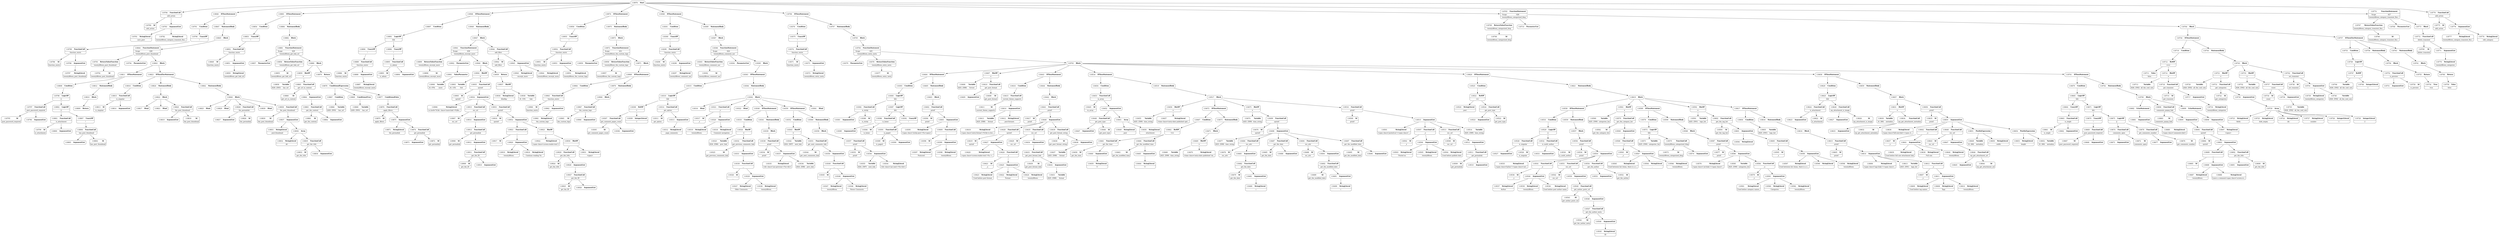 digraph ast {
node [shape=none];
118784 [label=<<TABLE border='1' cellspacing='0' cellpadding='10' style='rounded' ><TR><TD border='0'>118784</TD><TD border='0'><B>FunctionCall</B></TD></TR><HR/><TR><TD border='0' cellpadding='5' colspan='2'>add_action</TD></TR></TABLE>>];
118784 -> 118780 [weight=2];
118784 -> 118783 [weight=2];
118787 [label=<<TABLE border='1' cellspacing='0' cellpadding='10' style='rounded' ><TR><TD border='0'>118787</TD><TD border='0'><B>StringLiteral</B></TD></TR><HR/><TR><TD border='0' cellpadding='5' colspan='2'>twentyfifteen_post_thumbnail</TD></TR></TABLE>>];
118786 [label=<<TABLE border='1' cellspacing='0' cellpadding='10' style='rounded' ><TR><TD border='0'>118786</TD><TD border='0'><B>Id</B></TD></TR><HR/><TR><TD border='0' cellpadding='5' colspan='2'>function_exists</TD></TR></TABLE>>];
118789 [label=<<TABLE border='1' cellspacing='0' cellpadding='10' style='rounded' ><TR><TD border='0'>118789</TD><TD border='0'><B>FunctionCall</B></TD></TR><HR/><TR><TD border='0' cellpadding='5' colspan='2'>function_exists</TD></TR></TABLE>>];
118789 -> 118786 [weight=2];
118789 -> 118788 [weight=2];
118788 [label=<<TABLE border='1' cellspacing='0' cellpadding='10' style='rounded' ><TR><TD border='0'>118788</TD><TD border='0'><B>ArgumentList</B></TD></TR></TABLE>>];
118788 -> 118787 [weight=2];
118791 [label=<<TABLE border='1' cellspacing='0' cellpadding='10' style='rounded' ><TR><TD border='0'>118791</TD><TD border='0'><B>Condition</B></TD></TR></TABLE>>];
118791 -> 118790 [weight=2];
118790 [label=<<TABLE border='1' cellspacing='0' cellpadding='10' style='rounded' ><TR><TD border='0'>118790</TD><TD border='0'><B>UnaryOP</B></TD></TR><HR/><TR><TD border='0' cellpadding='5' colspan='2'>!</TD></TR></TABLE>>];
118790 -> 118789 [weight=2];
118793 [label=<<TABLE border='1' cellspacing='0' cellpadding='10' style='rounded' ><TR><TD border='0'>118793</TD><TD border='0'><B>ReturnValueFunction</B></TD></TR><HR/><TR><TD border='0' cellpadding='5' colspan='2'>twentyfifteen_post_thumbnail</TD></TR></TABLE>>];
118793 -> 118792 [weight=2];
118792 [label=<<TABLE border='1' cellspacing='0' cellpadding='10' style='rounded' ><TR><TD border='0'>118792</TD><TD border='0'><B>Id</B></TD></TR><HR/><TR><TD border='0' cellpadding='5' colspan='2'>twentyfifteen_post_thumbnail</TD></TR></TABLE>>];
118795 [label=<<TABLE border='1' cellspacing='0' cellpadding='10' style='rounded' ><TR><TD border='0'>118795</TD><TD border='0'><B>Id</B></TD></TR><HR/><TR><TD border='0' cellpadding='5' colspan='2'>post_password_required</TD></TR></TABLE>>];
118794 [label=<<TABLE border='1' cellspacing='0' cellpadding='10' style='rounded' ><TR><TD border='0'>118794</TD><TD border='0'><B>ParameterList</B></TD></TR></TABLE>>];
118797 [label=<<TABLE border='1' cellspacing='0' cellpadding='10' style='rounded' ><TR><TD border='0'>118797</TD><TD border='0'><B>FunctionCall</B></TD></TR><HR/><TR><TD border='0' cellpadding='5' colspan='2'>post_password_required</TD></TR></TABLE>>];
118797 -> 118795 [weight=2];
118797 -> 118796 [weight=2];
118796 [label=<<TABLE border='1' cellspacing='0' cellpadding='10' style='rounded' ><TR><TD border='0'>118796</TD><TD border='0'><B>ArgumentList</B></TD></TR></TABLE>>];
118799 [label=<<TABLE border='1' cellspacing='0' cellpadding='10' style='rounded' ><TR><TD border='0'>118799</TD><TD border='0'><B>Id</B></TD></TR><HR/><TR><TD border='0' cellpadding='5' colspan='2'>is_attachment</TD></TR></TABLE>>];
118798 [label=<<TABLE border='1' cellspacing='0' cellpadding='10' style='rounded' ><TR><TD border='0'>118798</TD><TD border='0'><B>LogicOP</B></TD></TR><HR/><TR><TD border='0' cellpadding='5' colspan='2'>||</TD></TR></TABLE>>];
118798 -> 118797 [weight=2];
118798 -> 118802 [weight=2];
118801 [label=<<TABLE border='1' cellspacing='0' cellpadding='10' style='rounded' ><TR><TD border='0'>118801</TD><TD border='0'><B>FunctionCall</B></TD></TR><HR/><TR><TD border='0' cellpadding='5' colspan='2'>is_attachment</TD></TR></TABLE>>];
118801 -> 118799 [weight=2];
118801 -> 118800 [weight=2];
118800 [label=<<TABLE border='1' cellspacing='0' cellpadding='10' style='rounded' ><TR><TD border='0'>118800</TD><TD border='0'><B>ArgumentList</B></TD></TR></TABLE>>];
118802 [label=<<TABLE border='1' cellspacing='0' cellpadding='10' style='rounded' ><TR><TD border='0'>118802</TD><TD border='0'><B>LogicOP</B></TD></TR><HR/><TR><TD border='0' cellpadding='5' colspan='2'>||</TD></TR></TABLE>>];
118802 -> 118801 [weight=2];
118802 -> 118807 [weight=2];
118805 [label=<<TABLE border='1' cellspacing='0' cellpadding='10' style='rounded' ><TR><TD border='0'>118805</TD><TD border='0'><B>ArgumentList</B></TD></TR></TABLE>>];
118804 [label=<<TABLE border='1' cellspacing='0' cellpadding='10' style='rounded' ><TR><TD border='0'>118804</TD><TD border='0'><B>Id</B></TD></TR><HR/><TR><TD border='0' cellpadding='5' colspan='2'>has_post_thumbnail</TD></TR></TABLE>>];
118807 [label=<<TABLE border='1' cellspacing='0' cellpadding='10' style='rounded' ><TR><TD border='0'>118807</TD><TD border='0'><B>UnaryOP</B></TD></TR><HR/><TR><TD border='0' cellpadding='5' colspan='2'>!</TD></TR></TABLE>>];
118807 -> 118806 [weight=2];
118806 [label=<<TABLE border='1' cellspacing='0' cellpadding='10' style='rounded' ><TR><TD border='0'>118806</TD><TD border='0'><B>FunctionCall</B></TD></TR><HR/><TR><TD border='0' cellpadding='5' colspan='2'>has_post_thumbnail</TD></TR></TABLE>>];
118806 -> 118804 [weight=2];
118806 -> 118805 [weight=2];
118809 [label=<<TABLE border='1' cellspacing='0' cellpadding='10' style='rounded' ><TR><TD border='0'>118809</TD><TD border='0'><B>Return</B></TD></TR></TABLE>>];
118808 [label=<<TABLE border='1' cellspacing='0' cellpadding='10' style='rounded' ><TR><TD border='0'>118808</TD><TD border='0'><B>Condition</B></TD></TR></TABLE>>];
118808 -> 118798 [weight=2];
118811 [label=<<TABLE border='1' cellspacing='0' cellpadding='10' style='rounded' ><TR><TD border='0'>118811</TD><TD border='0'><B>IfThenStatement</B></TD></TR></TABLE>>];
118811 -> 118808 [weight=2];
118811 -> 118812 [weight=2];
118810 [label=<<TABLE border='1' cellspacing='0' cellpadding='10' style='rounded' ><TR><TD border='0'>118810</TD><TD border='0'><B>Block</B></TD></TR></TABLE>>];
118810 -> 118809 [weight=2];
118813 [label=<<TABLE border='1' cellspacing='0' cellpadding='10' style='rounded' ><TR><TD border='0'>118813</TD><TD border='0'><B>Id</B></TD></TR><HR/><TR><TD border='0' cellpadding='5' colspan='2'>is_singular</TD></TR></TABLE>>];
118812 [label=<<TABLE border='1' cellspacing='0' cellpadding='10' style='rounded' ><TR><TD border='0'>118812</TD><TD border='0'><B>StatementBody</B></TD></TR></TABLE>>];
118812 -> 118810 [weight=2];
118815 [label=<<TABLE border='1' cellspacing='0' cellpadding='10' style='rounded' ><TR><TD border='0'>118815</TD><TD border='0'><B>FunctionCall</B></TD></TR><HR/><TR><TD border='0' cellpadding='5' colspan='2'>is_singular</TD></TR></TABLE>>];
118815 -> 118813 [weight=2];
118815 -> 118814 [weight=2];
118814 [label=<<TABLE border='1' cellspacing='0' cellpadding='10' style='rounded' ><TR><TD border='0'>118814</TD><TD border='0'><B>ArgumentList</B></TD></TR></TABLE>>];
118817 [label=<<TABLE border='1' cellspacing='0' cellpadding='10' style='rounded' ><TR><TD border='0'>118817</TD><TD border='0'><B>Html</B></TD></TR></TABLE>>];
118816 [label=<<TABLE border='1' cellspacing='0' cellpadding='10' style='rounded' ><TR><TD border='0'>118816</TD><TD border='0'><B>Condition</B></TD></TR></TABLE>>];
118816 -> 118815 [weight=2];
118819 [label=<<TABLE border='1' cellspacing='0' cellpadding='10' style='rounded' ><TR><TD border='0'>118819</TD><TD border='0'><B>ArgumentList</B></TD></TR></TABLE>>];
118818 [label=<<TABLE border='1' cellspacing='0' cellpadding='10' style='rounded' ><TR><TD border='0'>118818</TD><TD border='0'><B>Id</B></TD></TR><HR/><TR><TD border='0' cellpadding='5' colspan='2'>the_post_thumbnail</TD></TR></TABLE>>];
118821 [label=<<TABLE border='1' cellspacing='0' cellpadding='10' style='rounded' ><TR><TD border='0'>118821</TD><TD border='0'><B>Html</B></TD></TR></TABLE>>];
118820 [label=<<TABLE border='1' cellspacing='0' cellpadding='10' style='rounded' ><TR><TD border='0'>118820</TD><TD border='0'><B>FunctionCall</B></TD></TR><HR/><TR><TD border='0' cellpadding='5' colspan='2'>the_post_thumbnail</TD></TR></TABLE>>];
118820 -> 118818 [weight=2];
118820 -> 118819 [weight=2];
118823 [label=<<TABLE border='1' cellspacing='0' cellpadding='10' style='rounded' ><TR><TD border='0'>118823</TD><TD border='0'><B>IfThenElseStatement</B></TD></TR></TABLE>>];
118823 -> 118816 [weight=2];
118823 -> 118824 [weight=2];
118823 -> 118842 [weight=2];
118822 [label=<<TABLE border='1' cellspacing='0' cellpadding='10' style='rounded' ><TR><TD border='0'>118822</TD><TD border='0'><B>Block</B></TD></TR></TABLE>>];
118822 -> 118817 [weight=2];
118822 -> 118820 [weight=2];
118822 -> 118821 [weight=2];
118825 [label=<<TABLE border='1' cellspacing='0' cellpadding='10' style='rounded' ><TR><TD border='0'>118825</TD><TD border='0'><B>Html</B></TD></TR></TABLE>>];
118824 [label=<<TABLE border='1' cellspacing='0' cellpadding='10' style='rounded' ><TR><TD border='0'>118824</TD><TD border='0'><B>StatementBody</B></TD></TR></TABLE>>];
118824 -> 118822 [weight=2];
118827 [label=<<TABLE border='1' cellspacing='0' cellpadding='10' style='rounded' ><TR><TD border='0'>118827</TD><TD border='0'><B>ArgumentList</B></TD></TR></TABLE>>];
118826 [label=<<TABLE border='1' cellspacing='0' cellpadding='10' style='rounded' ><TR><TD border='0'>118826</TD><TD border='0'><B>Id</B></TD></TR><HR/><TR><TD border='0' cellpadding='5' colspan='2'>the_permalink</TD></TR></TABLE>>];
118829 [label=<<TABLE border='1' cellspacing='0' cellpadding='10' style='rounded' ><TR><TD border='0'>118829</TD><TD border='0'><B>Html</B></TD></TR></TABLE>>];
118828 [label=<<TABLE border='1' cellspacing='0' cellpadding='10' style='rounded' ><TR><TD border='0'>118828</TD><TD border='0'><B>FunctionCall</B></TD></TR><HR/><TR><TD border='0' cellpadding='5' colspan='2'>the_permalink</TD></TR></TABLE>>];
118828 -> 118826 [weight=2];
118828 -> 118827 [weight=2];
118831 [label=<<TABLE border='1' cellspacing='0' cellpadding='10' style='rounded' ><TR><TD border='0'>118831</TD><TD border='0'><B>StringLiteral</B></TD></TR><HR/><TR><TD border='0' cellpadding='5' colspan='2'>post-thumbnail</TD></TR></TABLE>>];
118830 [label=<<TABLE border='1' cellspacing='0' cellpadding='10' style='rounded' ><TR><TD border='0'>118830</TD><TD border='0'><B>Id</B></TD></TR><HR/><TR><TD border='0' cellpadding='5' colspan='2'>the_post_thumbnail</TD></TR></TABLE>>];
118833 [label=<<TABLE border='1' cellspacing='0' cellpadding='10' style='rounded' ><TR><TD border='0'>118833</TD><TD border='0'><B>Id</B></TD></TR><HR/><TR><TD border='0' cellpadding='5' colspan='2'>get_the_title</TD></TR></TABLE>>];
118832 [label=<<TABLE border='1' cellspacing='0' cellpadding='10' style='rounded' ><TR><TD border='0'>118832</TD><TD border='0'><B>StringLiteral</B></TD></TR><HR/><TR><TD border='0' cellpadding='5' colspan='2'>alt</TD></TR></TABLE>>];
118835 [label=<<TABLE border='1' cellspacing='0' cellpadding='10' style='rounded' ><TR><TD border='0'>118835</TD><TD border='0'><B>FunctionCall</B></TD></TR><HR/><TR><TD border='0' cellpadding='5' colspan='2'>get_the_title</TD></TR></TABLE>>];
118835 -> 118833 [weight=2];
118835 -> 118834 [weight=2];
118834 [label=<<TABLE border='1' cellspacing='0' cellpadding='10' style='rounded' ><TR><TD border='0'>118834</TD><TD border='0'><B>ArgumentList</B></TD></TR></TABLE>>];
118837 [label=<<TABLE border='1' cellspacing='0' cellpadding='10' style='rounded' ><TR><TD border='0'>118837</TD><TD border='0'><B>ArgumentList</B></TD></TR></TABLE>>];
118837 -> 118831 [weight=2];
118837 -> 118836 [weight=2];
118836 [label=<<TABLE border='1' cellspacing='0' cellpadding='10' style='rounded' ><TR><TD border='0'>118836</TD><TD border='0'><B>Array</B></TD></TR></TABLE>>];
118836 -> 118832 [weight=2];
118836 -> 118835 [weight=2];
118839 [label=<<TABLE border='1' cellspacing='0' cellpadding='10' style='rounded' ><TR><TD border='0'>118839</TD><TD border='0'><B>Html</B></TD></TR></TABLE>>];
118838 [label=<<TABLE border='1' cellspacing='0' cellpadding='10' style='rounded' ><TR><TD border='0'>118838</TD><TD border='0'><B>FunctionCall</B></TD></TR><HR/><TR><TD border='0' cellpadding='5' colspan='2'>the_post_thumbnail</TD></TR></TABLE>>];
118838 -> 118830 [weight=2];
118838 -> 118837 [weight=2];
118840 [label=<<TABLE border='1' cellspacing='0' cellpadding='10' style='rounded' ><TR><TD border='0'>118840</TD><TD border='0'><B>Block</B></TD></TR></TABLE>>];
118840 -> 118825 [weight=2];
118840 -> 118828 [weight=2];
118840 -> 118829 [weight=2];
118840 -> 118838 [weight=2];
118840 -> 118839 [weight=2];
118843 [label=<<TABLE border='1' cellspacing='0' cellpadding='10' style='rounded' ><TR><TD border='0'>118843</TD><TD border='0'><B>Block</B></TD></TR></TABLE>>];
118843 -> 118811 [weight=2];
118843 -> 118823 [weight=2];
118842 [label=<<TABLE border='1' cellspacing='0' cellpadding='10' style='rounded' ><TR><TD border='0'>118842</TD><TD border='0'><B>StatementBody</B></TD></TR></TABLE>>];
118842 -> 118840 [weight=2];
118845 [label=<<TABLE border='1' cellspacing='0' cellpadding='10' style='rounded' ><TR><TD border='0'>118845</TD><TD border='0'><B>Block</B></TD></TR></TABLE>>];
118845 -> 118844 [weight=2];
118844 [label=<<TABLE border='1' cellspacing='0' cellpadding='10' style='rounded' ><TR><TD border='0'>118844</TD><TD border='0'><B>FunctionStatement</B></TD></TR><HR/><TR><TD border='0' cellpadding='5'>Scope</TD><TD border='0' cellpadding='5'>628</TD></TR><HR/><TR><TD border='0' cellpadding='5' colspan='2'>twentyfifteen_post_thumbnail</TD></TR></TABLE>>];
118844 -> 118793 [weight=2];
118844 -> 118794 [weight=2];
118844 -> 118843 [weight=2];
118847 [label=<<TABLE border='1' cellspacing='0' cellpadding='10' style='rounded' ><TR><TD border='0'>118847</TD><TD border='0'><B>StatementBody</B></TD></TR></TABLE>>];
118847 -> 118845 [weight=2];
118846 [label=<<TABLE border='1' cellspacing='0' cellpadding='10' style='rounded' ><TR><TD border='0'>118846</TD><TD border='0'><B>IfThenStatement</B></TD></TR></TABLE>>];
118846 -> 118791 [weight=2];
118846 -> 118847 [weight=2];
118849 [label=<<TABLE border='1' cellspacing='0' cellpadding='10' style='rounded' ><TR><TD border='0'>118849</TD><TD border='0'><B>Id</B></TD></TR><HR/><TR><TD border='0' cellpadding='5' colspan='2'>function_exists</TD></TR></TABLE>>];
118851 [label=<<TABLE border='1' cellspacing='0' cellpadding='10' style='rounded' ><TR><TD border='0'>118851</TD><TD border='0'><B>ArgumentList</B></TD></TR></TABLE>>];
118851 -> 118850 [weight=2];
118850 [label=<<TABLE border='1' cellspacing='0' cellpadding='10' style='rounded' ><TR><TD border='0'>118850</TD><TD border='0'><B>StringLiteral</B></TD></TR><HR/><TR><TD border='0' cellpadding='5' colspan='2'>twentyfifteen_get_link_url</TD></TR></TABLE>>];
118853 [label=<<TABLE border='1' cellspacing='0' cellpadding='10' style='rounded' ><TR><TD border='0'>118853</TD><TD border='0'><B>UnaryOP</B></TD></TR><HR/><TR><TD border='0' cellpadding='5' colspan='2'>!</TD></TR></TABLE>>];
118853 -> 118852 [weight=2];
118852 [label=<<TABLE border='1' cellspacing='0' cellpadding='10' style='rounded' ><TR><TD border='0'>118852</TD><TD border='0'><B>FunctionCall</B></TD></TR><HR/><TR><TD border='0' cellpadding='5' colspan='2'>function_exists</TD></TR></TABLE>>];
118852 -> 118849 [weight=2];
118852 -> 118851 [weight=2];
118855 [label=<<TABLE border='1' cellspacing='0' cellpadding='10' style='rounded' ><TR><TD border='0'>118855</TD><TD border='0'><B>Id</B></TD></TR><HR/><TR><TD border='0' cellpadding='5' colspan='2'>twentyfifteen_get_link_url</TD></TR></TABLE>>];
118854 [label=<<TABLE border='1' cellspacing='0' cellpadding='10' style='rounded' ><TR><TD border='0'>118854</TD><TD border='0'><B>Condition</B></TD></TR></TABLE>>];
118854 -> 118853 [weight=2];
118857 [label=<<TABLE border='1' cellspacing='0' cellpadding='10' style='rounded' ><TR><TD border='0'>118857</TD><TD border='0'><B>ParameterList</B></TD></TR></TABLE>>];
118856 [label=<<TABLE border='1' cellspacing='0' cellpadding='10' style='rounded' ><TR><TD border='0'>118856</TD><TD border='0'><B>ReturnValueFunction</B></TD></TR><HR/><TR><TD border='0' cellpadding='5' colspan='2'>twentyfifteen_get_link_url</TD></TR></TABLE>>];
118856 -> 118855 [weight=2];
118859 [label=<<TABLE border='1' cellspacing='0' cellpadding='10' style='rounded' ><TR><TD border='0'>118859</TD><TD border='0'><B>BinOP</B></TD></TR><HR/><TR><TD border='0' cellpadding='5' colspan='2'>=</TD></TR></TABLE>>];
118859 -> 118858 [weight=2];
118859 -> 118865 [weight=2];
118858 [label=<<TABLE border='1' cellspacing='0' cellpadding='10' style='rounded' ><TR><TD border='0'>118858</TD><TD border='0'><B>Variable</B></TD></TR><HR/><TR><TD border='0' cellpadding='5'>(629, 2593)</TD><TD border='0' cellpadding='5'>has_url</TD></TR></TABLE>>];
118861 [label=<<TABLE border='1' cellspacing='0' cellpadding='10' style='rounded' ><TR><TD border='0'>118861</TD><TD border='0'><B>Id</B></TD></TR><HR/><TR><TD border='0' cellpadding='5' colspan='2'>get_the_content</TD></TR></TABLE>>];
118860 [label=<<TABLE border='1' cellspacing='0' cellpadding='10' style='rounded' ><TR><TD border='0'>118860</TD><TD border='0'><B>Id</B></TD></TR><HR/><TR><TD border='0' cellpadding='5' colspan='2'>get_url_in_content</TD></TR></TABLE>>];
118863 [label=<<TABLE border='1' cellspacing='0' cellpadding='10' style='rounded' ><TR><TD border='0'>118863</TD><TD border='0'><B>FunctionCall</B></TD></TR><HR/><TR><TD border='0' cellpadding='5' colspan='2'>get_the_content</TD></TR></TABLE>>];
118863 -> 118861 [weight=2];
118863 -> 118862 [weight=2];
118862 [label=<<TABLE border='1' cellspacing='0' cellpadding='10' style='rounded' ><TR><TD border='0'>118862</TD><TD border='0'><B>ArgumentList</B></TD></TR></TABLE>>];
118865 [label=<<TABLE border='1' cellspacing='0' cellpadding='10' style='rounded' ><TR><TD border='0'>118865</TD><TD border='0'><B>FunctionCall</B></TD></TR><HR/><TR><TD border='0' cellpadding='5' colspan='2'>get_url_in_content</TD></TR></TABLE>>];
118865 -> 118860 [weight=2];
118865 -> 118864 [weight=2];
118864 [label=<<TABLE border='1' cellspacing='0' cellpadding='10' style='rounded' ><TR><TD border='0'>118864</TD><TD border='0'><B>ArgumentList</B></TD></TR></TABLE>>];
118864 -> 118863 [weight=2];
118867 [label=<<TABLE border='1' cellspacing='0' cellpadding='10' style='rounded' ><TR><TD border='0'>118867</TD><TD border='0'><B>Condition</B></TD></TR></TABLE>>];
118867 -> 118866 [weight=2];
118866 [label=<<TABLE border='1' cellspacing='0' cellpadding='10' style='rounded' ><TR><TD border='0'>118866</TD><TD border='0'><B>Variable</B></TD></TR><HR/><TR><TD border='0' cellpadding='5'>(629, 2593)</TD><TD border='0' cellpadding='5'>has_url</TD></TR></TABLE>>];
118869 [label=<<TABLE border='1' cellspacing='0' cellpadding='10' style='rounded' ><TR><TD border='0'>118869</TD><TD border='0'><B>ConditionalTrue</B></TD></TR></TABLE>>];
118869 -> 118868 [weight=2];
118868 [label=<<TABLE border='1' cellspacing='0' cellpadding='10' style='rounded' ><TR><TD border='0'>118868</TD><TD border='0'><B>Variable</B></TD></TR><HR/><TR><TD border='0' cellpadding='5'>(629, 2593)</TD><TD border='0' cellpadding='5'>has_url</TD></TR></TABLE>>];
118871 [label=<<TABLE border='1' cellspacing='0' cellpadding='10' style='rounded' ><TR><TD border='0'>118871</TD><TD border='0'><B>StringLiteral</B></TD></TR><HR/><TR><TD border='0' cellpadding='5' colspan='2'>the_permalink</TD></TR></TABLE>>];
118870 [label=<<TABLE border='1' cellspacing='0' cellpadding='10' style='rounded' ><TR><TD border='0'>118870</TD><TD border='0'><B>Id</B></TD></TR><HR/><TR><TD border='0' cellpadding='5' colspan='2'>apply_filters</TD></TR></TABLE>>];
118873 [label=<<TABLE border='1' cellspacing='0' cellpadding='10' style='rounded' ><TR><TD border='0'>118873</TD><TD border='0'><B>ArgumentList</B></TD></TR></TABLE>>];
118872 [label=<<TABLE border='1' cellspacing='0' cellpadding='10' style='rounded' ><TR><TD border='0'>118872</TD><TD border='0'><B>Id</B></TD></TR><HR/><TR><TD border='0' cellpadding='5' colspan='2'>get_permalink</TD></TR></TABLE>>];
118875 [label=<<TABLE border='1' cellspacing='0' cellpadding='10' style='rounded' ><TR><TD border='0'>118875</TD><TD border='0'><B>ArgumentList</B></TD></TR></TABLE>>];
118875 -> 118871 [weight=2];
118875 -> 118874 [weight=2];
118874 [label=<<TABLE border='1' cellspacing='0' cellpadding='10' style='rounded' ><TR><TD border='0'>118874</TD><TD border='0'><B>FunctionCall</B></TD></TR><HR/><TR><TD border='0' cellpadding='5' colspan='2'>get_permalink</TD></TR></TABLE>>];
118874 -> 118872 [weight=2];
118874 -> 118873 [weight=2];
118877 [label=<<TABLE border='1' cellspacing='0' cellpadding='10' style='rounded' ><TR><TD border='0'>118877</TD><TD border='0'><B>ConditionalFalse</B></TD></TR></TABLE>>];
118877 -> 118876 [weight=2];
118876 [label=<<TABLE border='1' cellspacing='0' cellpadding='10' style='rounded' ><TR><TD border='0'>118876</TD><TD border='0'><B>FunctionCall</B></TD></TR><HR/><TR><TD border='0' cellpadding='5' colspan='2'>apply_filters</TD></TR></TABLE>>];
118876 -> 118870 [weight=2];
118876 -> 118875 [weight=2];
118879 [label=<<TABLE border='1' cellspacing='0' cellpadding='10' style='rounded' ><TR><TD border='0'>118879</TD><TD border='0'><B>Return</B></TD></TR></TABLE>>];
118879 -> 118878 [weight=2];
118878 [label=<<TABLE border='1' cellspacing='0' cellpadding='10' style='rounded' ><TR><TD border='0'>118878</TD><TD border='0'><B>ConditionalExpression</B></TD></TR></TABLE>>];
118878 -> 118867 [weight=2];
118878 -> 118869 [weight=2];
118878 -> 118877 [weight=2];
118881 [label=<<TABLE border='1' cellspacing='0' cellpadding='10' style='rounded' ><TR><TD border='0'>118881</TD><TD border='0'><B>FunctionStatement</B></TD></TR><HR/><TR><TD border='0' cellpadding='5'>Scope</TD><TD border='0' cellpadding='5'>629</TD></TR><HR/><TR><TD border='0' cellpadding='5' colspan='2'>twentyfifteen_get_link_url</TD></TR></TABLE>>];
118881 -> 118856 [weight=2];
118881 -> 118857 [weight=2];
118881 -> 118880 [weight=2];
118880 [label=<<TABLE border='1' cellspacing='0' cellpadding='10' style='rounded' ><TR><TD border='0'>118880</TD><TD border='0'><B>Block</B></TD></TR></TABLE>>];
118880 -> 118859 [weight=2];
118880 -> 118879 [weight=2];
118883 [label=<<TABLE border='1' cellspacing='0' cellpadding='10' style='rounded' ><TR><TD border='0'>118883</TD><TD border='0'><B>IfThenStatement</B></TD></TR></TABLE>>];
118883 -> 118854 [weight=2];
118883 -> 118884 [weight=2];
118882 [label=<<TABLE border='1' cellspacing='0' cellpadding='10' style='rounded' ><TR><TD border='0'>118882</TD><TD border='0'><B>Block</B></TD></TR></TABLE>>];
118882 -> 118881 [weight=2];
118884 [label=<<TABLE border='1' cellspacing='0' cellpadding='10' style='rounded' ><TR><TD border='0'>118884</TD><TD border='0'><B>StatementBody</B></TD></TR></TABLE>>];
118884 -> 118882 [weight=2];
118887 [label=<<TABLE border='1' cellspacing='0' cellpadding='10' style='rounded' ><TR><TD border='0'>118887</TD><TD border='0'><B>StringLiteral</B></TD></TR><HR/><TR><TD border='0' cellpadding='5' colspan='2'>twentyfifteen_excerpt_more</TD></TR></TABLE>>];
118886 [label=<<TABLE border='1' cellspacing='0' cellpadding='10' style='rounded' ><TR><TD border='0'>118886</TD><TD border='0'><B>Id</B></TD></TR><HR/><TR><TD border='0' cellpadding='5' colspan='2'>function_exists</TD></TR></TABLE>>];
118889 [label=<<TABLE border='1' cellspacing='0' cellpadding='10' style='rounded' ><TR><TD border='0'>118889</TD><TD border='0'><B>FunctionCall</B></TD></TR><HR/><TR><TD border='0' cellpadding='5' colspan='2'>function_exists</TD></TR></TABLE>>];
118889 -> 118886 [weight=2];
118889 -> 118888 [weight=2];
118888 [label=<<TABLE border='1' cellspacing='0' cellpadding='10' style='rounded' ><TR><TD border='0'>118888</TD><TD border='0'><B>ArgumentList</B></TD></TR></TABLE>>];
118888 -> 118887 [weight=2];
118891 [label=<<TABLE border='1' cellspacing='0' cellpadding='10' style='rounded' ><TR><TD border='0'>118891</TD><TD border='0'><B>LogicOP</B></TD></TR><HR/><TR><TD border='0' cellpadding='5' colspan='2'>&amp;&amp;</TD></TR></TABLE>>];
118891 -> 118890 [weight=2];
118891 -> 118896 [weight=2];
118890 [label=<<TABLE border='1' cellspacing='0' cellpadding='10' style='rounded' ><TR><TD border='0'>118890</TD><TD border='0'><B>UnaryOP</B></TD></TR><HR/><TR><TD border='0' cellpadding='5' colspan='2'>!</TD></TR></TABLE>>];
118890 -> 118889 [weight=2];
118893 [label=<<TABLE border='1' cellspacing='0' cellpadding='10' style='rounded' ><TR><TD border='0'>118893</TD><TD border='0'><B>Id</B></TD></TR><HR/><TR><TD border='0' cellpadding='5' colspan='2'>is_admin</TD></TR></TABLE>>];
118895 [label=<<TABLE border='1' cellspacing='0' cellpadding='10' style='rounded' ><TR><TD border='0'>118895</TD><TD border='0'><B>FunctionCall</B></TD></TR><HR/><TR><TD border='0' cellpadding='5' colspan='2'>is_admin</TD></TR></TABLE>>];
118895 -> 118893 [weight=2];
118895 -> 118894 [weight=2];
118894 [label=<<TABLE border='1' cellspacing='0' cellpadding='10' style='rounded' ><TR><TD border='0'>118894</TD><TD border='0'><B>ArgumentList</B></TD></TR></TABLE>>];
118897 [label=<<TABLE border='1' cellspacing='0' cellpadding='10' style='rounded' ><TR><TD border='0'>118897</TD><TD border='0'><B>Condition</B></TD></TR></TABLE>>];
118897 -> 118891 [weight=2];
118896 [label=<<TABLE border='1' cellspacing='0' cellpadding='10' style='rounded' ><TR><TD border='0'>118896</TD><TD border='0'><B>UnaryOP</B></TD></TR><HR/><TR><TD border='0' cellpadding='5' colspan='2'>!</TD></TR></TABLE>>];
118896 -> 118895 [weight=2];
118899 [label=<<TABLE border='1' cellspacing='0' cellpadding='10' style='rounded' ><TR><TD border='0'>118899</TD><TD border='0'><B>ReturnValueFunction</B></TD></TR><HR/><TR><TD border='0' cellpadding='5' colspan='2'>twentyfifteen_excerpt_more</TD></TR></TABLE>>];
118899 -> 118898 [weight=2];
118898 [label=<<TABLE border='1' cellspacing='0' cellpadding='10' style='rounded' ><TR><TD border='0'>118898</TD><TD border='0'><B>Id</B></TD></TR><HR/><TR><TD border='0' cellpadding='5' colspan='2'>twentyfifteen_excerpt_more</TD></TR></TABLE>>];
118901 [label=<<TABLE border='1' cellspacing='0' cellpadding='10' style='rounded' ><TR><TD border='0'>118901</TD><TD border='0'><B>ValueParameter</B></TD></TR></TABLE>>];
118901 -> 118900 [weight=2];
118900 [label=<<TABLE border='1' cellspacing='0' cellpadding='10' style='rounded' ><TR><TD border='0'>118900</TD><TD border='0'><B>Variable</B></TD></TR><HR/><TR><TD border='0' cellpadding='5'>(0, 476)</TD><TD border='0' cellpadding='5'>more</TD></TR></TABLE>>];
118903 [label=<<TABLE border='1' cellspacing='0' cellpadding='10' style='rounded' ><TR><TD border='0'>118903</TD><TD border='0'><B>Variable</B></TD></TR><HR/><TR><TD border='0' cellpadding='5'>(0, 135)</TD><TD border='0' cellpadding='5'>link</TD></TR></TABLE>>];
118902 [label=<<TABLE border='1' cellspacing='0' cellpadding='10' style='rounded' ><TR><TD border='0'>118902</TD><TD border='0'><B>ParameterList</B></TD></TR></TABLE>>];
118902 -> 118901 [weight=2];
118905 [label=<<TABLE border='1' cellspacing='0' cellpadding='10' style='rounded' ><TR><TD border='0'>118905</TD><TD border='0'><B>Id</B></TD></TR><HR/><TR><TD border='0' cellpadding='5' colspan='2'>sprintf</TD></TR></TABLE>>];
118904 [label=<<TABLE border='1' cellspacing='0' cellpadding='10' style='rounded' ><TR><TD border='0'>118904</TD><TD border='0'><B>BinOP</B></TD></TR><HR/><TR><TD border='0' cellpadding='5' colspan='2'>=</TD></TR></TABLE>>];
118904 -> 118903 [weight=2];
118904 -> 118935 [weight=2];
118907 [label=<<TABLE border='1' cellspacing='0' cellpadding='10' style='rounded' ><TR><TD border='0'>118907</TD><TD border='0'><B>Id</B></TD></TR><HR/><TR><TD border='0' cellpadding='5' colspan='2'>esc_url</TD></TR></TABLE>>];
118906 [label=<<TABLE border='1' cellspacing='0' cellpadding='10' style='rounded' ><TR><TD border='0'>118906</TD><TD border='0'><B>StringLiteral</B></TD></TR><HR/><TR><TD border='0' cellpadding='5' colspan='2'>&lt;a href='%1$s' class='more-link'&gt;%2$s...</TD></TR></TABLE>>];
118909 [label=<<TABLE border='1' cellspacing='0' cellpadding='10' style='rounded' ><TR><TD border='0'>118909</TD><TD border='0'><B>Id</B></TD></TR><HR/><TR><TD border='0' cellpadding='5' colspan='2'>get_the_ID</TD></TR></TABLE>>];
118908 [label=<<TABLE border='1' cellspacing='0' cellpadding='10' style='rounded' ><TR><TD border='0'>118908</TD><TD border='0'><B>Id</B></TD></TR><HR/><TR><TD border='0' cellpadding='5' colspan='2'>get_permalink</TD></TR></TABLE>>];
118911 [label=<<TABLE border='1' cellspacing='0' cellpadding='10' style='rounded' ><TR><TD border='0'>118911</TD><TD border='0'><B>FunctionCall</B></TD></TR><HR/><TR><TD border='0' cellpadding='5' colspan='2'>get_the_ID</TD></TR></TABLE>>];
118911 -> 118909 [weight=2];
118911 -> 118910 [weight=2];
118910 [label=<<TABLE border='1' cellspacing='0' cellpadding='10' style='rounded' ><TR><TD border='0'>118910</TD><TD border='0'><B>ArgumentList</B></TD></TR></TABLE>>];
118913 [label=<<TABLE border='1' cellspacing='0' cellpadding='10' style='rounded' ><TR><TD border='0'>118913</TD><TD border='0'><B>FunctionCall</B></TD></TR><HR/><TR><TD border='0' cellpadding='5' colspan='2'>get_permalink</TD></TR></TABLE>>];
118913 -> 118908 [weight=2];
118913 -> 118912 [weight=2];
118912 [label=<<TABLE border='1' cellspacing='0' cellpadding='10' style='rounded' ><TR><TD border='0'>118912</TD><TD border='0'><B>ArgumentList</B></TD></TR></TABLE>>];
118912 -> 118911 [weight=2];
118915 [label=<<TABLE border='1' cellspacing='0' cellpadding='10' style='rounded' ><TR><TD border='0'>118915</TD><TD border='0'><B>FunctionCall</B></TD></TR><HR/><TR><TD border='0' cellpadding='5' colspan='2'>esc_url</TD></TR></TABLE>>];
118915 -> 118907 [weight=2];
118915 -> 118914 [weight=2];
118914 [label=<<TABLE border='1' cellspacing='0' cellpadding='10' style='rounded' ><TR><TD border='0'>118914</TD><TD border='0'><B>ArgumentList</B></TD></TR></TABLE>>];
118914 -> 118913 [weight=2];
118917 [label=<<TABLE border='1' cellspacing='0' cellpadding='10' style='rounded' ><TR><TD border='0'>118917</TD><TD border='0'><B>Id</B></TD></TR><HR/><TR><TD border='0' cellpadding='5' colspan='2'>__</TD></TR></TABLE>>];
118916 [label=<<TABLE border='1' cellspacing='0' cellpadding='10' style='rounded' ><TR><TD border='0'>118916</TD><TD border='0'><B>Id</B></TD></TR><HR/><TR><TD border='0' cellpadding='5' colspan='2'>sprintf</TD></TR></TABLE>>];
118919 [label=<<TABLE border='1' cellspacing='0' cellpadding='10' style='rounded' ><TR><TD border='0'>118919</TD><TD border='0'><B>StringLiteral</B></TD></TR><HR/><TR><TD border='0' cellpadding='5' colspan='2'>twentyfifteen</TD></TR></TABLE>>];
118918 [label=<<TABLE border='1' cellspacing='0' cellpadding='10' style='rounded' ><TR><TD border='0'>118918</TD><TD border='0'><B>StringLiteral</B></TD></TR><HR/><TR><TD border='0' cellpadding='5' colspan='2'>Continue reading %s</TD></TR></TABLE>>];
118921 [label=<<TABLE border='1' cellspacing='0' cellpadding='10' style='rounded' ><TR><TD border='0'>118921</TD><TD border='0'><B>FunctionCall</B></TD></TR><HR/><TR><TD border='0' cellpadding='5' colspan='2'>__</TD></TR></TABLE>>];
118921 -> 118917 [weight=2];
118921 -> 118920 [weight=2];
118920 [label=<<TABLE border='1' cellspacing='0' cellpadding='10' style='rounded' ><TR><TD border='0'>118920</TD><TD border='0'><B>ArgumentList</B></TD></TR></TABLE>>];
118920 -> 118918 [weight=2];
118920 -> 118919 [weight=2];
118923 [label=<<TABLE border='1' cellspacing='0' cellpadding='10' style='rounded' ><TR><TD border='0'>118923</TD><TD border='0'><B>BinOP</B></TD></TR><HR/><TR><TD border='0' cellpadding='5' colspan='2'>.</TD></TR></TABLE>>];
118923 -> 118922 [weight=2];
118923 -> 118930 [weight=2];
118922 [label=<<TABLE border='1' cellspacing='0' cellpadding='10' style='rounded' ><TR><TD border='0'>118922</TD><TD border='0'><B>StringLiteral</B></TD></TR><HR/><TR><TD border='0' cellpadding='5' colspan='2'>&lt;span class='screen-reader-text'&gt;</TD></TR></TABLE>>];
118925 [label=<<TABLE border='1' cellspacing='0' cellpadding='10' style='rounded' ><TR><TD border='0'>118925</TD><TD border='0'><B>Id</B></TD></TR><HR/><TR><TD border='0' cellpadding='5' colspan='2'>get_the_ID</TD></TR></TABLE>>];
118924 [label=<<TABLE border='1' cellspacing='0' cellpadding='10' style='rounded' ><TR><TD border='0'>118924</TD><TD border='0'><B>Id</B></TD></TR><HR/><TR><TD border='0' cellpadding='5' colspan='2'>get_the_title</TD></TR></TABLE>>];
118927 [label=<<TABLE border='1' cellspacing='0' cellpadding='10' style='rounded' ><TR><TD border='0'>118927</TD><TD border='0'><B>FunctionCall</B></TD></TR><HR/><TR><TD border='0' cellpadding='5' colspan='2'>get_the_ID</TD></TR></TABLE>>];
118927 -> 118925 [weight=2];
118927 -> 118926 [weight=2];
118926 [label=<<TABLE border='1' cellspacing='0' cellpadding='10' style='rounded' ><TR><TD border='0'>118926</TD><TD border='0'><B>ArgumentList</B></TD></TR></TABLE>>];
118929 [label=<<TABLE border='1' cellspacing='0' cellpadding='10' style='rounded' ><TR><TD border='0'>118929</TD><TD border='0'><B>FunctionCall</B></TD></TR><HR/><TR><TD border='0' cellpadding='5' colspan='2'>get_the_title</TD></TR></TABLE>>];
118929 -> 118924 [weight=2];
118929 -> 118928 [weight=2];
118928 [label=<<TABLE border='1' cellspacing='0' cellpadding='10' style='rounded' ><TR><TD border='0'>118928</TD><TD border='0'><B>ArgumentList</B></TD></TR></TABLE>>];
118928 -> 118927 [weight=2];
118931 [label=<<TABLE border='1' cellspacing='0' cellpadding='10' style='rounded' ><TR><TD border='0'>118931</TD><TD border='0'><B>StringLiteral</B></TD></TR><HR/><TR><TD border='0' cellpadding='5' colspan='2'>&lt;span&gt;</TD></TR></TABLE>>];
118930 [label=<<TABLE border='1' cellspacing='0' cellpadding='10' style='rounded' ><TR><TD border='0'>118930</TD><TD border='0'><B>BinOP</B></TD></TR><HR/><TR><TD border='0' cellpadding='5' colspan='2'>.</TD></TR></TABLE>>];
118930 -> 118929 [weight=2];
118930 -> 118931 [weight=2];
118933 [label=<<TABLE border='1' cellspacing='0' cellpadding='10' style='rounded' ><TR><TD border='0'>118933</TD><TD border='0'><B>FunctionCall</B></TD></TR><HR/><TR><TD border='0' cellpadding='5' colspan='2'>sprintf</TD></TR></TABLE>>];
118933 -> 118916 [weight=2];
118933 -> 118932 [weight=2];
118932 [label=<<TABLE border='1' cellspacing='0' cellpadding='10' style='rounded' ><TR><TD border='0'>118932</TD><TD border='0'><B>ArgumentList</B></TD></TR></TABLE>>];
118932 -> 118921 [weight=2];
118932 -> 118923 [weight=2];
118935 [label=<<TABLE border='1' cellspacing='0' cellpadding='10' style='rounded' ><TR><TD border='0'>118935</TD><TD border='0'><B>FunctionCall</B></TD></TR><HR/><TR><TD border='0' cellpadding='5' colspan='2'>sprintf</TD></TR></TABLE>>];
118935 -> 118905 [weight=2];
118935 -> 118934 [weight=2];
118934 [label=<<TABLE border='1' cellspacing='0' cellpadding='10' style='rounded' ><TR><TD border='0'>118934</TD><TD border='0'><B>ArgumentList</B></TD></TR></TABLE>>];
118934 -> 118906 [weight=2];
118934 -> 118915 [weight=2];
118934 -> 118933 [weight=2];
118937 [label=<<TABLE border='1' cellspacing='0' cellpadding='10' style='rounded' ><TR><TD border='0'>118937</TD><TD border='0'><B>BinOP</B></TD></TR><HR/><TR><TD border='0' cellpadding='5' colspan='2'>.</TD></TR></TABLE>>];
118937 -> 118936 [weight=2];
118937 -> 118938 [weight=2];
118936 [label=<<TABLE border='1' cellspacing='0' cellpadding='10' style='rounded' ><TR><TD border='0'>118936</TD><TD border='0'><B>StringLiteral</B></TD></TR><HR/><TR><TD border='0' cellpadding='5' colspan='2'> &amp;hellip; </TD></TR></TABLE>>];
118939 [label=<<TABLE border='1' cellspacing='0' cellpadding='10' style='rounded' ><TR><TD border='0'>118939</TD><TD border='0'><B>Return</B></TD></TR></TABLE>>];
118939 -> 118937 [weight=2];
118938 [label=<<TABLE border='1' cellspacing='0' cellpadding='10' style='rounded' ><TR><TD border='0'>118938</TD><TD border='0'><B>Variable</B></TD></TR><HR/><TR><TD border='0' cellpadding='5'>(0, 135)</TD><TD border='0' cellpadding='5'>link</TD></TR></TABLE>>];
118941 [label=<<TABLE border='1' cellspacing='0' cellpadding='10' style='rounded' ><TR><TD border='0'>118941</TD><TD border='0'><B>FunctionStatement</B></TD></TR><HR/><TR><TD border='0' cellpadding='5'>Scope</TD><TD border='0' cellpadding='5'>630</TD></TR><HR/><TR><TD border='0' cellpadding='5' colspan='2'>twentyfifteen_excerpt_more</TD></TR></TABLE>>];
118941 -> 118899 [weight=2];
118941 -> 118902 [weight=2];
118941 -> 118940 [weight=2];
118940 [label=<<TABLE border='1' cellspacing='0' cellpadding='10' style='rounded' ><TR><TD border='0'>118940</TD><TD border='0'><B>Block</B></TD></TR></TABLE>>];
118940 -> 118904 [weight=2];
118940 -> 118939 [weight=2];
118943 [label=<<TABLE border='1' cellspacing='0' cellpadding='10' style='rounded' ><TR><TD border='0'>118943</TD><TD border='0'><B>StringLiteral</B></TD></TR><HR/><TR><TD border='0' cellpadding='5' colspan='2'>excerpt_more</TD></TR></TABLE>>];
118942 [label=<<TABLE border='1' cellspacing='0' cellpadding='10' style='rounded' ><TR><TD border='0'>118942</TD><TD border='0'><B>Id</B></TD></TR><HR/><TR><TD border='0' cellpadding='5' colspan='2'>add_filter</TD></TR></TABLE>>];
118945 [label=<<TABLE border='1' cellspacing='0' cellpadding='10' style='rounded' ><TR><TD border='0'>118945</TD><TD border='0'><B>ArgumentList</B></TD></TR></TABLE>>];
118945 -> 118943 [weight=2];
118945 -> 118944 [weight=2];
118944 [label=<<TABLE border='1' cellspacing='0' cellpadding='10' style='rounded' ><TR><TD border='0'>118944</TD><TD border='0'><B>StringLiteral</B></TD></TR><HR/><TR><TD border='0' cellpadding='5' colspan='2'>twentyfifteen_excerpt_more</TD></TR></TABLE>>];
118947 [label=<<TABLE border='1' cellspacing='0' cellpadding='10' style='rounded' ><TR><TD border='0'>118947</TD><TD border='0'><B>Block</B></TD></TR></TABLE>>];
118947 -> 118941 [weight=2];
118947 -> 118946 [weight=2];
118946 [label=<<TABLE border='1' cellspacing='0' cellpadding='10' style='rounded' ><TR><TD border='0'>118946</TD><TD border='0'><B>FunctionCall</B></TD></TR><HR/><TR><TD border='0' cellpadding='5' colspan='2'>add_filter</TD></TR></TABLE>>];
118946 -> 118942 [weight=2];
118946 -> 118945 [weight=2];
118949 [label=<<TABLE border='1' cellspacing='0' cellpadding='10' style='rounded' ><TR><TD border='0'>118949</TD><TD border='0'><B>StatementBody</B></TD></TR></TABLE>>];
118949 -> 118947 [weight=2];
118948 [label=<<TABLE border='1' cellspacing='0' cellpadding='10' style='rounded' ><TR><TD border='0'>118948</TD><TD border='0'><B>IfThenStatement</B></TD></TR></TABLE>>];
118948 -> 118897 [weight=2];
118948 -> 118949 [weight=2];
118951 [label=<<TABLE border='1' cellspacing='0' cellpadding='10' style='rounded' ><TR><TD border='0'>118951</TD><TD border='0'><B>Id</B></TD></TR><HR/><TR><TD border='0' cellpadding='5' colspan='2'>function_exists</TD></TR></TABLE>>];
118953 [label=<<TABLE border='1' cellspacing='0' cellpadding='10' style='rounded' ><TR><TD border='0'>118953</TD><TD border='0'><B>ArgumentList</B></TD></TR></TABLE>>];
118953 -> 118952 [weight=2];
118952 [label=<<TABLE border='1' cellspacing='0' cellpadding='10' style='rounded' ><TR><TD border='0'>118952</TD><TD border='0'><B>StringLiteral</B></TD></TR><HR/><TR><TD border='0' cellpadding='5' colspan='2'>twentyfifteen_the_custom_logo</TD></TR></TABLE>>];
118955 [label=<<TABLE border='1' cellspacing='0' cellpadding='10' style='rounded' ><TR><TD border='0'>118955</TD><TD border='0'><B>UnaryOP</B></TD></TR><HR/><TR><TD border='0' cellpadding='5' colspan='2'>!</TD></TR></TABLE>>];
118955 -> 118954 [weight=2];
118954 [label=<<TABLE border='1' cellspacing='0' cellpadding='10' style='rounded' ><TR><TD border='0'>118954</TD><TD border='0'><B>FunctionCall</B></TD></TR><HR/><TR><TD border='0' cellpadding='5' colspan='2'>function_exists</TD></TR></TABLE>>];
118954 -> 118951 [weight=2];
118954 -> 118953 [weight=2];
118957 [label=<<TABLE border='1' cellspacing='0' cellpadding='10' style='rounded' ><TR><TD border='0'>118957</TD><TD border='0'><B>Id</B></TD></TR><HR/><TR><TD border='0' cellpadding='5' colspan='2'>twentyfifteen_the_custom_logo</TD></TR></TABLE>>];
118956 [label=<<TABLE border='1' cellspacing='0' cellpadding='10' style='rounded' ><TR><TD border='0'>118956</TD><TD border='0'><B>Condition</B></TD></TR></TABLE>>];
118956 -> 118955 [weight=2];
118959 [label=<<TABLE border='1' cellspacing='0' cellpadding='10' style='rounded' ><TR><TD border='0'>118959</TD><TD border='0'><B>ParameterList</B></TD></TR></TABLE>>];
118958 [label=<<TABLE border='1' cellspacing='0' cellpadding='10' style='rounded' ><TR><TD border='0'>118958</TD><TD border='0'><B>ReturnValueFunction</B></TD></TR><HR/><TR><TD border='0' cellpadding='5' colspan='2'>twentyfifteen_the_custom_logo</TD></TR></TABLE>>];
118958 -> 118957 [weight=2];
118961 [label=<<TABLE border='1' cellspacing='0' cellpadding='10' style='rounded' ><TR><TD border='0'>118961</TD><TD border='0'><B>StringLiteral</B></TD></TR><HR/><TR><TD border='0' cellpadding='5' colspan='2'>the_custom_logo</TD></TR></TABLE>>];
118960 [label=<<TABLE border='1' cellspacing='0' cellpadding='10' style='rounded' ><TR><TD border='0'>118960</TD><TD border='0'><B>Id</B></TD></TR><HR/><TR><TD border='0' cellpadding='5' colspan='2'>function_exists</TD></TR></TABLE>>];
118963 [label=<<TABLE border='1' cellspacing='0' cellpadding='10' style='rounded' ><TR><TD border='0'>118963</TD><TD border='0'><B>FunctionCall</B></TD></TR><HR/><TR><TD border='0' cellpadding='5' colspan='2'>function_exists</TD></TR></TABLE>>];
118963 -> 118960 [weight=2];
118963 -> 118962 [weight=2];
118962 [label=<<TABLE border='1' cellspacing='0' cellpadding='10' style='rounded' ><TR><TD border='0'>118962</TD><TD border='0'><B>ArgumentList</B></TD></TR></TABLE>>];
118962 -> 118961 [weight=2];
118965 [label=<<TABLE border='1' cellspacing='0' cellpadding='10' style='rounded' ><TR><TD border='0'>118965</TD><TD border='0'><B>Id</B></TD></TR><HR/><TR><TD border='0' cellpadding='5' colspan='2'>the_custom_logo</TD></TR></TABLE>>];
118964 [label=<<TABLE border='1' cellspacing='0' cellpadding='10' style='rounded' ><TR><TD border='0'>118964</TD><TD border='0'><B>Condition</B></TD></TR></TABLE>>];
118964 -> 118963 [weight=2];
118967 [label=<<TABLE border='1' cellspacing='0' cellpadding='10' style='rounded' ><TR><TD border='0'>118967</TD><TD border='0'><B>FunctionCall</B></TD></TR><HR/><TR><TD border='0' cellpadding='5' colspan='2'>the_custom_logo</TD></TR></TABLE>>];
118967 -> 118965 [weight=2];
118967 -> 118966 [weight=2];
118966 [label=<<TABLE border='1' cellspacing='0' cellpadding='10' style='rounded' ><TR><TD border='0'>118966</TD><TD border='0'><B>ArgumentList</B></TD></TR></TABLE>>];
118969 [label=<<TABLE border='1' cellspacing='0' cellpadding='10' style='rounded' ><TR><TD border='0'>118969</TD><TD border='0'><B>IfThenStatement</B></TD></TR></TABLE>>];
118969 -> 118964 [weight=2];
118969 -> 118970 [weight=2];
118968 [label=<<TABLE border='1' cellspacing='0' cellpadding='10' style='rounded' ><TR><TD border='0'>118968</TD><TD border='0'><B>Block</B></TD></TR></TABLE>>];
118968 -> 118967 [weight=2];
118971 [label=<<TABLE border='1' cellspacing='0' cellpadding='10' style='rounded' ><TR><TD border='0'>118971</TD><TD border='0'><B>Block</B></TD></TR></TABLE>>];
118971 -> 118969 [weight=2];
118970 [label=<<TABLE border='1' cellspacing='0' cellpadding='10' style='rounded' ><TR><TD border='0'>118970</TD><TD border='0'><B>StatementBody</B></TD></TR></TABLE>>];
118970 -> 118968 [weight=2];
118973 [label=<<TABLE border='1' cellspacing='0' cellpadding='10' style='rounded' ><TR><TD border='0'>118973</TD><TD border='0'><B>Block</B></TD></TR></TABLE>>];
118973 -> 118972 [weight=2];
118972 [label=<<TABLE border='1' cellspacing='0' cellpadding='10' style='rounded' ><TR><TD border='0'>118972</TD><TD border='0'><B>FunctionStatement</B></TD></TR><HR/><TR><TD border='0' cellpadding='5'>Scope</TD><TD border='0' cellpadding='5'>631</TD></TR><HR/><TR><TD border='0' cellpadding='5' colspan='2'>twentyfifteen_the_custom_logo</TD></TR></TABLE>>];
118972 -> 118958 [weight=2];
118972 -> 118959 [weight=2];
118972 -> 118971 [weight=2];
118975 [label=<<TABLE border='1' cellspacing='0' cellpadding='10' style='rounded' ><TR><TD border='0'>118975</TD><TD border='0'><B>StatementBody</B></TD></TR></TABLE>>];
118975 -> 118973 [weight=2];
118974 [label=<<TABLE border='1' cellspacing='0' cellpadding='10' style='rounded' ><TR><TD border='0'>118974</TD><TD border='0'><B>IfThenStatement</B></TD></TR></TABLE>>];
118974 -> 118956 [weight=2];
118974 -> 118975 [weight=2];
118976 [label=<<TABLE border='1' cellspacing='0' cellpadding='10' style='rounded' ><TR><TD border='0'>118976</TD><TD border='0'><B>Start</B></TD></TR></TABLE>>];
118976 -> 118368 [weight=2];
118976 -> 118706 [weight=2];
118976 -> 118765 [weight=2];
118976 -> 118774 [weight=2];
118976 -> 118779 [weight=2];
118976 -> 118784 [weight=2];
118976 -> 118846 [weight=2];
118976 -> 118883 [weight=2];
118976 -> 118948 [weight=2];
118976 -> 118974 [weight=2];
118297 [label=<<TABLE border='1' cellspacing='0' cellpadding='10' style='rounded' ><TR><TD border='0'>118297</TD><TD border='0'><B>StringLiteral</B></TD></TR><HR/><TR><TD border='0' cellpadding='5' colspan='2'>twentyfifteen_comment_nav</TD></TR></TABLE>>];
118296 [label=<<TABLE border='1' cellspacing='0' cellpadding='10' style='rounded' ><TR><TD border='0'>118296</TD><TD border='0'><B>Id</B></TD></TR><HR/><TR><TD border='0' cellpadding='5' colspan='2'>function_exists</TD></TR></TABLE>>];
118299 [label=<<TABLE border='1' cellspacing='0' cellpadding='10' style='rounded' ><TR><TD border='0'>118299</TD><TD border='0'><B>FunctionCall</B></TD></TR><HR/><TR><TD border='0' cellpadding='5' colspan='2'>function_exists</TD></TR></TABLE>>];
118299 -> 118296 [weight=2];
118299 -> 118298 [weight=2];
118298 [label=<<TABLE border='1' cellspacing='0' cellpadding='10' style='rounded' ><TR><TD border='0'>118298</TD><TD border='0'><B>ArgumentList</B></TD></TR></TABLE>>];
118298 -> 118297 [weight=2];
118301 [label=<<TABLE border='1' cellspacing='0' cellpadding='10' style='rounded' ><TR><TD border='0'>118301</TD><TD border='0'><B>Condition</B></TD></TR></TABLE>>];
118301 -> 118300 [weight=2];
118300 [label=<<TABLE border='1' cellspacing='0' cellpadding='10' style='rounded' ><TR><TD border='0'>118300</TD><TD border='0'><B>UnaryOP</B></TD></TR><HR/><TR><TD border='0' cellpadding='5' colspan='2'>!</TD></TR></TABLE>>];
118300 -> 118299 [weight=2];
118303 [label=<<TABLE border='1' cellspacing='0' cellpadding='10' style='rounded' ><TR><TD border='0'>118303</TD><TD border='0'><B>ReturnValueFunction</B></TD></TR><HR/><TR><TD border='0' cellpadding='5' colspan='2'>twentyfifteen_comment_nav</TD></TR></TABLE>>];
118303 -> 118302 [weight=2];
118302 [label=<<TABLE border='1' cellspacing='0' cellpadding='10' style='rounded' ><TR><TD border='0'>118302</TD><TD border='0'><B>Id</B></TD></TR><HR/><TR><TD border='0' cellpadding='5' colspan='2'>twentyfifteen_comment_nav</TD></TR></TABLE>>];
118305 [label=<<TABLE border='1' cellspacing='0' cellpadding='10' style='rounded' ><TR><TD border='0'>118305</TD><TD border='0'><B>Id</B></TD></TR><HR/><TR><TD border='0' cellpadding='5' colspan='2'>get_comment_pages_count</TD></TR></TABLE>>];
118304 [label=<<TABLE border='1' cellspacing='0' cellpadding='10' style='rounded' ><TR><TD border='0'>118304</TD><TD border='0'><B>ParameterList</B></TD></TR></TABLE>>];
118307 [label=<<TABLE border='1' cellspacing='0' cellpadding='10' style='rounded' ><TR><TD border='0'>118307</TD><TD border='0'><B>FunctionCall</B></TD></TR><HR/><TR><TD border='0' cellpadding='5' colspan='2'>get_comment_pages_count</TD></TR></TABLE>>];
118307 -> 118305 [weight=2];
118307 -> 118306 [weight=2];
118306 [label=<<TABLE border='1' cellspacing='0' cellpadding='10' style='rounded' ><TR><TD border='0'>118306</TD><TD border='0'><B>ArgumentList</B></TD></TR></TABLE>>];
118309 [label=<<TABLE border='1' cellspacing='0' cellpadding='10' style='rounded' ><TR><TD border='0'>118309</TD><TD border='0'><B>IntegerLiteral</B></TD></TR><HR/><TR><TD border='0' cellpadding='5' colspan='2'>1</TD></TR></TABLE>>];
118308 [label=<<TABLE border='1' cellspacing='0' cellpadding='10' style='rounded' ><TR><TD border='0'>118308</TD><TD border='0'><B>RelOP</B></TD></TR><HR/><TR><TD border='0' cellpadding='5' colspan='2'>&gt;</TD></TR></TABLE>>];
118308 -> 118307 [weight=2];
118308 -> 118309 [weight=2];
118311 [label=<<TABLE border='1' cellspacing='0' cellpadding='10' style='rounded' ><TR><TD border='0'>118311</TD><TD border='0'><B>Id</B></TD></TR><HR/><TR><TD border='0' cellpadding='5' colspan='2'>get_option</TD></TR></TABLE>>];
118310 [label=<<TABLE border='1' cellspacing='0' cellpadding='10' style='rounded' ><TR><TD border='0'>118310</TD><TD border='0'><B>LogicOP</B></TD></TR><HR/><TR><TD border='0' cellpadding='5' colspan='2'>&amp;&amp;</TD></TR></TABLE>>];
118310 -> 118308 [weight=2];
118310 -> 118314 [weight=2];
118313 [label=<<TABLE border='1' cellspacing='0' cellpadding='10' style='rounded' ><TR><TD border='0'>118313</TD><TD border='0'><B>ArgumentList</B></TD></TR></TABLE>>];
118313 -> 118312 [weight=2];
118312 [label=<<TABLE border='1' cellspacing='0' cellpadding='10' style='rounded' ><TR><TD border='0'>118312</TD><TD border='0'><B>StringLiteral</B></TD></TR><HR/><TR><TD border='0' cellpadding='5' colspan='2'>page_comments</TD></TR></TABLE>>];
118315 [label=<<TABLE border='1' cellspacing='0' cellpadding='10' style='rounded' ><TR><TD border='0'>118315</TD><TD border='0'><B>Condition</B></TD></TR></TABLE>>];
118315 -> 118310 [weight=2];
118314 [label=<<TABLE border='1' cellspacing='0' cellpadding='10' style='rounded' ><TR><TD border='0'>118314</TD><TD border='0'><B>FunctionCall</B></TD></TR><HR/><TR><TD border='0' cellpadding='5' colspan='2'>get_option</TD></TR></TABLE>>];
118314 -> 118311 [weight=2];
118314 -> 118313 [weight=2];
118317 [label=<<TABLE border='1' cellspacing='0' cellpadding='10' style='rounded' ><TR><TD border='0'>118317</TD><TD border='0'><B>Id</B></TD></TR><HR/><TR><TD border='0' cellpadding='5' colspan='2'>_e</TD></TR></TABLE>>];
118316 [label=<<TABLE border='1' cellspacing='0' cellpadding='10' style='rounded' ><TR><TD border='0'>118316</TD><TD border='0'><B>Html</B></TD></TR></TABLE>>];
118319 [label=<<TABLE border='1' cellspacing='0' cellpadding='10' style='rounded' ><TR><TD border='0'>118319</TD><TD border='0'><B>StringLiteral</B></TD></TR><HR/><TR><TD border='0' cellpadding='5' colspan='2'>twentyfifteen</TD></TR></TABLE>>];
118318 [label=<<TABLE border='1' cellspacing='0' cellpadding='10' style='rounded' ><TR><TD border='0'>118318</TD><TD border='0'><B>StringLiteral</B></TD></TR><HR/><TR><TD border='0' cellpadding='5' colspan='2'>Comment navigation</TD></TR></TABLE>>];
118321 [label=<<TABLE border='1' cellspacing='0' cellpadding='10' style='rounded' ><TR><TD border='0'>118321</TD><TD border='0'><B>FunctionCall</B></TD></TR><HR/><TR><TD border='0' cellpadding='5' colspan='2'>_e</TD></TR></TABLE>>];
118321 -> 118317 [weight=2];
118321 -> 118320 [weight=2];
118320 [label=<<TABLE border='1' cellspacing='0' cellpadding='10' style='rounded' ><TR><TD border='0'>118320</TD><TD border='0'><B>ArgumentList</B></TD></TR></TABLE>>];
118320 -> 118318 [weight=2];
118320 -> 118319 [weight=2];
118323 [label=<<TABLE border='1' cellspacing='0' cellpadding='10' style='rounded' ><TR><TD border='0'>118323</TD><TD border='0'><B>Variable</B></TD></TR><HR/><TR><TD border='0' cellpadding='5'>(624, 2586)</TD><TD border='0' cellpadding='5'>prev_link</TD></TR></TABLE>>];
118322 [label=<<TABLE border='1' cellspacing='0' cellpadding='10' style='rounded' ><TR><TD border='0'>118322</TD><TD border='0'><B>Html</B></TD></TR></TABLE>>];
118325 [label=<<TABLE border='1' cellspacing='0' cellpadding='10' style='rounded' ><TR><TD border='0'>118325</TD><TD border='0'><B>Id</B></TD></TR><HR/><TR><TD border='0' cellpadding='5' colspan='2'>get_previous_comments_link</TD></TR></TABLE>>];
118324 [label=<<TABLE border='1' cellspacing='0' cellpadding='10' style='rounded' ><TR><TD border='0'>118324</TD><TD border='0'><B>BinOP</B></TD></TR><HR/><TR><TD border='0' cellpadding='5' colspan='2'>=</TD></TR></TABLE>>];
118324 -> 118323 [weight=2];
118324 -> 118332 [weight=2];
118327 [label=<<TABLE border='1' cellspacing='0' cellpadding='10' style='rounded' ><TR><TD border='0'>118327</TD><TD border='0'><B>StringLiteral</B></TD></TR><HR/><TR><TD border='0' cellpadding='5' colspan='2'>Older Comments</TD></TR></TABLE>>];
118326 [label=<<TABLE border='1' cellspacing='0' cellpadding='10' style='rounded' ><TR><TD border='0'>118326</TD><TD border='0'><B>Id</B></TD></TR><HR/><TR><TD border='0' cellpadding='5' colspan='2'>__</TD></TR></TABLE>>];
118329 [label=<<TABLE border='1' cellspacing='0' cellpadding='10' style='rounded' ><TR><TD border='0'>118329</TD><TD border='0'><B>ArgumentList</B></TD></TR></TABLE>>];
118329 -> 118327 [weight=2];
118329 -> 118328 [weight=2];
118328 [label=<<TABLE border='1' cellspacing='0' cellpadding='10' style='rounded' ><TR><TD border='0'>118328</TD><TD border='0'><B>StringLiteral</B></TD></TR><HR/><TR><TD border='0' cellpadding='5' colspan='2'>twentyfifteen</TD></TR></TABLE>>];
118331 [label=<<TABLE border='1' cellspacing='0' cellpadding='10' style='rounded' ><TR><TD border='0'>118331</TD><TD border='0'><B>ArgumentList</B></TD></TR></TABLE>>];
118331 -> 118330 [weight=2];
118330 [label=<<TABLE border='1' cellspacing='0' cellpadding='10' style='rounded' ><TR><TD border='0'>118330</TD><TD border='0'><B>FunctionCall</B></TD></TR><HR/><TR><TD border='0' cellpadding='5' colspan='2'>__</TD></TR></TABLE>>];
118330 -> 118326 [weight=2];
118330 -> 118329 [weight=2];
118333 [label=<<TABLE border='1' cellspacing='0' cellpadding='10' style='rounded' ><TR><TD border='0'>118333</TD><TD border='0'><B>Condition</B></TD></TR></TABLE>>];
118333 -> 118324 [weight=2];
118332 [label=<<TABLE border='1' cellspacing='0' cellpadding='10' style='rounded' ><TR><TD border='0'>118332</TD><TD border='0'><B>FunctionCall</B></TD></TR><HR/><TR><TD border='0' cellpadding='5' colspan='2'>get_previous_comments_link</TD></TR></TABLE>>];
118332 -> 118325 [weight=2];
118332 -> 118331 [weight=2];
118335 [label=<<TABLE border='1' cellspacing='0' cellpadding='10' style='rounded' ><TR><TD border='0'>118335</TD><TD border='0'><B>StringLiteral</B></TD></TR><HR/><TR><TD border='0' cellpadding='5' colspan='2'>&lt;div class='nav-previous'&gt;%s&lt;div&gt;</TD></TR></TABLE>>];
118334 [label=<<TABLE border='1' cellspacing='0' cellpadding='10' style='rounded' ><TR><TD border='0'>118334</TD><TD border='0'><B>Id</B></TD></TR><HR/><TR><TD border='0' cellpadding='5' colspan='2'>printf</TD></TR></TABLE>>];
118337 [label=<<TABLE border='1' cellspacing='0' cellpadding='10' style='rounded' ><TR><TD border='0'>118337</TD><TD border='0'><B>ArgumentList</B></TD></TR></TABLE>>];
118337 -> 118335 [weight=2];
118337 -> 118336 [weight=2];
118336 [label=<<TABLE border='1' cellspacing='0' cellpadding='10' style='rounded' ><TR><TD border='0'>118336</TD><TD border='0'><B>Variable</B></TD></TR><HR/><TR><TD border='0' cellpadding='5'>(624, 2586)</TD><TD border='0' cellpadding='5'>prev_link</TD></TR></TABLE>>];
118339 [label=<<TABLE border='1' cellspacing='0' cellpadding='10' style='rounded' ><TR><TD border='0'>118339</TD><TD border='0'><B>Block</B></TD></TR></TABLE>>];
118339 -> 118338 [weight=2];
118338 [label=<<TABLE border='1' cellspacing='0' cellpadding='10' style='rounded' ><TR><TD border='0'>118338</TD><TD border='0'><B>FunctionCall</B></TD></TR><HR/><TR><TD border='0' cellpadding='5' colspan='2'>printf</TD></TR></TABLE>>];
118338 -> 118334 [weight=2];
118338 -> 118337 [weight=2];
118341 [label=<<TABLE border='1' cellspacing='0' cellpadding='10' style='rounded' ><TR><TD border='0'>118341</TD><TD border='0'><B>StatementBody</B></TD></TR></TABLE>>];
118341 -> 118339 [weight=2];
118340 [label=<<TABLE border='1' cellspacing='0' cellpadding='10' style='rounded' ><TR><TD border='0'>118340</TD><TD border='0'><B>IfThenStatement</B></TD></TR></TABLE>>];
118340 -> 118333 [weight=2];
118340 -> 118341 [weight=2];
118343 [label=<<TABLE border='1' cellspacing='0' cellpadding='10' style='rounded' ><TR><TD border='0'>118343</TD><TD border='0'><B>BinOP</B></TD></TR><HR/><TR><TD border='0' cellpadding='5' colspan='2'>=</TD></TR></TABLE>>];
118343 -> 118342 [weight=2];
118343 -> 118351 [weight=2];
118342 [label=<<TABLE border='1' cellspacing='0' cellpadding='10' style='rounded' ><TR><TD border='0'>118342</TD><TD border='0'><B>Variable</B></TD></TR><HR/><TR><TD border='0' cellpadding='5'>(624, 2587)</TD><TD border='0' cellpadding='5'>next_link</TD></TR></TABLE>>];
118345 [label=<<TABLE border='1' cellspacing='0' cellpadding='10' style='rounded' ><TR><TD border='0'>118345</TD><TD border='0'><B>Id</B></TD></TR><HR/><TR><TD border='0' cellpadding='5' colspan='2'>__</TD></TR></TABLE>>];
118344 [label=<<TABLE border='1' cellspacing='0' cellpadding='10' style='rounded' ><TR><TD border='0'>118344</TD><TD border='0'><B>Id</B></TD></TR><HR/><TR><TD border='0' cellpadding='5' colspan='2'>get_next_comments_link</TD></TR></TABLE>>];
118347 [label=<<TABLE border='1' cellspacing='0' cellpadding='10' style='rounded' ><TR><TD border='0'>118347</TD><TD border='0'><B>StringLiteral</B></TD></TR><HR/><TR><TD border='0' cellpadding='5' colspan='2'>twentyfifteen</TD></TR></TABLE>>];
118346 [label=<<TABLE border='1' cellspacing='0' cellpadding='10' style='rounded' ><TR><TD border='0'>118346</TD><TD border='0'><B>StringLiteral</B></TD></TR><HR/><TR><TD border='0' cellpadding='5' colspan='2'>Newer Comments</TD></TR></TABLE>>];
118349 [label=<<TABLE border='1' cellspacing='0' cellpadding='10' style='rounded' ><TR><TD border='0'>118349</TD><TD border='0'><B>FunctionCall</B></TD></TR><HR/><TR><TD border='0' cellpadding='5' colspan='2'>__</TD></TR></TABLE>>];
118349 -> 118345 [weight=2];
118349 -> 118348 [weight=2];
118348 [label=<<TABLE border='1' cellspacing='0' cellpadding='10' style='rounded' ><TR><TD border='0'>118348</TD><TD border='0'><B>ArgumentList</B></TD></TR></TABLE>>];
118348 -> 118346 [weight=2];
118348 -> 118347 [weight=2];
118351 [label=<<TABLE border='1' cellspacing='0' cellpadding='10' style='rounded' ><TR><TD border='0'>118351</TD><TD border='0'><B>FunctionCall</B></TD></TR><HR/><TR><TD border='0' cellpadding='5' colspan='2'>get_next_comments_link</TD></TR></TABLE>>];
118351 -> 118344 [weight=2];
118351 -> 118350 [weight=2];
118350 [label=<<TABLE border='1' cellspacing='0' cellpadding='10' style='rounded' ><TR><TD border='0'>118350</TD><TD border='0'><B>ArgumentList</B></TD></TR></TABLE>>];
118350 -> 118349 [weight=2];
118353 [label=<<TABLE border='1' cellspacing='0' cellpadding='10' style='rounded' ><TR><TD border='0'>118353</TD><TD border='0'><B>Id</B></TD></TR><HR/><TR><TD border='0' cellpadding='5' colspan='2'>printf</TD></TR></TABLE>>];
118352 [label=<<TABLE border='1' cellspacing='0' cellpadding='10' style='rounded' ><TR><TD border='0'>118352</TD><TD border='0'><B>Condition</B></TD></TR></TABLE>>];
118352 -> 118343 [weight=2];
118355 [label=<<TABLE border='1' cellspacing='0' cellpadding='10' style='rounded' ><TR><TD border='0'>118355</TD><TD border='0'><B>Variable</B></TD></TR><HR/><TR><TD border='0' cellpadding='5'>(624, 2587)</TD><TD border='0' cellpadding='5'>next_link</TD></TR></TABLE>>];
118354 [label=<<TABLE border='1' cellspacing='0' cellpadding='10' style='rounded' ><TR><TD border='0'>118354</TD><TD border='0'><B>StringLiteral</B></TD></TR><HR/><TR><TD border='0' cellpadding='5' colspan='2'>&lt;div class='nav-next'&gt;%s&lt;div&gt;</TD></TR></TABLE>>];
118357 [label=<<TABLE border='1' cellspacing='0' cellpadding='10' style='rounded' ><TR><TD border='0'>118357</TD><TD border='0'><B>FunctionCall</B></TD></TR><HR/><TR><TD border='0' cellpadding='5' colspan='2'>printf</TD></TR></TABLE>>];
118357 -> 118353 [weight=2];
118357 -> 118356 [weight=2];
118356 [label=<<TABLE border='1' cellspacing='0' cellpadding='10' style='rounded' ><TR><TD border='0'>118356</TD><TD border='0'><B>ArgumentList</B></TD></TR></TABLE>>];
118356 -> 118354 [weight=2];
118356 -> 118355 [weight=2];
118359 [label=<<TABLE border='1' cellspacing='0' cellpadding='10' style='rounded' ><TR><TD border='0'>118359</TD><TD border='0'><B>IfThenStatement</B></TD></TR></TABLE>>];
118359 -> 118352 [weight=2];
118359 -> 118360 [weight=2];
118358 [label=<<TABLE border='1' cellspacing='0' cellpadding='10' style='rounded' ><TR><TD border='0'>118358</TD><TD border='0'><B>Block</B></TD></TR></TABLE>>];
118358 -> 118357 [weight=2];
118361 [label=<<TABLE border='1' cellspacing='0' cellpadding='10' style='rounded' ><TR><TD border='0'>118361</TD><TD border='0'><B>Html</B></TD></TR></TABLE>>];
118360 [label=<<TABLE border='1' cellspacing='0' cellpadding='10' style='rounded' ><TR><TD border='0'>118360</TD><TD border='0'><B>StatementBody</B></TD></TR></TABLE>>];
118360 -> 118358 [weight=2];
118363 [label=<<TABLE border='1' cellspacing='0' cellpadding='10' style='rounded' ><TR><TD border='0'>118363</TD><TD border='0'><B>IfThenStatement</B></TD></TR></TABLE>>];
118363 -> 118315 [weight=2];
118363 -> 118364 [weight=2];
118362 [label=<<TABLE border='1' cellspacing='0' cellpadding='10' style='rounded' ><TR><TD border='0'>118362</TD><TD border='0'><B>Block</B></TD></TR></TABLE>>];
118362 -> 118316 [weight=2];
118362 -> 118321 [weight=2];
118362 -> 118322 [weight=2];
118362 -> 118340 [weight=2];
118362 -> 118359 [weight=2];
118362 -> 118361 [weight=2];
118365 [label=<<TABLE border='1' cellspacing='0' cellpadding='10' style='rounded' ><TR><TD border='0'>118365</TD><TD border='0'><B>Block</B></TD></TR></TABLE>>];
118365 -> 118363 [weight=2];
118364 [label=<<TABLE border='1' cellspacing='0' cellpadding='10' style='rounded' ><TR><TD border='0'>118364</TD><TD border='0'><B>StatementBody</B></TD></TR></TABLE>>];
118364 -> 118362 [weight=2];
118367 [label=<<TABLE border='1' cellspacing='0' cellpadding='10' style='rounded' ><TR><TD border='0'>118367</TD><TD border='0'><B>Block</B></TD></TR></TABLE>>];
118367 -> 118366 [weight=2];
118366 [label=<<TABLE border='1' cellspacing='0' cellpadding='10' style='rounded' ><TR><TD border='0'>118366</TD><TD border='0'><B>FunctionStatement</B></TD></TR><HR/><TR><TD border='0' cellpadding='5'>Scope</TD><TD border='0' cellpadding='5'>624</TD></TR><HR/><TR><TD border='0' cellpadding='5' colspan='2'>twentyfifteen_comment_nav</TD></TR></TABLE>>];
118366 -> 118303 [weight=2];
118366 -> 118304 [weight=2];
118366 -> 118365 [weight=2];
118369 [label=<<TABLE border='1' cellspacing='0' cellpadding='10' style='rounded' ><TR><TD border='0'>118369</TD><TD border='0'><B>StatementBody</B></TD></TR></TABLE>>];
118369 -> 118367 [weight=2];
118368 [label=<<TABLE border='1' cellspacing='0' cellpadding='10' style='rounded' ><TR><TD border='0'>118368</TD><TD border='0'><B>IfThenStatement</B></TD></TR></TABLE>>];
118368 -> 118301 [weight=2];
118368 -> 118369 [weight=2];
118371 [label=<<TABLE border='1' cellspacing='0' cellpadding='10' style='rounded' ><TR><TD border='0'>118371</TD><TD border='0'><B>Id</B></TD></TR><HR/><TR><TD border='0' cellpadding='5' colspan='2'>function_exists</TD></TR></TABLE>>];
118373 [label=<<TABLE border='1' cellspacing='0' cellpadding='10' style='rounded' ><TR><TD border='0'>118373</TD><TD border='0'><B>ArgumentList</B></TD></TR></TABLE>>];
118373 -> 118372 [weight=2];
118372 [label=<<TABLE border='1' cellspacing='0' cellpadding='10' style='rounded' ><TR><TD border='0'>118372</TD><TD border='0'><B>StringLiteral</B></TD></TR><HR/><TR><TD border='0' cellpadding='5' colspan='2'>twentyfifteen_entry_meta</TD></TR></TABLE>>];
118375 [label=<<TABLE border='1' cellspacing='0' cellpadding='10' style='rounded' ><TR><TD border='0'>118375</TD><TD border='0'><B>UnaryOP</B></TD></TR><HR/><TR><TD border='0' cellpadding='5' colspan='2'>!</TD></TR></TABLE>>];
118375 -> 118374 [weight=2];
118374 [label=<<TABLE border='1' cellspacing='0' cellpadding='10' style='rounded' ><TR><TD border='0'>118374</TD><TD border='0'><B>FunctionCall</B></TD></TR><HR/><TR><TD border='0' cellpadding='5' colspan='2'>function_exists</TD></TR></TABLE>>];
118374 -> 118371 [weight=2];
118374 -> 118373 [weight=2];
118377 [label=<<TABLE border='1' cellspacing='0' cellpadding='10' style='rounded' ><TR><TD border='0'>118377</TD><TD border='0'><B>Id</B></TD></TR><HR/><TR><TD border='0' cellpadding='5' colspan='2'>twentyfifteen_entry_meta</TD></TR></TABLE>>];
118376 [label=<<TABLE border='1' cellspacing='0' cellpadding='10' style='rounded' ><TR><TD border='0'>118376</TD><TD border='0'><B>Condition</B></TD></TR></TABLE>>];
118376 -> 118375 [weight=2];
118379 [label=<<TABLE border='1' cellspacing='0' cellpadding='10' style='rounded' ><TR><TD border='0'>118379</TD><TD border='0'><B>ParameterList</B></TD></TR></TABLE>>];
118378 [label=<<TABLE border='1' cellspacing='0' cellpadding='10' style='rounded' ><TR><TD border='0'>118378</TD><TD border='0'><B>ReturnValueFunction</B></TD></TR><HR/><TR><TD border='0' cellpadding='5' colspan='2'>twentyfifteen_entry_meta</TD></TR></TABLE>>];
118378 -> 118377 [weight=2];
118381 [label=<<TABLE border='1' cellspacing='0' cellpadding='10' style='rounded' ><TR><TD border='0'>118381</TD><TD border='0'><B>ArgumentList</B></TD></TR></TABLE>>];
118380 [label=<<TABLE border='1' cellspacing='0' cellpadding='10' style='rounded' ><TR><TD border='0'>118380</TD><TD border='0'><B>Id</B></TD></TR><HR/><TR><TD border='0' cellpadding='5' colspan='2'>is_sticky</TD></TR></TABLE>>];
118383 [label=<<TABLE border='1' cellspacing='0' cellpadding='10' style='rounded' ><TR><TD border='0'>118383</TD><TD border='0'><B>LogicOP</B></TD></TR><HR/><TR><TD border='0' cellpadding='5' colspan='2'>&amp;&amp;</TD></TR></TABLE>>];
118383 -> 118382 [weight=2];
118383 -> 118387 [weight=2];
118382 [label=<<TABLE border='1' cellspacing='0' cellpadding='10' style='rounded' ><TR><TD border='0'>118382</TD><TD border='0'><B>FunctionCall</B></TD></TR><HR/><TR><TD border='0' cellpadding='5' colspan='2'>is_sticky</TD></TR></TABLE>>];
118382 -> 118380 [weight=2];
118382 -> 118381 [weight=2];
118385 [label=<<TABLE border='1' cellspacing='0' cellpadding='10' style='rounded' ><TR><TD border='0'>118385</TD><TD border='0'><B>ArgumentList</B></TD></TR></TABLE>>];
118384 [label=<<TABLE border='1' cellspacing='0' cellpadding='10' style='rounded' ><TR><TD border='0'>118384</TD><TD border='0'><B>Id</B></TD></TR><HR/><TR><TD border='0' cellpadding='5' colspan='2'>is_home</TD></TR></TABLE>>];
118387 [label=<<TABLE border='1' cellspacing='0' cellpadding='10' style='rounded' ><TR><TD border='0'>118387</TD><TD border='0'><B>LogicOP</B></TD></TR><HR/><TR><TD border='0' cellpadding='5' colspan='2'>&amp;&amp;</TD></TR></TABLE>>];
118387 -> 118386 [weight=2];
118387 -> 118392 [weight=2];
118386 [label=<<TABLE border='1' cellspacing='0' cellpadding='10' style='rounded' ><TR><TD border='0'>118386</TD><TD border='0'><B>FunctionCall</B></TD></TR><HR/><TR><TD border='0' cellpadding='5' colspan='2'>is_home</TD></TR></TABLE>>];
118386 -> 118384 [weight=2];
118386 -> 118385 [weight=2];
118389 [label=<<TABLE border='1' cellspacing='0' cellpadding='10' style='rounded' ><TR><TD border='0'>118389</TD><TD border='0'><B>Id</B></TD></TR><HR/><TR><TD border='0' cellpadding='5' colspan='2'>is_paged</TD></TR></TABLE>>];
118391 [label=<<TABLE border='1' cellspacing='0' cellpadding='10' style='rounded' ><TR><TD border='0'>118391</TD><TD border='0'><B>FunctionCall</B></TD></TR><HR/><TR><TD border='0' cellpadding='5' colspan='2'>is_paged</TD></TR></TABLE>>];
118391 -> 118389 [weight=2];
118391 -> 118390 [weight=2];
118390 [label=<<TABLE border='1' cellspacing='0' cellpadding='10' style='rounded' ><TR><TD border='0'>118390</TD><TD border='0'><B>ArgumentList</B></TD></TR></TABLE>>];
118393 [label=<<TABLE border='1' cellspacing='0' cellpadding='10' style='rounded' ><TR><TD border='0'>118393</TD><TD border='0'><B>Condition</B></TD></TR></TABLE>>];
118393 -> 118383 [weight=2];
118392 [label=<<TABLE border='1' cellspacing='0' cellpadding='10' style='rounded' ><TR><TD border='0'>118392</TD><TD border='0'><B>UnaryOP</B></TD></TR><HR/><TR><TD border='0' cellpadding='5' colspan='2'>!</TD></TR></TABLE>>];
118392 -> 118391 [weight=2];
118395 [label=<<TABLE border='1' cellspacing='0' cellpadding='10' style='rounded' ><TR><TD border='0'>118395</TD><TD border='0'><B>StringLiteral</B></TD></TR><HR/><TR><TD border='0' cellpadding='5' colspan='2'>&lt;span class='sticky-post'&gt;%s&lt;span&gt;</TD></TR></TABLE>>];
118394 [label=<<TABLE border='1' cellspacing='0' cellpadding='10' style='rounded' ><TR><TD border='0'>118394</TD><TD border='0'><B>Id</B></TD></TR><HR/><TR><TD border='0' cellpadding='5' colspan='2'>printf</TD></TR></TABLE>>];
118397 [label=<<TABLE border='1' cellspacing='0' cellpadding='10' style='rounded' ><TR><TD border='0'>118397</TD><TD border='0'><B>StringLiteral</B></TD></TR><HR/><TR><TD border='0' cellpadding='5' colspan='2'>Featured</TD></TR></TABLE>>];
118396 [label=<<TABLE border='1' cellspacing='0' cellpadding='10' style='rounded' ><TR><TD border='0'>118396</TD><TD border='0'><B>Id</B></TD></TR><HR/><TR><TD border='0' cellpadding='5' colspan='2'>__</TD></TR></TABLE>>];
118399 [label=<<TABLE border='1' cellspacing='0' cellpadding='10' style='rounded' ><TR><TD border='0'>118399</TD><TD border='0'><B>ArgumentList</B></TD></TR></TABLE>>];
118399 -> 118397 [weight=2];
118399 -> 118398 [weight=2];
118398 [label=<<TABLE border='1' cellspacing='0' cellpadding='10' style='rounded' ><TR><TD border='0'>118398</TD><TD border='0'><B>StringLiteral</B></TD></TR><HR/><TR><TD border='0' cellpadding='5' colspan='2'>twentyfifteen</TD></TR></TABLE>>];
118401 [label=<<TABLE border='1' cellspacing='0' cellpadding='10' style='rounded' ><TR><TD border='0'>118401</TD><TD border='0'><B>ArgumentList</B></TD></TR></TABLE>>];
118401 -> 118395 [weight=2];
118401 -> 118400 [weight=2];
118400 [label=<<TABLE border='1' cellspacing='0' cellpadding='10' style='rounded' ><TR><TD border='0'>118400</TD><TD border='0'><B>FunctionCall</B></TD></TR><HR/><TR><TD border='0' cellpadding='5' colspan='2'>__</TD></TR></TABLE>>];
118400 -> 118396 [weight=2];
118400 -> 118399 [weight=2];
118403 [label=<<TABLE border='1' cellspacing='0' cellpadding='10' style='rounded' ><TR><TD border='0'>118403</TD><TD border='0'><B>Block</B></TD></TR></TABLE>>];
118403 -> 118402 [weight=2];
118402 [label=<<TABLE border='1' cellspacing='0' cellpadding='10' style='rounded' ><TR><TD border='0'>118402</TD><TD border='0'><B>FunctionCall</B></TD></TR><HR/><TR><TD border='0' cellpadding='5' colspan='2'>printf</TD></TR></TABLE>>];
118402 -> 118394 [weight=2];
118402 -> 118401 [weight=2];
118405 [label=<<TABLE border='1' cellspacing='0' cellpadding='10' style='rounded' ><TR><TD border='0'>118405</TD><TD border='0'><B>StatementBody</B></TD></TR></TABLE>>];
118405 -> 118403 [weight=2];
118404 [label=<<TABLE border='1' cellspacing='0' cellpadding='10' style='rounded' ><TR><TD border='0'>118404</TD><TD border='0'><B>IfThenStatement</B></TD></TR></TABLE>>];
118404 -> 118393 [weight=2];
118404 -> 118405 [weight=2];
118407 [label=<<TABLE border='1' cellspacing='0' cellpadding='10' style='rounded' ><TR><TD border='0'>118407</TD><TD border='0'><B>BinOP</B></TD></TR><HR/><TR><TD border='0' cellpadding='5' colspan='2'>=</TD></TR></TABLE>>];
118407 -> 118406 [weight=2];
118407 -> 118410 [weight=2];
118406 [label=<<TABLE border='1' cellspacing='0' cellpadding='10' style='rounded' ><TR><TD border='0'>118406</TD><TD border='0'><B>Variable</B></TD></TR><HR/><TR><TD border='0' cellpadding='5'>(625, 2588)</TD><TD border='0' cellpadding='5'>format</TD></TR></TABLE>>];
118409 [label=<<TABLE border='1' cellspacing='0' cellpadding='10' style='rounded' ><TR><TD border='0'>118409</TD><TD border='0'><B>ArgumentList</B></TD></TR></TABLE>>];
118408 [label=<<TABLE border='1' cellspacing='0' cellpadding='10' style='rounded' ><TR><TD border='0'>118408</TD><TD border='0'><B>Id</B></TD></TR><HR/><TR><TD border='0' cellpadding='5' colspan='2'>get_post_format</TD></TR></TABLE>>];
118411 [label=<<TABLE border='1' cellspacing='0' cellpadding='10' style='rounded' ><TR><TD border='0'>118411</TD><TD border='0'><B>Id</B></TD></TR><HR/><TR><TD border='0' cellpadding='5' colspan='2'>current_theme_supports</TD></TR></TABLE>>];
118410 [label=<<TABLE border='1' cellspacing='0' cellpadding='10' style='rounded' ><TR><TD border='0'>118410</TD><TD border='0'><B>FunctionCall</B></TD></TR><HR/><TR><TD border='0' cellpadding='5' colspan='2'>get_post_format</TD></TR></TABLE>>];
118410 -> 118408 [weight=2];
118410 -> 118409 [weight=2];
118413 [label=<<TABLE border='1' cellspacing='0' cellpadding='10' style='rounded' ><TR><TD border='0'>118413</TD><TD border='0'><B>Variable</B></TD></TR><HR/><TR><TD border='0' cellpadding='5'>(625, 2588)</TD><TD border='0' cellpadding='5'>format</TD></TR></TABLE>>];
118412 [label=<<TABLE border='1' cellspacing='0' cellpadding='10' style='rounded' ><TR><TD border='0'>118412</TD><TD border='0'><B>StringLiteral</B></TD></TR><HR/><TR><TD border='0' cellpadding='5' colspan='2'>post-formats</TD></TR></TABLE>>];
118415 [label=<<TABLE border='1' cellspacing='0' cellpadding='10' style='rounded' ><TR><TD border='0'>118415</TD><TD border='0'><B>FunctionCall</B></TD></TR><HR/><TR><TD border='0' cellpadding='5' colspan='2'>current_theme_supports</TD></TR></TABLE>>];
118415 -> 118411 [weight=2];
118415 -> 118414 [weight=2];
118414 [label=<<TABLE border='1' cellspacing='0' cellpadding='10' style='rounded' ><TR><TD border='0'>118414</TD><TD border='0'><B>ArgumentList</B></TD></TR></TABLE>>];
118414 -> 118412 [weight=2];
118414 -> 118413 [weight=2];
118417 [label=<<TABLE border='1' cellspacing='0' cellpadding='10' style='rounded' ><TR><TD border='0'>118417</TD><TD border='0'><B>Id</B></TD></TR><HR/><TR><TD border='0' cellpadding='5' colspan='2'>printf</TD></TR></TABLE>>];
118416 [label=<<TABLE border='1' cellspacing='0' cellpadding='10' style='rounded' ><TR><TD border='0'>118416</TD><TD border='0'><B>Condition</B></TD></TR></TABLE>>];
118416 -> 118415 [weight=2];
118419 [label=<<TABLE border='1' cellspacing='0' cellpadding='10' style='rounded' ><TR><TD border='0'>118419</TD><TD border='0'><B>Id</B></TD></TR><HR/><TR><TD border='0' cellpadding='5' colspan='2'>sprintf</TD></TR></TABLE>>];
118418 [label=<<TABLE border='1' cellspacing='0' cellpadding='10' style='rounded' ><TR><TD border='0'>118418</TD><TD border='0'><B>StringLiteral</B></TD></TR><HR/><TR><TD border='0' cellpadding='5' colspan='2'>&lt;span class='entry-format'&gt;%1$s&lt;a hre...</TD></TR></TABLE>>];
118421 [label=<<TABLE border='1' cellspacing='0' cellpadding='10' style='rounded' ><TR><TD border='0'>118421</TD><TD border='0'><B>Id</B></TD></TR><HR/><TR><TD border='0' cellpadding='5' colspan='2'>_x</TD></TR></TABLE>>];
118420 [label=<<TABLE border='1' cellspacing='0' cellpadding='10' style='rounded' ><TR><TD border='0'>118420</TD><TD border='0'><B>StringLiteral</B></TD></TR><HR/><TR><TD border='0' cellpadding='5' colspan='2'>&lt;span class='screen-reader-text'&gt;%s &lt;...</TD></TR></TABLE>>];
118423 [label=<<TABLE border='1' cellspacing='0' cellpadding='10' style='rounded' ><TR><TD border='0'>118423</TD><TD border='0'><B>StringLiteral</B></TD></TR><HR/><TR><TD border='0' cellpadding='5' colspan='2'>Used before post format.</TD></TR></TABLE>>];
118422 [label=<<TABLE border='1' cellspacing='0' cellpadding='10' style='rounded' ><TR><TD border='0'>118422</TD><TD border='0'><B>StringLiteral</B></TD></TR><HR/><TR><TD border='0' cellpadding='5' colspan='2'>Format</TD></TR></TABLE>>];
118425 [label=<<TABLE border='1' cellspacing='0' cellpadding='10' style='rounded' ><TR><TD border='0'>118425</TD><TD border='0'><B>ArgumentList</B></TD></TR></TABLE>>];
118425 -> 118422 [weight=2];
118425 -> 118423 [weight=2];
118425 -> 118424 [weight=2];
118424 [label=<<TABLE border='1' cellspacing='0' cellpadding='10' style='rounded' ><TR><TD border='0'>118424</TD><TD border='0'><B>StringLiteral</B></TD></TR><HR/><TR><TD border='0' cellpadding='5' colspan='2'>twentyfifteen</TD></TR></TABLE>>];
118427 [label=<<TABLE border='1' cellspacing='0' cellpadding='10' style='rounded' ><TR><TD border='0'>118427</TD><TD border='0'><B>ArgumentList</B></TD></TR></TABLE>>];
118427 -> 118420 [weight=2];
118427 -> 118426 [weight=2];
118426 [label=<<TABLE border='1' cellspacing='0' cellpadding='10' style='rounded' ><TR><TD border='0'>118426</TD><TD border='0'><B>FunctionCall</B></TD></TR><HR/><TR><TD border='0' cellpadding='5' colspan='2'>_x</TD></TR></TABLE>>];
118426 -> 118421 [weight=2];
118426 -> 118425 [weight=2];
118429 [label=<<TABLE border='1' cellspacing='0' cellpadding='10' style='rounded' ><TR><TD border='0'>118429</TD><TD border='0'><B>Id</B></TD></TR><HR/><TR><TD border='0' cellpadding='5' colspan='2'>esc_url</TD></TR></TABLE>>];
118428 [label=<<TABLE border='1' cellspacing='0' cellpadding='10' style='rounded' ><TR><TD border='0'>118428</TD><TD border='0'><B>FunctionCall</B></TD></TR><HR/><TR><TD border='0' cellpadding='5' colspan='2'>sprintf</TD></TR></TABLE>>];
118428 -> 118419 [weight=2];
118428 -> 118427 [weight=2];
118431 [label=<<TABLE border='1' cellspacing='0' cellpadding='10' style='rounded' ><TR><TD border='0'>118431</TD><TD border='0'><B>Variable</B></TD></TR><HR/><TR><TD border='0' cellpadding='5'>(625, 2588)</TD><TD border='0' cellpadding='5'>format</TD></TR></TABLE>>];
118430 [label=<<TABLE border='1' cellspacing='0' cellpadding='10' style='rounded' ><TR><TD border='0'>118430</TD><TD border='0'><B>Id</B></TD></TR><HR/><TR><TD border='0' cellpadding='5' colspan='2'>get_post_format_link</TD></TR></TABLE>>];
118433 [label=<<TABLE border='1' cellspacing='0' cellpadding='10' style='rounded' ><TR><TD border='0'>118433</TD><TD border='0'><B>FunctionCall</B></TD></TR><HR/><TR><TD border='0' cellpadding='5' colspan='2'>get_post_format_link</TD></TR></TABLE>>];
118433 -> 118430 [weight=2];
118433 -> 118432 [weight=2];
118432 [label=<<TABLE border='1' cellspacing='0' cellpadding='10' style='rounded' ><TR><TD border='0'>118432</TD><TD border='0'><B>ArgumentList</B></TD></TR></TABLE>>];
118432 -> 118431 [weight=2];
118435 [label=<<TABLE border='1' cellspacing='0' cellpadding='10' style='rounded' ><TR><TD border='0'>118435</TD><TD border='0'><B>FunctionCall</B></TD></TR><HR/><TR><TD border='0' cellpadding='5' colspan='2'>esc_url</TD></TR></TABLE>>];
118435 -> 118429 [weight=2];
118435 -> 118434 [weight=2];
118434 [label=<<TABLE border='1' cellspacing='0' cellpadding='10' style='rounded' ><TR><TD border='0'>118434</TD><TD border='0'><B>ArgumentList</B></TD></TR></TABLE>>];
118434 -> 118433 [weight=2];
118437 [label=<<TABLE border='1' cellspacing='0' cellpadding='10' style='rounded' ><TR><TD border='0'>118437</TD><TD border='0'><B>Variable</B></TD></TR><HR/><TR><TD border='0' cellpadding='5'>(625, 2588)</TD><TD border='0' cellpadding='5'>format</TD></TR></TABLE>>];
118436 [label=<<TABLE border='1' cellspacing='0' cellpadding='10' style='rounded' ><TR><TD border='0'>118436</TD><TD border='0'><B>Id</B></TD></TR><HR/><TR><TD border='0' cellpadding='5' colspan='2'>get_post_format_string</TD></TR></TABLE>>];
118439 [label=<<TABLE border='1' cellspacing='0' cellpadding='10' style='rounded' ><TR><TD border='0'>118439</TD><TD border='0'><B>FunctionCall</B></TD></TR><HR/><TR><TD border='0' cellpadding='5' colspan='2'>get_post_format_string</TD></TR></TABLE>>];
118439 -> 118436 [weight=2];
118439 -> 118438 [weight=2];
118438 [label=<<TABLE border='1' cellspacing='0' cellpadding='10' style='rounded' ><TR><TD border='0'>118438</TD><TD border='0'><B>ArgumentList</B></TD></TR></TABLE>>];
118438 -> 118437 [weight=2];
118441 [label=<<TABLE border='1' cellspacing='0' cellpadding='10' style='rounded' ><TR><TD border='0'>118441</TD><TD border='0'><B>FunctionCall</B></TD></TR><HR/><TR><TD border='0' cellpadding='5' colspan='2'>printf</TD></TR></TABLE>>];
118441 -> 118417 [weight=2];
118441 -> 118440 [weight=2];
118440 [label=<<TABLE border='1' cellspacing='0' cellpadding='10' style='rounded' ><TR><TD border='0'>118440</TD><TD border='0'><B>ArgumentList</B></TD></TR></TABLE>>];
118440 -> 118418 [weight=2];
118440 -> 118428 [weight=2];
118440 -> 118435 [weight=2];
118440 -> 118439 [weight=2];
118443 [label=<<TABLE border='1' cellspacing='0' cellpadding='10' style='rounded' ><TR><TD border='0'>118443</TD><TD border='0'><B>IfThenStatement</B></TD></TR></TABLE>>];
118443 -> 118416 [weight=2];
118443 -> 118444 [weight=2];
118442 [label=<<TABLE border='1' cellspacing='0' cellpadding='10' style='rounded' ><TR><TD border='0'>118442</TD><TD border='0'><B>Block</B></TD></TR></TABLE>>];
118442 -> 118441 [weight=2];
118445 [label=<<TABLE border='1' cellspacing='0' cellpadding='10' style='rounded' ><TR><TD border='0'>118445</TD><TD border='0'><B>Id</B></TD></TR><HR/><TR><TD border='0' cellpadding='5' colspan='2'>in_array</TD></TR></TABLE>>];
118444 [label=<<TABLE border='1' cellspacing='0' cellpadding='10' style='rounded' ><TR><TD border='0'>118444</TD><TD border='0'><B>StatementBody</B></TD></TR></TABLE>>];
118444 -> 118442 [weight=2];
118447 [label=<<TABLE border='1' cellspacing='0' cellpadding='10' style='rounded' ><TR><TD border='0'>118447</TD><TD border='0'><B>ArgumentList</B></TD></TR></TABLE>>];
118446 [label=<<TABLE border='1' cellspacing='0' cellpadding='10' style='rounded' ><TR><TD border='0'>118446</TD><TD border='0'><B>Id</B></TD></TR><HR/><TR><TD border='0' cellpadding='5' colspan='2'>get_post_type</TD></TR></TABLE>>];
118449 [label=<<TABLE border='1' cellspacing='0' cellpadding='10' style='rounded' ><TR><TD border='0'>118449</TD><TD border='0'><B>StringLiteral</B></TD></TR><HR/><TR><TD border='0' cellpadding='5' colspan='2'>post</TD></TR></TABLE>>];
118448 [label=<<TABLE border='1' cellspacing='0' cellpadding='10' style='rounded' ><TR><TD border='0'>118448</TD><TD border='0'><B>FunctionCall</B></TD></TR><HR/><TR><TD border='0' cellpadding='5' colspan='2'>get_post_type</TD></TR></TABLE>>];
118448 -> 118446 [weight=2];
118448 -> 118447 [weight=2];
118451 [label=<<TABLE border='1' cellspacing='0' cellpadding='10' style='rounded' ><TR><TD border='0'>118451</TD><TD border='0'><B>Array</B></TD></TR></TABLE>>];
118451 -> 118449 [weight=2];
118451 -> 118450 [weight=2];
118450 [label=<<TABLE border='1' cellspacing='0' cellpadding='10' style='rounded' ><TR><TD border='0'>118450</TD><TD border='0'><B>StringLiteral</B></TD></TR><HR/><TR><TD border='0' cellpadding='5' colspan='2'>attachment</TD></TR></TABLE>>];
118453 [label=<<TABLE border='1' cellspacing='0' cellpadding='10' style='rounded' ><TR><TD border='0'>118453</TD><TD border='0'><B>FunctionCall</B></TD></TR><HR/><TR><TD border='0' cellpadding='5' colspan='2'>in_array</TD></TR></TABLE>>];
118453 -> 118445 [weight=2];
118453 -> 118452 [weight=2];
118452 [label=<<TABLE border='1' cellspacing='0' cellpadding='10' style='rounded' ><TR><TD border='0'>118452</TD><TD border='0'><B>ArgumentList</B></TD></TR></TABLE>>];
118452 -> 118448 [weight=2];
118452 -> 118451 [weight=2];
118455 [label=<<TABLE border='1' cellspacing='0' cellpadding='10' style='rounded' ><TR><TD border='0'>118455</TD><TD border='0'><B>Variable</B></TD></TR><HR/><TR><TD border='0' cellpadding='5'>(625, 2589)</TD><TD border='0' cellpadding='5'>time_string</TD></TR></TABLE>>];
118454 [label=<<TABLE border='1' cellspacing='0' cellpadding='10' style='rounded' ><TR><TD border='0'>118454</TD><TD border='0'><B>Condition</B></TD></TR></TABLE>>];
118454 -> 118453 [weight=2];
118457 [label=<<TABLE border='1' cellspacing='0' cellpadding='10' style='rounded' ><TR><TD border='0'>118457</TD><TD border='0'><B>StringLiteral</B></TD></TR><HR/><TR><TD border='0' cellpadding='5' colspan='2'>&lt;time class='entry-date published upd...</TD></TR></TABLE>>];
118456 [label=<<TABLE border='1' cellspacing='0' cellpadding='10' style='rounded' ><TR><TD border='0'>118456</TD><TD border='0'><B>BinOP</B></TD></TR><HR/><TR><TD border='0' cellpadding='5' colspan='2'>=</TD></TR></TABLE>>];
118456 -> 118455 [weight=2];
118456 -> 118457 [weight=2];
118459 [label=<<TABLE border='1' cellspacing='0' cellpadding='10' style='rounded' ><TR><TD border='0'>118459</TD><TD border='0'><B>StringLiteral</B></TD></TR><HR/><TR><TD border='0' cellpadding='5' colspan='2'>U</TD></TR></TABLE>>];
118458 [label=<<TABLE border='1' cellspacing='0' cellpadding='10' style='rounded' ><TR><TD border='0'>118458</TD><TD border='0'><B>Id</B></TD></TR><HR/><TR><TD border='0' cellpadding='5' colspan='2'>get_the_time</TD></TR></TABLE>>];
118461 [label=<<TABLE border='1' cellspacing='0' cellpadding='10' style='rounded' ><TR><TD border='0'>118461</TD><TD border='0'><B>FunctionCall</B></TD></TR><HR/><TR><TD border='0' cellpadding='5' colspan='2'>get_the_time</TD></TR></TABLE>>];
118461 -> 118458 [weight=2];
118461 -> 118460 [weight=2];
118460 [label=<<TABLE border='1' cellspacing='0' cellpadding='10' style='rounded' ><TR><TD border='0'>118460</TD><TD border='0'><B>ArgumentList</B></TD></TR></TABLE>>];
118460 -> 118459 [weight=2];
118463 [label=<<TABLE border='1' cellspacing='0' cellpadding='10' style='rounded' ><TR><TD border='0'>118463</TD><TD border='0'><B>Id</B></TD></TR><HR/><TR><TD border='0' cellpadding='5' colspan='2'>get_the_modified_time</TD></TR></TABLE>>];
118462 [label=<<TABLE border='1' cellspacing='0' cellpadding='10' style='rounded' ><TR><TD border='0'>118462</TD><TD border='0'><B>RelOP</B></TD></TR><HR/><TR><TD border='0' cellpadding='5' colspan='2'>!==</TD></TR></TABLE>>];
118462 -> 118461 [weight=2];
118462 -> 118466 [weight=2];
118465 [label=<<TABLE border='1' cellspacing='0' cellpadding='10' style='rounded' ><TR><TD border='0'>118465</TD><TD border='0'><B>ArgumentList</B></TD></TR></TABLE>>];
118465 -> 118464 [weight=2];
118464 [label=<<TABLE border='1' cellspacing='0' cellpadding='10' style='rounded' ><TR><TD border='0'>118464</TD><TD border='0'><B>StringLiteral</B></TD></TR><HR/><TR><TD border='0' cellpadding='5' colspan='2'>U</TD></TR></TABLE>>];
118467 [label=<<TABLE border='1' cellspacing='0' cellpadding='10' style='rounded' ><TR><TD border='0'>118467</TD><TD border='0'><B>Condition</B></TD></TR></TABLE>>];
118467 -> 118462 [weight=2];
118466 [label=<<TABLE border='1' cellspacing='0' cellpadding='10' style='rounded' ><TR><TD border='0'>118466</TD><TD border='0'><B>FunctionCall</B></TD></TR><HR/><TR><TD border='0' cellpadding='5' colspan='2'>get_the_modified_time</TD></TR></TABLE>>];
118466 -> 118463 [weight=2];
118466 -> 118465 [weight=2];
118469 [label=<<TABLE border='1' cellspacing='0' cellpadding='10' style='rounded' ><TR><TD border='0'>118469</TD><TD border='0'><B>BinOP</B></TD></TR><HR/><TR><TD border='0' cellpadding='5' colspan='2'>=</TD></TR></TABLE>>];
118469 -> 118468 [weight=2];
118469 -> 118470 [weight=2];
118468 [label=<<TABLE border='1' cellspacing='0' cellpadding='10' style='rounded' ><TR><TD border='0'>118468</TD><TD border='0'><B>Variable</B></TD></TR><HR/><TR><TD border='0' cellpadding='5'>(625, 2589)</TD><TD border='0' cellpadding='5'>time_string</TD></TR></TABLE>>];
118471 [label=<<TABLE border='1' cellspacing='0' cellpadding='10' style='rounded' ><TR><TD border='0'>118471</TD><TD border='0'><B>Block</B></TD></TR></TABLE>>];
118471 -> 118469 [weight=2];
118470 [label=<<TABLE border='1' cellspacing='0' cellpadding='10' style='rounded' ><TR><TD border='0'>118470</TD><TD border='0'><B>StringLiteral</B></TD></TR><HR/><TR><TD border='0' cellpadding='5' colspan='2'>&lt;time class='entry-date published' da...</TD></TR></TABLE>>];
118473 [label=<<TABLE border='1' cellspacing='0' cellpadding='10' style='rounded' ><TR><TD border='0'>118473</TD><TD border='0'><B>StatementBody</B></TD></TR></TABLE>>];
118473 -> 118471 [weight=2];
118472 [label=<<TABLE border='1' cellspacing='0' cellpadding='10' style='rounded' ><TR><TD border='0'>118472</TD><TD border='0'><B>IfThenStatement</B></TD></TR></TABLE>>];
118472 -> 118467 [weight=2];
118472 -> 118473 [weight=2];
118475 [label=<<TABLE border='1' cellspacing='0' cellpadding='10' style='rounded' ><TR><TD border='0'>118475</TD><TD border='0'><B>BinOP</B></TD></TR><HR/><TR><TD border='0' cellpadding='5' colspan='2'>=</TD></TR></TABLE>>];
118475 -> 118474 [weight=2];
118475 -> 118499 [weight=2];
118474 [label=<<TABLE border='1' cellspacing='0' cellpadding='10' style='rounded' ><TR><TD border='0'>118474</TD><TD border='0'><B>Variable</B></TD></TR><HR/><TR><TD border='0' cellpadding='5'>(625, 2589)</TD><TD border='0' cellpadding='5'>time_string</TD></TR></TABLE>>];
118477 [label=<<TABLE border='1' cellspacing='0' cellpadding='10' style='rounded' ><TR><TD border='0'>118477</TD><TD border='0'><B>Variable</B></TD></TR><HR/><TR><TD border='0' cellpadding='5'>(625, 2589)</TD><TD border='0' cellpadding='5'>time_string</TD></TR></TABLE>>];
118476 [label=<<TABLE border='1' cellspacing='0' cellpadding='10' style='rounded' ><TR><TD border='0'>118476</TD><TD border='0'><B>Id</B></TD></TR><HR/><TR><TD border='0' cellpadding='5' colspan='2'>sprintf</TD></TR></TABLE>>];
118479 [label=<<TABLE border='1' cellspacing='0' cellpadding='10' style='rounded' ><TR><TD border='0'>118479</TD><TD border='0'><B>Id</B></TD></TR><HR/><TR><TD border='0' cellpadding='5' colspan='2'>get_the_date</TD></TR></TABLE>>];
118478 [label=<<TABLE border='1' cellspacing='0' cellpadding='10' style='rounded' ><TR><TD border='0'>118478</TD><TD border='0'><B>Id</B></TD></TR><HR/><TR><TD border='0' cellpadding='5' colspan='2'>esc_attr</TD></TR></TABLE>>];
118481 [label=<<TABLE border='1' cellspacing='0' cellpadding='10' style='rounded' ><TR><TD border='0'>118481</TD><TD border='0'><B>ArgumentList</B></TD></TR></TABLE>>];
118481 -> 118480 [weight=2];
118480 [label=<<TABLE border='1' cellspacing='0' cellpadding='10' style='rounded' ><TR><TD border='0'>118480</TD><TD border='0'><B>StringLiteral</B></TD></TR><HR/><TR><TD border='0' cellpadding='5' colspan='2'>c</TD></TR></TABLE>>];
118483 [label=<<TABLE border='1' cellspacing='0' cellpadding='10' style='rounded' ><TR><TD border='0'>118483</TD><TD border='0'><B>ArgumentList</B></TD></TR></TABLE>>];
118483 -> 118482 [weight=2];
118482 [label=<<TABLE border='1' cellspacing='0' cellpadding='10' style='rounded' ><TR><TD border='0'>118482</TD><TD border='0'><B>FunctionCall</B></TD></TR><HR/><TR><TD border='0' cellpadding='5' colspan='2'>get_the_date</TD></TR></TABLE>>];
118482 -> 118479 [weight=2];
118482 -> 118481 [weight=2];
118485 [label=<<TABLE border='1' cellspacing='0' cellpadding='10' style='rounded' ><TR><TD border='0'>118485</TD><TD border='0'><B>Id</B></TD></TR><HR/><TR><TD border='0' cellpadding='5' colspan='2'>get_the_date</TD></TR></TABLE>>];
118484 [label=<<TABLE border='1' cellspacing='0' cellpadding='10' style='rounded' ><TR><TD border='0'>118484</TD><TD border='0'><B>FunctionCall</B></TD></TR><HR/><TR><TD border='0' cellpadding='5' colspan='2'>esc_attr</TD></TR></TABLE>>];
118484 -> 118478 [weight=2];
118484 -> 118483 [weight=2];
118487 [label=<<TABLE border='1' cellspacing='0' cellpadding='10' style='rounded' ><TR><TD border='0'>118487</TD><TD border='0'><B>FunctionCall</B></TD></TR><HR/><TR><TD border='0' cellpadding='5' colspan='2'>get_the_date</TD></TR></TABLE>>];
118487 -> 118485 [weight=2];
118487 -> 118486 [weight=2];
118486 [label=<<TABLE border='1' cellspacing='0' cellpadding='10' style='rounded' ><TR><TD border='0'>118486</TD><TD border='0'><B>ArgumentList</B></TD></TR></TABLE>>];
118489 [label=<<TABLE border='1' cellspacing='0' cellpadding='10' style='rounded' ><TR><TD border='0'>118489</TD><TD border='0'><B>Id</B></TD></TR><HR/><TR><TD border='0' cellpadding='5' colspan='2'>get_the_modified_date</TD></TR></TABLE>>];
118488 [label=<<TABLE border='1' cellspacing='0' cellpadding='10' style='rounded' ><TR><TD border='0'>118488</TD><TD border='0'><B>Id</B></TD></TR><HR/><TR><TD border='0' cellpadding='5' colspan='2'>esc_attr</TD></TR></TABLE>>];
118491 [label=<<TABLE border='1' cellspacing='0' cellpadding='10' style='rounded' ><TR><TD border='0'>118491</TD><TD border='0'><B>ArgumentList</B></TD></TR></TABLE>>];
118491 -> 118490 [weight=2];
118490 [label=<<TABLE border='1' cellspacing='0' cellpadding='10' style='rounded' ><TR><TD border='0'>118490</TD><TD border='0'><B>StringLiteral</B></TD></TR><HR/><TR><TD border='0' cellpadding='5' colspan='2'>c</TD></TR></TABLE>>];
118493 [label=<<TABLE border='1' cellspacing='0' cellpadding='10' style='rounded' ><TR><TD border='0'>118493</TD><TD border='0'><B>ArgumentList</B></TD></TR></TABLE>>];
118493 -> 118492 [weight=2];
118492 [label=<<TABLE border='1' cellspacing='0' cellpadding='10' style='rounded' ><TR><TD border='0'>118492</TD><TD border='0'><B>FunctionCall</B></TD></TR><HR/><TR><TD border='0' cellpadding='5' colspan='2'>get_the_modified_date</TD></TR></TABLE>>];
118492 -> 118489 [weight=2];
118492 -> 118491 [weight=2];
118495 [label=<<TABLE border='1' cellspacing='0' cellpadding='10' style='rounded' ><TR><TD border='0'>118495</TD><TD border='0'><B>Id</B></TD></TR><HR/><TR><TD border='0' cellpadding='5' colspan='2'>get_the_modified_date</TD></TR></TABLE>>];
118494 [label=<<TABLE border='1' cellspacing='0' cellpadding='10' style='rounded' ><TR><TD border='0'>118494</TD><TD border='0'><B>FunctionCall</B></TD></TR><HR/><TR><TD border='0' cellpadding='5' colspan='2'>esc_attr</TD></TR></TABLE>>];
118494 -> 118488 [weight=2];
118494 -> 118493 [weight=2];
118497 [label=<<TABLE border='1' cellspacing='0' cellpadding='10' style='rounded' ><TR><TD border='0'>118497</TD><TD border='0'><B>FunctionCall</B></TD></TR><HR/><TR><TD border='0' cellpadding='5' colspan='2'>get_the_modified_date</TD></TR></TABLE>>];
118497 -> 118495 [weight=2];
118497 -> 118496 [weight=2];
118496 [label=<<TABLE border='1' cellspacing='0' cellpadding='10' style='rounded' ><TR><TD border='0'>118496</TD><TD border='0'><B>ArgumentList</B></TD></TR></TABLE>>];
118499 [label=<<TABLE border='1' cellspacing='0' cellpadding='10' style='rounded' ><TR><TD border='0'>118499</TD><TD border='0'><B>FunctionCall</B></TD></TR><HR/><TR><TD border='0' cellpadding='5' colspan='2'>sprintf</TD></TR></TABLE>>];
118499 -> 118476 [weight=2];
118499 -> 118498 [weight=2];
118498 [label=<<TABLE border='1' cellspacing='0' cellpadding='10' style='rounded' ><TR><TD border='0'>118498</TD><TD border='0'><B>ArgumentList</B></TD></TR></TABLE>>];
118498 -> 118477 [weight=2];
118498 -> 118484 [weight=2];
118498 -> 118487 [weight=2];
118498 -> 118494 [weight=2];
118498 -> 118497 [weight=2];
118501 [label=<<TABLE border='1' cellspacing='0' cellpadding='10' style='rounded' ><TR><TD border='0'>118501</TD><TD border='0'><B>StringLiteral</B></TD></TR><HR/><TR><TD border='0' cellpadding='5' colspan='2'>&lt;span class='posted-on'&gt;&lt;span class='...</TD></TR></TABLE>>];
118500 [label=<<TABLE border='1' cellspacing='0' cellpadding='10' style='rounded' ><TR><TD border='0'>118500</TD><TD border='0'><B>Id</B></TD></TR><HR/><TR><TD border='0' cellpadding='5' colspan='2'>printf</TD></TR></TABLE>>];
118503 [label=<<TABLE border='1' cellspacing='0' cellpadding='10' style='rounded' ><TR><TD border='0'>118503</TD><TD border='0'><B>StringLiteral</B></TD></TR><HR/><TR><TD border='0' cellpadding='5' colspan='2'>Posted on</TD></TR></TABLE>>];
118502 [label=<<TABLE border='1' cellspacing='0' cellpadding='10' style='rounded' ><TR><TD border='0'>118502</TD><TD border='0'><B>Id</B></TD></TR><HR/><TR><TD border='0' cellpadding='5' colspan='2'>_x</TD></TR></TABLE>>];
118505 [label=<<TABLE border='1' cellspacing='0' cellpadding='10' style='rounded' ><TR><TD border='0'>118505</TD><TD border='0'><B>StringLiteral</B></TD></TR><HR/><TR><TD border='0' cellpadding='5' colspan='2'>twentyfifteen</TD></TR></TABLE>>];
118504 [label=<<TABLE border='1' cellspacing='0' cellpadding='10' style='rounded' ><TR><TD border='0'>118504</TD><TD border='0'><B>StringLiteral</B></TD></TR><HR/><TR><TD border='0' cellpadding='5' colspan='2'>Used before publish date.</TD></TR></TABLE>>];
118507 [label=<<TABLE border='1' cellspacing='0' cellpadding='10' style='rounded' ><TR><TD border='0'>118507</TD><TD border='0'><B>FunctionCall</B></TD></TR><HR/><TR><TD border='0' cellpadding='5' colspan='2'>_x</TD></TR></TABLE>>];
118507 -> 118502 [weight=2];
118507 -> 118506 [weight=2];
118506 [label=<<TABLE border='1' cellspacing='0' cellpadding='10' style='rounded' ><TR><TD border='0'>118506</TD><TD border='0'><B>ArgumentList</B></TD></TR></TABLE>>];
118506 -> 118503 [weight=2];
118506 -> 118504 [weight=2];
118506 -> 118505 [weight=2];
118509 [label=<<TABLE border='1' cellspacing='0' cellpadding='10' style='rounded' ><TR><TD border='0'>118509</TD><TD border='0'><B>Id</B></TD></TR><HR/><TR><TD border='0' cellpadding='5' colspan='2'>get_permalink</TD></TR></TABLE>>];
118508 [label=<<TABLE border='1' cellspacing='0' cellpadding='10' style='rounded' ><TR><TD border='0'>118508</TD><TD border='0'><B>Id</B></TD></TR><HR/><TR><TD border='0' cellpadding='5' colspan='2'>esc_url</TD></TR></TABLE>>];
118511 [label=<<TABLE border='1' cellspacing='0' cellpadding='10' style='rounded' ><TR><TD border='0'>118511</TD><TD border='0'><B>FunctionCall</B></TD></TR><HR/><TR><TD border='0' cellpadding='5' colspan='2'>get_permalink</TD></TR></TABLE>>];
118511 -> 118509 [weight=2];
118511 -> 118510 [weight=2];
118510 [label=<<TABLE border='1' cellspacing='0' cellpadding='10' style='rounded' ><TR><TD border='0'>118510</TD><TD border='0'><B>ArgumentList</B></TD></TR></TABLE>>];
118513 [label=<<TABLE border='1' cellspacing='0' cellpadding='10' style='rounded' ><TR><TD border='0'>118513</TD><TD border='0'><B>FunctionCall</B></TD></TR><HR/><TR><TD border='0' cellpadding='5' colspan='2'>esc_url</TD></TR></TABLE>>];
118513 -> 118508 [weight=2];
118513 -> 118512 [weight=2];
118512 [label=<<TABLE border='1' cellspacing='0' cellpadding='10' style='rounded' ><TR><TD border='0'>118512</TD><TD border='0'><B>ArgumentList</B></TD></TR></TABLE>>];
118512 -> 118511 [weight=2];
118515 [label=<<TABLE border='1' cellspacing='0' cellpadding='10' style='rounded' ><TR><TD border='0'>118515</TD><TD border='0'><B>ArgumentList</B></TD></TR></TABLE>>];
118515 -> 118501 [weight=2];
118515 -> 118507 [weight=2];
118515 -> 118513 [weight=2];
118515 -> 118514 [weight=2];
118514 [label=<<TABLE border='1' cellspacing='0' cellpadding='10' style='rounded' ><TR><TD border='0'>118514</TD><TD border='0'><B>Variable</B></TD></TR><HR/><TR><TD border='0' cellpadding='5'>(625, 2589)</TD><TD border='0' cellpadding='5'>time_string</TD></TR></TABLE>>];
118517 [label=<<TABLE border='1' cellspacing='0' cellpadding='10' style='rounded' ><TR><TD border='0'>118517</TD><TD border='0'><B>Block</B></TD></TR></TABLE>>];
118517 -> 118456 [weight=2];
118517 -> 118472 [weight=2];
118517 -> 118475 [weight=2];
118517 -> 118516 [weight=2];
118516 [label=<<TABLE border='1' cellspacing='0' cellpadding='10' style='rounded' ><TR><TD border='0'>118516</TD><TD border='0'><B>FunctionCall</B></TD></TR><HR/><TR><TD border='0' cellpadding='5' colspan='2'>printf</TD></TR></TABLE>>];
118516 -> 118500 [weight=2];
118516 -> 118515 [weight=2];
118519 [label=<<TABLE border='1' cellspacing='0' cellpadding='10' style='rounded' ><TR><TD border='0'>118519</TD><TD border='0'><B>StatementBody</B></TD></TR></TABLE>>];
118519 -> 118517 [weight=2];
118518 [label=<<TABLE border='1' cellspacing='0' cellpadding='10' style='rounded' ><TR><TD border='0'>118518</TD><TD border='0'><B>IfThenStatement</B></TD></TR></TABLE>>];
118518 -> 118454 [weight=2];
118518 -> 118519 [weight=2];
118521 [label=<<TABLE border='1' cellspacing='0' cellpadding='10' style='rounded' ><TR><TD border='0'>118521</TD><TD border='0'><B>RelOP</B></TD></TR><HR/><TR><TD border='0' cellpadding='5' colspan='2'>==</TD></TR></TABLE>>];
118521 -> 118520 [weight=2];
118521 -> 118524 [weight=2];
118520 [label=<<TABLE border='1' cellspacing='0' cellpadding='10' style='rounded' ><TR><TD border='0'>118520</TD><TD border='0'><B>StringLiteral</B></TD></TR><HR/><TR><TD border='0' cellpadding='5' colspan='2'>post</TD></TR></TABLE>>];
118523 [label=<<TABLE border='1' cellspacing='0' cellpadding='10' style='rounded' ><TR><TD border='0'>118523</TD><TD border='0'><B>ArgumentList</B></TD></TR></TABLE>>];
118522 [label=<<TABLE border='1' cellspacing='0' cellpadding='10' style='rounded' ><TR><TD border='0'>118522</TD><TD border='0'><B>Id</B></TD></TR><HR/><TR><TD border='0' cellpadding='5' colspan='2'>get_post_type</TD></TR></TABLE>>];
118525 [label=<<TABLE border='1' cellspacing='0' cellpadding='10' style='rounded' ><TR><TD border='0'>118525</TD><TD border='0'><B>Condition</B></TD></TR></TABLE>>];
118525 -> 118521 [weight=2];
118524 [label=<<TABLE border='1' cellspacing='0' cellpadding='10' style='rounded' ><TR><TD border='0'>118524</TD><TD border='0'><B>FunctionCall</B></TD></TR><HR/><TR><TD border='0' cellpadding='5' colspan='2'>get_post_type</TD></TR></TABLE>>];
118524 -> 118522 [weight=2];
118524 -> 118523 [weight=2];
118527 [label=<<TABLE border='1' cellspacing='0' cellpadding='10' style='rounded' ><TR><TD border='0'>118527</TD><TD border='0'><B>ArgumentList</B></TD></TR></TABLE>>];
118526 [label=<<TABLE border='1' cellspacing='0' cellpadding='10' style='rounded' ><TR><TD border='0'>118526</TD><TD border='0'><B>Id</B></TD></TR><HR/><TR><TD border='0' cellpadding='5' colspan='2'>is_singular</TD></TR></TABLE>>];
118529 [label=<<TABLE border='1' cellspacing='0' cellpadding='10' style='rounded' ><TR><TD border='0'>118529</TD><TD border='0'><B>LogicOP</B></TD></TR><HR/><TR><TD border='0' cellpadding='5' colspan='2'>||</TD></TR></TABLE>>];
118529 -> 118528 [weight=2];
118529 -> 118532 [weight=2];
118528 [label=<<TABLE border='1' cellspacing='0' cellpadding='10' style='rounded' ><TR><TD border='0'>118528</TD><TD border='0'><B>FunctionCall</B></TD></TR><HR/><TR><TD border='0' cellpadding='5' colspan='2'>is_singular</TD></TR></TABLE>>];
118528 -> 118526 [weight=2];
118528 -> 118527 [weight=2];
118531 [label=<<TABLE border='1' cellspacing='0' cellpadding='10' style='rounded' ><TR><TD border='0'>118531</TD><TD border='0'><B>ArgumentList</B></TD></TR></TABLE>>];
118530 [label=<<TABLE border='1' cellspacing='0' cellpadding='10' style='rounded' ><TR><TD border='0'>118530</TD><TD border='0'><B>Id</B></TD></TR><HR/><TR><TD border='0' cellpadding='5' colspan='2'>is_multi_author</TD></TR></TABLE>>];
118533 [label=<<TABLE border='1' cellspacing='0' cellpadding='10' style='rounded' ><TR><TD border='0'>118533</TD><TD border='0'><B>Condition</B></TD></TR></TABLE>>];
118533 -> 118529 [weight=2];
118532 [label=<<TABLE border='1' cellspacing='0' cellpadding='10' style='rounded' ><TR><TD border='0'>118532</TD><TD border='0'><B>FunctionCall</B></TD></TR><HR/><TR><TD border='0' cellpadding='5' colspan='2'>is_multi_author</TD></TR></TABLE>>];
118532 -> 118530 [weight=2];
118532 -> 118531 [weight=2];
118535 [label=<<TABLE border='1' cellspacing='0' cellpadding='10' style='rounded' ><TR><TD border='0'>118535</TD><TD border='0'><B>StringLiteral</B></TD></TR><HR/><TR><TD border='0' cellpadding='5' colspan='2'>&lt;span class='byline'&gt;&lt;span class='aut...</TD></TR></TABLE>>];
118534 [label=<<TABLE border='1' cellspacing='0' cellpadding='10' style='rounded' ><TR><TD border='0'>118534</TD><TD border='0'><B>Id</B></TD></TR><HR/><TR><TD border='0' cellpadding='5' colspan='2'>printf</TD></TR></TABLE>>];
118537 [label=<<TABLE border='1' cellspacing='0' cellpadding='10' style='rounded' ><TR><TD border='0'>118537</TD><TD border='0'><B>StringLiteral</B></TD></TR><HR/><TR><TD border='0' cellpadding='5' colspan='2'>Author</TD></TR></TABLE>>];
118536 [label=<<TABLE border='1' cellspacing='0' cellpadding='10' style='rounded' ><TR><TD border='0'>118536</TD><TD border='0'><B>Id</B></TD></TR><HR/><TR><TD border='0' cellpadding='5' colspan='2'>_x</TD></TR></TABLE>>];
118539 [label=<<TABLE border='1' cellspacing='0' cellpadding='10' style='rounded' ><TR><TD border='0'>118539</TD><TD border='0'><B>StringLiteral</B></TD></TR><HR/><TR><TD border='0' cellpadding='5' colspan='2'>twentyfifteen</TD></TR></TABLE>>];
118538 [label=<<TABLE border='1' cellspacing='0' cellpadding='10' style='rounded' ><TR><TD border='0'>118538</TD><TD border='0'><B>StringLiteral</B></TD></TR><HR/><TR><TD border='0' cellpadding='5' colspan='2'>Used before post author name.</TD></TR></TABLE>>];
118541 [label=<<TABLE border='1' cellspacing='0' cellpadding='10' style='rounded' ><TR><TD border='0'>118541</TD><TD border='0'><B>FunctionCall</B></TD></TR><HR/><TR><TD border='0' cellpadding='5' colspan='2'>_x</TD></TR></TABLE>>];
118541 -> 118536 [weight=2];
118541 -> 118540 [weight=2];
118540 [label=<<TABLE border='1' cellspacing='0' cellpadding='10' style='rounded' ><TR><TD border='0'>118540</TD><TD border='0'><B>ArgumentList</B></TD></TR></TABLE>>];
118540 -> 118537 [weight=2];
118540 -> 118538 [weight=2];
118540 -> 118539 [weight=2];
118543 [label=<<TABLE border='1' cellspacing='0' cellpadding='10' style='rounded' ><TR><TD border='0'>118543</TD><TD border='0'><B>Id</B></TD></TR><HR/><TR><TD border='0' cellpadding='5' colspan='2'>get_author_posts_url</TD></TR></TABLE>>];
118542 [label=<<TABLE border='1' cellspacing='0' cellpadding='10' style='rounded' ><TR><TD border='0'>118542</TD><TD border='0'><B>Id</B></TD></TR><HR/><TR><TD border='0' cellpadding='5' colspan='2'>esc_url</TD></TR></TABLE>>];
118545 [label=<<TABLE border='1' cellspacing='0' cellpadding='10' style='rounded' ><TR><TD border='0'>118545</TD><TD border='0'><B>StringLiteral</B></TD></TR><HR/><TR><TD border='0' cellpadding='5' colspan='2'>ID</TD></TR></TABLE>>];
118544 [label=<<TABLE border='1' cellspacing='0' cellpadding='10' style='rounded' ><TR><TD border='0'>118544</TD><TD border='0'><B>Id</B></TD></TR><HR/><TR><TD border='0' cellpadding='5' colspan='2'>get_the_author_meta</TD></TR></TABLE>>];
118547 [label=<<TABLE border='1' cellspacing='0' cellpadding='10' style='rounded' ><TR><TD border='0'>118547</TD><TD border='0'><B>FunctionCall</B></TD></TR><HR/><TR><TD border='0' cellpadding='5' colspan='2'>get_the_author_meta</TD></TR></TABLE>>];
118547 -> 118544 [weight=2];
118547 -> 118546 [weight=2];
118546 [label=<<TABLE border='1' cellspacing='0' cellpadding='10' style='rounded' ><TR><TD border='0'>118546</TD><TD border='0'><B>ArgumentList</B></TD></TR></TABLE>>];
118546 -> 118545 [weight=2];
118549 [label=<<TABLE border='1' cellspacing='0' cellpadding='10' style='rounded' ><TR><TD border='0'>118549</TD><TD border='0'><B>FunctionCall</B></TD></TR><HR/><TR><TD border='0' cellpadding='5' colspan='2'>get_author_posts_url</TD></TR></TABLE>>];
118549 -> 118543 [weight=2];
118549 -> 118548 [weight=2];
118548 [label=<<TABLE border='1' cellspacing='0' cellpadding='10' style='rounded' ><TR><TD border='0'>118548</TD><TD border='0'><B>ArgumentList</B></TD></TR></TABLE>>];
118548 -> 118547 [weight=2];
118551 [label=<<TABLE border='1' cellspacing='0' cellpadding='10' style='rounded' ><TR><TD border='0'>118551</TD><TD border='0'><B>FunctionCall</B></TD></TR><HR/><TR><TD border='0' cellpadding='5' colspan='2'>esc_url</TD></TR></TABLE>>];
118551 -> 118542 [weight=2];
118551 -> 118550 [weight=2];
118550 [label=<<TABLE border='1' cellspacing='0' cellpadding='10' style='rounded' ><TR><TD border='0'>118550</TD><TD border='0'><B>ArgumentList</B></TD></TR></TABLE>>];
118550 -> 118549 [weight=2];
118553 [label=<<TABLE border='1' cellspacing='0' cellpadding='10' style='rounded' ><TR><TD border='0'>118553</TD><TD border='0'><B>ArgumentList</B></TD></TR></TABLE>>];
118552 [label=<<TABLE border='1' cellspacing='0' cellpadding='10' style='rounded' ><TR><TD border='0'>118552</TD><TD border='0'><B>Id</B></TD></TR><HR/><TR><TD border='0' cellpadding='5' colspan='2'>get_the_author</TD></TR></TABLE>>];
118555 [label=<<TABLE border='1' cellspacing='0' cellpadding='10' style='rounded' ><TR><TD border='0'>118555</TD><TD border='0'><B>ArgumentList</B></TD></TR></TABLE>>];
118555 -> 118535 [weight=2];
118555 -> 118541 [weight=2];
118555 -> 118551 [weight=2];
118555 -> 118554 [weight=2];
118554 [label=<<TABLE border='1' cellspacing='0' cellpadding='10' style='rounded' ><TR><TD border='0'>118554</TD><TD border='0'><B>FunctionCall</B></TD></TR><HR/><TR><TD border='0' cellpadding='5' colspan='2'>get_the_author</TD></TR></TABLE>>];
118554 -> 118552 [weight=2];
118554 -> 118553 [weight=2];
118557 [label=<<TABLE border='1' cellspacing='0' cellpadding='10' style='rounded' ><TR><TD border='0'>118557</TD><TD border='0'><B>Block</B></TD></TR></TABLE>>];
118557 -> 118556 [weight=2];
118556 [label=<<TABLE border='1' cellspacing='0' cellpadding='10' style='rounded' ><TR><TD border='0'>118556</TD><TD border='0'><B>FunctionCall</B></TD></TR><HR/><TR><TD border='0' cellpadding='5' colspan='2'>printf</TD></TR></TABLE>>];
118556 -> 118534 [weight=2];
118556 -> 118555 [weight=2];
118559 [label=<<TABLE border='1' cellspacing='0' cellpadding='10' style='rounded' ><TR><TD border='0'>118559</TD><TD border='0'><B>StatementBody</B></TD></TR></TABLE>>];
118559 -> 118557 [weight=2];
118558 [label=<<TABLE border='1' cellspacing='0' cellpadding='10' style='rounded' ><TR><TD border='0'>118558</TD><TD border='0'><B>IfThenStatement</B></TD></TR></TABLE>>];
118558 -> 118533 [weight=2];
118558 -> 118559 [weight=2];
118561 [label=<<TABLE border='1' cellspacing='0' cellpadding='10' style='rounded' ><TR><TD border='0'>118561</TD><TD border='0'><B>BinOP</B></TD></TR><HR/><TR><TD border='0' cellpadding='5' colspan='2'>=</TD></TR></TABLE>>];
118561 -> 118560 [weight=2];
118561 -> 118570 [weight=2];
118560 [label=<<TABLE border='1' cellspacing='0' cellpadding='10' style='rounded' ><TR><TD border='0'>118560</TD><TD border='0'><B>Variable</B></TD></TR><HR/><TR><TD border='0' cellpadding='5'>(625, 2590)</TD><TD border='0' cellpadding='5'>categories_list</TD></TR></TABLE>>];
118563 [label=<<TABLE border='1' cellspacing='0' cellpadding='10' style='rounded' ><TR><TD border='0'>118563</TD><TD border='0'><B>Id</B></TD></TR><HR/><TR><TD border='0' cellpadding='5' colspan='2'>_x</TD></TR></TABLE>>];
118562 [label=<<TABLE border='1' cellspacing='0' cellpadding='10' style='rounded' ><TR><TD border='0'>118562</TD><TD border='0'><B>Id</B></TD></TR><HR/><TR><TD border='0' cellpadding='5' colspan='2'>get_the_category_list</TD></TR></TABLE>>];
118565 [label=<<TABLE border='1' cellspacing='0' cellpadding='10' style='rounded' ><TR><TD border='0'>118565</TD><TD border='0'><B>StringLiteral</B></TD></TR><HR/><TR><TD border='0' cellpadding='5' colspan='2'>Used between list items, there is a s...</TD></TR></TABLE>>];
118564 [label=<<TABLE border='1' cellspacing='0' cellpadding='10' style='rounded' ><TR><TD border='0'>118564</TD><TD border='0'><B>StringLiteral</B></TD></TR><HR/><TR><TD border='0' cellpadding='5' colspan='2'>, </TD></TR></TABLE>>];
118567 [label=<<TABLE border='1' cellspacing='0' cellpadding='10' style='rounded' ><TR><TD border='0'>118567</TD><TD border='0'><B>ArgumentList</B></TD></TR></TABLE>>];
118567 -> 118564 [weight=2];
118567 -> 118565 [weight=2];
118567 -> 118566 [weight=2];
118566 [label=<<TABLE border='1' cellspacing='0' cellpadding='10' style='rounded' ><TR><TD border='0'>118566</TD><TD border='0'><B>StringLiteral</B></TD></TR><HR/><TR><TD border='0' cellpadding='5' colspan='2'>twentyfifteen</TD></TR></TABLE>>];
118569 [label=<<TABLE border='1' cellspacing='0' cellpadding='10' style='rounded' ><TR><TD border='0'>118569</TD><TD border='0'><B>ArgumentList</B></TD></TR></TABLE>>];
118569 -> 118568 [weight=2];
118568 [label=<<TABLE border='1' cellspacing='0' cellpadding='10' style='rounded' ><TR><TD border='0'>118568</TD><TD border='0'><B>FunctionCall</B></TD></TR><HR/><TR><TD border='0' cellpadding='5' colspan='2'>_x</TD></TR></TABLE>>];
118568 -> 118563 [weight=2];
118568 -> 118567 [weight=2];
118571 [label=<<TABLE border='1' cellspacing='0' cellpadding='10' style='rounded' ><TR><TD border='0'>118571</TD><TD border='0'><B>Variable</B></TD></TR><HR/><TR><TD border='0' cellpadding='5'>(625, 2590)</TD><TD border='0' cellpadding='5'>categories_list</TD></TR></TABLE>>];
118570 [label=<<TABLE border='1' cellspacing='0' cellpadding='10' style='rounded' ><TR><TD border='0'>118570</TD><TD border='0'><B>FunctionCall</B></TD></TR><HR/><TR><TD border='0' cellpadding='5' colspan='2'>get_the_category_list</TD></TR></TABLE>>];
118570 -> 118562 [weight=2];
118570 -> 118569 [weight=2];
118573 [label=<<TABLE border='1' cellspacing='0' cellpadding='10' style='rounded' ><TR><TD border='0'>118573</TD><TD border='0'><B>Id</B></TD></TR><HR/><TR><TD border='0' cellpadding='5' colspan='2'>twentyfifteen_categorized_blog</TD></TR></TABLE>>];
118572 [label=<<TABLE border='1' cellspacing='0' cellpadding='10' style='rounded' ><TR><TD border='0'>118572</TD><TD border='0'><B>LogicOP</B></TD></TR><HR/><TR><TD border='0' cellpadding='5' colspan='2'>&amp;&amp;</TD></TR></TABLE>>];
118572 -> 118571 [weight=2];
118572 -> 118575 [weight=2];
118575 [label=<<TABLE border='1' cellspacing='0' cellpadding='10' style='rounded' ><TR><TD border='0'>118575</TD><TD border='0'><B>FunctionCall</B></TD></TR><HR/><TR><TD border='0' cellpadding='5' colspan='2'>twentyfifteen_categorized_blog</TD></TR></TABLE>>];
118575 -> 118573 [weight=2];
118575 -> 118574 [weight=2];
118574 [label=<<TABLE border='1' cellspacing='0' cellpadding='10' style='rounded' ><TR><TD border='0'>118574</TD><TD border='0'><B>ArgumentList</B></TD></TR></TABLE>>];
118577 [label=<<TABLE border='1' cellspacing='0' cellpadding='10' style='rounded' ><TR><TD border='0'>118577</TD><TD border='0'><B>Id</B></TD></TR><HR/><TR><TD border='0' cellpadding='5' colspan='2'>printf</TD></TR></TABLE>>];
118576 [label=<<TABLE border='1' cellspacing='0' cellpadding='10' style='rounded' ><TR><TD border='0'>118576</TD><TD border='0'><B>Condition</B></TD></TR></TABLE>>];
118576 -> 118572 [weight=2];
118579 [label=<<TABLE border='1' cellspacing='0' cellpadding='10' style='rounded' ><TR><TD border='0'>118579</TD><TD border='0'><B>Id</B></TD></TR><HR/><TR><TD border='0' cellpadding='5' colspan='2'>_x</TD></TR></TABLE>>];
118578 [label=<<TABLE border='1' cellspacing='0' cellpadding='10' style='rounded' ><TR><TD border='0'>118578</TD><TD border='0'><B>StringLiteral</B></TD></TR><HR/><TR><TD border='0' cellpadding='5' colspan='2'>&lt;span class='cat-links'&gt;&lt;span class='...</TD></TR></TABLE>>];
118581 [label=<<TABLE border='1' cellspacing='0' cellpadding='10' style='rounded' ><TR><TD border='0'>118581</TD><TD border='0'><B>StringLiteral</B></TD></TR><HR/><TR><TD border='0' cellpadding='5' colspan='2'>Used before category names.</TD></TR></TABLE>>];
118580 [label=<<TABLE border='1' cellspacing='0' cellpadding='10' style='rounded' ><TR><TD border='0'>118580</TD><TD border='0'><B>StringLiteral</B></TD></TR><HR/><TR><TD border='0' cellpadding='5' colspan='2'>Categories</TD></TR></TABLE>>];
118583 [label=<<TABLE border='1' cellspacing='0' cellpadding='10' style='rounded' ><TR><TD border='0'>118583</TD><TD border='0'><B>ArgumentList</B></TD></TR></TABLE>>];
118583 -> 118580 [weight=2];
118583 -> 118581 [weight=2];
118583 -> 118582 [weight=2];
118582 [label=<<TABLE border='1' cellspacing='0' cellpadding='10' style='rounded' ><TR><TD border='0'>118582</TD><TD border='0'><B>StringLiteral</B></TD></TR><HR/><TR><TD border='0' cellpadding='5' colspan='2'>twentyfifteen</TD></TR></TABLE>>];
118585 [label=<<TABLE border='1' cellspacing='0' cellpadding='10' style='rounded' ><TR><TD border='0'>118585</TD><TD border='0'><B>Variable</B></TD></TR><HR/><TR><TD border='0' cellpadding='5'>(625, 2590)</TD><TD border='0' cellpadding='5'>categories_list</TD></TR></TABLE>>];
118584 [label=<<TABLE border='1' cellspacing='0' cellpadding='10' style='rounded' ><TR><TD border='0'>118584</TD><TD border='0'><B>FunctionCall</B></TD></TR><HR/><TR><TD border='0' cellpadding='5' colspan='2'>_x</TD></TR></TABLE>>];
118584 -> 118579 [weight=2];
118584 -> 118583 [weight=2];
118587 [label=<<TABLE border='1' cellspacing='0' cellpadding='10' style='rounded' ><TR><TD border='0'>118587</TD><TD border='0'><B>FunctionCall</B></TD></TR><HR/><TR><TD border='0' cellpadding='5' colspan='2'>printf</TD></TR></TABLE>>];
118587 -> 118577 [weight=2];
118587 -> 118586 [weight=2];
118586 [label=<<TABLE border='1' cellspacing='0' cellpadding='10' style='rounded' ><TR><TD border='0'>118586</TD><TD border='0'><B>ArgumentList</B></TD></TR></TABLE>>];
118586 -> 118578 [weight=2];
118586 -> 118584 [weight=2];
118586 -> 118585 [weight=2];
118589 [label=<<TABLE border='1' cellspacing='0' cellpadding='10' style='rounded' ><TR><TD border='0'>118589</TD><TD border='0'><B>IfThenStatement</B></TD></TR></TABLE>>];
118589 -> 118576 [weight=2];
118589 -> 118590 [weight=2];
118588 [label=<<TABLE border='1' cellspacing='0' cellpadding='10' style='rounded' ><TR><TD border='0'>118588</TD><TD border='0'><B>Block</B></TD></TR></TABLE>>];
118588 -> 118587 [weight=2];
118591 [label=<<TABLE border='1' cellspacing='0' cellpadding='10' style='rounded' ><TR><TD border='0'>118591</TD><TD border='0'><B>Variable</B></TD></TR><HR/><TR><TD border='0' cellpadding='5'>(625, 2591)</TD><TD border='0' cellpadding='5'>tags_list</TD></TR></TABLE>>];
118590 [label=<<TABLE border='1' cellspacing='0' cellpadding='10' style='rounded' ><TR><TD border='0'>118590</TD><TD border='0'><B>StatementBody</B></TD></TR></TABLE>>];
118590 -> 118588 [weight=2];
118593 [label=<<TABLE border='1' cellspacing='0' cellpadding='10' style='rounded' ><TR><TD border='0'>118593</TD><TD border='0'><B>Id</B></TD></TR><HR/><TR><TD border='0' cellpadding='5' colspan='2'>get_the_tag_list</TD></TR></TABLE>>];
118592 [label=<<TABLE border='1' cellspacing='0' cellpadding='10' style='rounded' ><TR><TD border='0'>118592</TD><TD border='0'><B>BinOP</B></TD></TR><HR/><TR><TD border='0' cellpadding='5' colspan='2'>=</TD></TR></TABLE>>];
118592 -> 118591 [weight=2];
118592 -> 118602 [weight=2];
118595 [label=<<TABLE border='1' cellspacing='0' cellpadding='10' style='rounded' ><TR><TD border='0'>118595</TD><TD border='0'><B>Id</B></TD></TR><HR/><TR><TD border='0' cellpadding='5' colspan='2'>_x</TD></TR></TABLE>>];
118594 [label=<<TABLE border='1' cellspacing='0' cellpadding='10' style='rounded' ><TR><TD border='0'>118594</TD><TD border='0'><B>StringLiteral</B></TD></TR><HR/><TR><TD border='0' cellpadding='5' colspan='2'></TD></TR></TABLE>>];
118597 [label=<<TABLE border='1' cellspacing='0' cellpadding='10' style='rounded' ><TR><TD border='0'>118597</TD><TD border='0'><B>StringLiteral</B></TD></TR><HR/><TR><TD border='0' cellpadding='5' colspan='2'>Used between list items, there is a s...</TD></TR></TABLE>>];
118596 [label=<<TABLE border='1' cellspacing='0' cellpadding='10' style='rounded' ><TR><TD border='0'>118596</TD><TD border='0'><B>StringLiteral</B></TD></TR><HR/><TR><TD border='0' cellpadding='5' colspan='2'>, </TD></TR></TABLE>>];
118599 [label=<<TABLE border='1' cellspacing='0' cellpadding='10' style='rounded' ><TR><TD border='0'>118599</TD><TD border='0'><B>ArgumentList</B></TD></TR></TABLE>>];
118599 -> 118596 [weight=2];
118599 -> 118597 [weight=2];
118599 -> 118598 [weight=2];
118598 [label=<<TABLE border='1' cellspacing='0' cellpadding='10' style='rounded' ><TR><TD border='0'>118598</TD><TD border='0'><B>StringLiteral</B></TD></TR><HR/><TR><TD border='0' cellpadding='5' colspan='2'>twentyfifteen</TD></TR></TABLE>>];
118601 [label=<<TABLE border='1' cellspacing='0' cellpadding='10' style='rounded' ><TR><TD border='0'>118601</TD><TD border='0'><B>ArgumentList</B></TD></TR></TABLE>>];
118601 -> 118594 [weight=2];
118601 -> 118600 [weight=2];
118600 [label=<<TABLE border='1' cellspacing='0' cellpadding='10' style='rounded' ><TR><TD border='0'>118600</TD><TD border='0'><B>FunctionCall</B></TD></TR><HR/><TR><TD border='0' cellpadding='5' colspan='2'>_x</TD></TR></TABLE>>];
118600 -> 118595 [weight=2];
118600 -> 118599 [weight=2];
118603 [label=<<TABLE border='1' cellspacing='0' cellpadding='10' style='rounded' ><TR><TD border='0'>118603</TD><TD border='0'><B>Variable</B></TD></TR><HR/><TR><TD border='0' cellpadding='5'>(625, 2591)</TD><TD border='0' cellpadding='5'>tags_list</TD></TR></TABLE>>];
118602 [label=<<TABLE border='1' cellspacing='0' cellpadding='10' style='rounded' ><TR><TD border='0'>118602</TD><TD border='0'><B>FunctionCall</B></TD></TR><HR/><TR><TD border='0' cellpadding='5' colspan='2'>get_the_tag_list</TD></TR></TABLE>>];
118602 -> 118593 [weight=2];
118602 -> 118601 [weight=2];
118605 [label=<<TABLE border='1' cellspacing='0' cellpadding='10' style='rounded' ><TR><TD border='0'>118605</TD><TD border='0'><B>Id</B></TD></TR><HR/><TR><TD border='0' cellpadding='5' colspan='2'>printf</TD></TR></TABLE>>];
118604 [label=<<TABLE border='1' cellspacing='0' cellpadding='10' style='rounded' ><TR><TD border='0'>118604</TD><TD border='0'><B>Condition</B></TD></TR></TABLE>>];
118604 -> 118603 [weight=2];
118607 [label=<<TABLE border='1' cellspacing='0' cellpadding='10' style='rounded' ><TR><TD border='0'>118607</TD><TD border='0'><B>Id</B></TD></TR><HR/><TR><TD border='0' cellpadding='5' colspan='2'>_x</TD></TR></TABLE>>];
118606 [label=<<TABLE border='1' cellspacing='0' cellpadding='10' style='rounded' ><TR><TD border='0'>118606</TD><TD border='0'><B>StringLiteral</B></TD></TR><HR/><TR><TD border='0' cellpadding='5' colspan='2'>&lt;span class='tags-links'&gt;&lt;span class=...</TD></TR></TABLE>>];
118609 [label=<<TABLE border='1' cellspacing='0' cellpadding='10' style='rounded' ><TR><TD border='0'>118609</TD><TD border='0'><B>StringLiteral</B></TD></TR><HR/><TR><TD border='0' cellpadding='5' colspan='2'>Used before tag names.</TD></TR></TABLE>>];
118608 [label=<<TABLE border='1' cellspacing='0' cellpadding='10' style='rounded' ><TR><TD border='0'>118608</TD><TD border='0'><B>StringLiteral</B></TD></TR><HR/><TR><TD border='0' cellpadding='5' colspan='2'>Tags</TD></TR></TABLE>>];
118611 [label=<<TABLE border='1' cellspacing='0' cellpadding='10' style='rounded' ><TR><TD border='0'>118611</TD><TD border='0'><B>ArgumentList</B></TD></TR></TABLE>>];
118611 -> 118608 [weight=2];
118611 -> 118609 [weight=2];
118611 -> 118610 [weight=2];
118610 [label=<<TABLE border='1' cellspacing='0' cellpadding='10' style='rounded' ><TR><TD border='0'>118610</TD><TD border='0'><B>StringLiteral</B></TD></TR><HR/><TR><TD border='0' cellpadding='5' colspan='2'>twentyfifteen</TD></TR></TABLE>>];
118613 [label=<<TABLE border='1' cellspacing='0' cellpadding='10' style='rounded' ><TR><TD border='0'>118613</TD><TD border='0'><B>Variable</B></TD></TR><HR/><TR><TD border='0' cellpadding='5'>(625, 2591)</TD><TD border='0' cellpadding='5'>tags_list</TD></TR></TABLE>>];
118612 [label=<<TABLE border='1' cellspacing='0' cellpadding='10' style='rounded' ><TR><TD border='0'>118612</TD><TD border='0'><B>FunctionCall</B></TD></TR><HR/><TR><TD border='0' cellpadding='5' colspan='2'>_x</TD></TR></TABLE>>];
118612 -> 118607 [weight=2];
118612 -> 118611 [weight=2];
118615 [label=<<TABLE border='1' cellspacing='0' cellpadding='10' style='rounded' ><TR><TD border='0'>118615</TD><TD border='0'><B>FunctionCall</B></TD></TR><HR/><TR><TD border='0' cellpadding='5' colspan='2'>printf</TD></TR></TABLE>>];
118615 -> 118605 [weight=2];
118615 -> 118614 [weight=2];
118614 [label=<<TABLE border='1' cellspacing='0' cellpadding='10' style='rounded' ><TR><TD border='0'>118614</TD><TD border='0'><B>ArgumentList</B></TD></TR></TABLE>>];
118614 -> 118606 [weight=2];
118614 -> 118612 [weight=2];
118614 -> 118613 [weight=2];
118617 [label=<<TABLE border='1' cellspacing='0' cellpadding='10' style='rounded' ><TR><TD border='0'>118617</TD><TD border='0'><B>IfThenStatement</B></TD></TR></TABLE>>];
118617 -> 118604 [weight=2];
118617 -> 118618 [weight=2];
118616 [label=<<TABLE border='1' cellspacing='0' cellpadding='10' style='rounded' ><TR><TD border='0'>118616</TD><TD border='0'><B>Block</B></TD></TR></TABLE>>];
118616 -> 118615 [weight=2];
118619 [label=<<TABLE border='1' cellspacing='0' cellpadding='10' style='rounded' ><TR><TD border='0'>118619</TD><TD border='0'><B>Block</B></TD></TR></TABLE>>];
118619 -> 118558 [weight=2];
118619 -> 118561 [weight=2];
118619 -> 118589 [weight=2];
118619 -> 118592 [weight=2];
118619 -> 118617 [weight=2];
118618 [label=<<TABLE border='1' cellspacing='0' cellpadding='10' style='rounded' ><TR><TD border='0'>118618</TD><TD border='0'><B>StatementBody</B></TD></TR></TABLE>>];
118618 -> 118616 [weight=2];
118621 [label=<<TABLE border='1' cellspacing='0' cellpadding='10' style='rounded' ><TR><TD border='0'>118621</TD><TD border='0'><B>StatementBody</B></TD></TR></TABLE>>];
118621 -> 118619 [weight=2];
118620 [label=<<TABLE border='1' cellspacing='0' cellpadding='10' style='rounded' ><TR><TD border='0'>118620</TD><TD border='0'><B>IfThenStatement</B></TD></TR></TABLE>>];
118620 -> 118525 [weight=2];
118620 -> 118621 [weight=2];
118623 [label=<<TABLE border='1' cellspacing='0' cellpadding='10' style='rounded' ><TR><TD border='0'>118623</TD><TD border='0'><B>ArgumentList</B></TD></TR></TABLE>>];
118622 [label=<<TABLE border='1' cellspacing='0' cellpadding='10' style='rounded' ><TR><TD border='0'>118622</TD><TD border='0'><B>Id</B></TD></TR><HR/><TR><TD border='0' cellpadding='5' colspan='2'>is_attachment</TD></TR></TABLE>>];
118625 [label=<<TABLE border='1' cellspacing='0' cellpadding='10' style='rounded' ><TR><TD border='0'>118625</TD><TD border='0'><B>LogicOP</B></TD></TR><HR/><TR><TD border='0' cellpadding='5' colspan='2'>&amp;&amp;</TD></TR></TABLE>>];
118625 -> 118624 [weight=2];
118625 -> 118628 [weight=2];
118624 [label=<<TABLE border='1' cellspacing='0' cellpadding='10' style='rounded' ><TR><TD border='0'>118624</TD><TD border='0'><B>FunctionCall</B></TD></TR><HR/><TR><TD border='0' cellpadding='5' colspan='2'>is_attachment</TD></TR></TABLE>>];
118624 -> 118622 [weight=2];
118624 -> 118623 [weight=2];
118627 [label=<<TABLE border='1' cellspacing='0' cellpadding='10' style='rounded' ><TR><TD border='0'>118627</TD><TD border='0'><B>ArgumentList</B></TD></TR></TABLE>>];
118626 [label=<<TABLE border='1' cellspacing='0' cellpadding='10' style='rounded' ><TR><TD border='0'>118626</TD><TD border='0'><B>Id</B></TD></TR><HR/><TR><TD border='0' cellpadding='5' colspan='2'>wp_attachment_is_image</TD></TR></TABLE>>];
118629 [label=<<TABLE border='1' cellspacing='0' cellpadding='10' style='rounded' ><TR><TD border='0'>118629</TD><TD border='0'><B>Condition</B></TD></TR></TABLE>>];
118629 -> 118625 [weight=2];
118628 [label=<<TABLE border='1' cellspacing='0' cellpadding='10' style='rounded' ><TR><TD border='0'>118628</TD><TD border='0'><B>FunctionCall</B></TD></TR><HR/><TR><TD border='0' cellpadding='5' colspan='2'>wp_attachment_is_image</TD></TR></TABLE>>];
118628 -> 118626 [weight=2];
118628 -> 118627 [weight=2];
118631 [label=<<TABLE border='1' cellspacing='0' cellpadding='10' style='rounded' ><TR><TD border='0'>118631</TD><TD border='0'><B>BinOP</B></TD></TR><HR/><TR><TD border='0' cellpadding='5' colspan='2'>=</TD></TR></TABLE>>];
118631 -> 118630 [weight=2];
118631 -> 118634 [weight=2];
118630 [label=<<TABLE border='1' cellspacing='0' cellpadding='10' style='rounded' ><TR><TD border='0'>118630</TD><TD border='0'><B>Variable</B></TD></TR><HR/><TR><TD border='0' cellpadding='5'>(0, 266)</TD><TD border='0' cellpadding='5'>metadata</TD></TR></TABLE>>];
118633 [label=<<TABLE border='1' cellspacing='0' cellpadding='10' style='rounded' ><TR><TD border='0'>118633</TD><TD border='0'><B>ArgumentList</B></TD></TR></TABLE>>];
118632 [label=<<TABLE border='1' cellspacing='0' cellpadding='10' style='rounded' ><TR><TD border='0'>118632</TD><TD border='0'><B>Id</B></TD></TR><HR/><TR><TD border='0' cellpadding='5' colspan='2'>wp_get_attachment_metadata</TD></TR></TABLE>>];
118635 [label=<<TABLE border='1' cellspacing='0' cellpadding='10' style='rounded' ><TR><TD border='0'>118635</TD><TD border='0'><B>Id</B></TD></TR><HR/><TR><TD border='0' cellpadding='5' colspan='2'>printf</TD></TR></TABLE>>];
118634 [label=<<TABLE border='1' cellspacing='0' cellpadding='10' style='rounded' ><TR><TD border='0'>118634</TD><TD border='0'><B>FunctionCall</B></TD></TR><HR/><TR><TD border='0' cellpadding='5' colspan='2'>wp_get_attachment_metadata</TD></TR></TABLE>>];
118634 -> 118632 [weight=2];
118634 -> 118633 [weight=2];
118637 [label=<<TABLE border='1' cellspacing='0' cellpadding='10' style='rounded' ><TR><TD border='0'>118637</TD><TD border='0'><B>Id</B></TD></TR><HR/><TR><TD border='0' cellpadding='5' colspan='2'>_x</TD></TR></TABLE>>];
118636 [label=<<TABLE border='1' cellspacing='0' cellpadding='10' style='rounded' ><TR><TD border='0'>118636</TD><TD border='0'><B>StringLiteral</B></TD></TR><HR/><TR><TD border='0' cellpadding='5' colspan='2'>&lt;span class='full-size-link'&gt;&lt;span cl...</TD></TR></TABLE>>];
118639 [label=<<TABLE border='1' cellspacing='0' cellpadding='10' style='rounded' ><TR><TD border='0'>118639</TD><TD border='0'><B>StringLiteral</B></TD></TR><HR/><TR><TD border='0' cellpadding='5' colspan='2'>Used before full size attachment link.</TD></TR></TABLE>>];
118638 [label=<<TABLE border='1' cellspacing='0' cellpadding='10' style='rounded' ><TR><TD border='0'>118638</TD><TD border='0'><B>StringLiteral</B></TD></TR><HR/><TR><TD border='0' cellpadding='5' colspan='2'>Full size</TD></TR></TABLE>>];
118641 [label=<<TABLE border='1' cellspacing='0' cellpadding='10' style='rounded' ><TR><TD border='0'>118641</TD><TD border='0'><B>ArgumentList</B></TD></TR></TABLE>>];
118641 -> 118638 [weight=2];
118641 -> 118639 [weight=2];
118641 -> 118640 [weight=2];
118640 [label=<<TABLE border='1' cellspacing='0' cellpadding='10' style='rounded' ><TR><TD border='0'>118640</TD><TD border='0'><B>StringLiteral</B></TD></TR><HR/><TR><TD border='0' cellpadding='5' colspan='2'>twentyfifteen</TD></TR></TABLE>>];
118643 [label=<<TABLE border='1' cellspacing='0' cellpadding='10' style='rounded' ><TR><TD border='0'>118643</TD><TD border='0'><B>Id</B></TD></TR><HR/><TR><TD border='0' cellpadding='5' colspan='2'>esc_url</TD></TR></TABLE>>];
118642 [label=<<TABLE border='1' cellspacing='0' cellpadding='10' style='rounded' ><TR><TD border='0'>118642</TD><TD border='0'><B>FunctionCall</B></TD></TR><HR/><TR><TD border='0' cellpadding='5' colspan='2'>_x</TD></TR></TABLE>>];
118642 -> 118637 [weight=2];
118642 -> 118641 [weight=2];
118645 [label=<<TABLE border='1' cellspacing='0' cellpadding='10' style='rounded' ><TR><TD border='0'>118645</TD><TD border='0'><B>ArgumentList</B></TD></TR></TABLE>>];
118644 [label=<<TABLE border='1' cellspacing='0' cellpadding='10' style='rounded' ><TR><TD border='0'>118644</TD><TD border='0'><B>Id</B></TD></TR><HR/><TR><TD border='0' cellpadding='5' colspan='2'>wp_get_attachment_url</TD></TR></TABLE>>];
118647 [label=<<TABLE border='1' cellspacing='0' cellpadding='10' style='rounded' ><TR><TD border='0'>118647</TD><TD border='0'><B>ArgumentList</B></TD></TR></TABLE>>];
118647 -> 118646 [weight=2];
118646 [label=<<TABLE border='1' cellspacing='0' cellpadding='10' style='rounded' ><TR><TD border='0'>118646</TD><TD border='0'><B>FunctionCall</B></TD></TR><HR/><TR><TD border='0' cellpadding='5' colspan='2'>wp_get_attachment_url</TD></TR></TABLE>>];
118646 -> 118644 [weight=2];
118646 -> 118645 [weight=2];
118649 [label=<<TABLE border='1' cellspacing='0' cellpadding='10' style='rounded' ><TR><TD border='0'>118649</TD><TD border='0'><B>Variable</B></TD></TR><HR/><TR><TD border='0' cellpadding='5'>(0, 266)</TD><TD border='0' cellpadding='5'>metadata</TD></TR></TABLE>>];
118648 [label=<<TABLE border='1' cellspacing='0' cellpadding='10' style='rounded' ><TR><TD border='0'>118648</TD><TD border='0'><B>FunctionCall</B></TD></TR><HR/><TR><TD border='0' cellpadding='5' colspan='2'>esc_url</TD></TR></TABLE>>];
118648 -> 118643 [weight=2];
118648 -> 118647 [weight=2];
118651 [label=<<TABLE border='1' cellspacing='0' cellpadding='10' style='rounded' ><TR><TD border='0'>118651</TD><TD border='0'><B>PostfixExpression</B></TD></TR></TABLE>>];
118651 -> 118649 [weight=2];
118651 -> 118650 [weight=2];
118650 [label=<<TABLE border='1' cellspacing='0' cellpadding='10' style='rounded' ><TR><TD border='0'>118650</TD><TD border='0'><B>StringLiteral</B></TD></TR><HR/><TR><TD border='0' cellpadding='5' colspan='2'>width</TD></TR></TABLE>>];
118653 [label=<<TABLE border='1' cellspacing='0' cellpadding='10' style='rounded' ><TR><TD border='0'>118653</TD><TD border='0'><B>StringLiteral</B></TD></TR><HR/><TR><TD border='0' cellpadding='5' colspan='2'>height</TD></TR></TABLE>>];
118652 [label=<<TABLE border='1' cellspacing='0' cellpadding='10' style='rounded' ><TR><TD border='0'>118652</TD><TD border='0'><B>Variable</B></TD></TR><HR/><TR><TD border='0' cellpadding='5'>(0, 266)</TD><TD border='0' cellpadding='5'>metadata</TD></TR></TABLE>>];
118655 [label=<<TABLE border='1' cellspacing='0' cellpadding='10' style='rounded' ><TR><TD border='0'>118655</TD><TD border='0'><B>ArgumentList</B></TD></TR></TABLE>>];
118655 -> 118636 [weight=2];
118655 -> 118642 [weight=2];
118655 -> 118648 [weight=2];
118655 -> 118651 [weight=2];
118655 -> 118654 [weight=2];
118654 [label=<<TABLE border='1' cellspacing='0' cellpadding='10' style='rounded' ><TR><TD border='0'>118654</TD><TD border='0'><B>PostfixExpression</B></TD></TR></TABLE>>];
118654 -> 118652 [weight=2];
118654 -> 118653 [weight=2];
118657 [label=<<TABLE border='1' cellspacing='0' cellpadding='10' style='rounded' ><TR><TD border='0'>118657</TD><TD border='0'><B>Block</B></TD></TR></TABLE>>];
118657 -> 118631 [weight=2];
118657 -> 118656 [weight=2];
118656 [label=<<TABLE border='1' cellspacing='0' cellpadding='10' style='rounded' ><TR><TD border='0'>118656</TD><TD border='0'><B>FunctionCall</B></TD></TR><HR/><TR><TD border='0' cellpadding='5' colspan='2'>printf</TD></TR></TABLE>>];
118656 -> 118635 [weight=2];
118656 -> 118655 [weight=2];
118659 [label=<<TABLE border='1' cellspacing='0' cellpadding='10' style='rounded' ><TR><TD border='0'>118659</TD><TD border='0'><B>StatementBody</B></TD></TR></TABLE>>];
118659 -> 118657 [weight=2];
118658 [label=<<TABLE border='1' cellspacing='0' cellpadding='10' style='rounded' ><TR><TD border='0'>118658</TD><TD border='0'><B>IfThenStatement</B></TD></TR></TABLE>>];
118658 -> 118629 [weight=2];
118658 -> 118659 [weight=2];
118661 [label=<<TABLE border='1' cellspacing='0' cellpadding='10' style='rounded' ><TR><TD border='0'>118661</TD><TD border='0'><B>Id</B></TD></TR><HR/><TR><TD border='0' cellpadding='5' colspan='2'>is_single</TD></TR></TABLE>>];
118663 [label=<<TABLE border='1' cellspacing='0' cellpadding='10' style='rounded' ><TR><TD border='0'>118663</TD><TD border='0'><B>FunctionCall</B></TD></TR><HR/><TR><TD border='0' cellpadding='5' colspan='2'>is_single</TD></TR></TABLE>>];
118663 -> 118661 [weight=2];
118663 -> 118662 [weight=2];
118662 [label=<<TABLE border='1' cellspacing='0' cellpadding='10' style='rounded' ><TR><TD border='0'>118662</TD><TD border='0'><B>ArgumentList</B></TD></TR></TABLE>>];
118665 [label=<<TABLE border='1' cellspacing='0' cellpadding='10' style='rounded' ><TR><TD border='0'>118665</TD><TD border='0'><B>LogicOP</B></TD></TR><HR/><TR><TD border='0' cellpadding='5' colspan='2'>&amp;&amp;</TD></TR></TABLE>>];
118665 -> 118664 [weight=2];
118665 -> 118671 [weight=2];
118664 [label=<<TABLE border='1' cellspacing='0' cellpadding='10' style='rounded' ><TR><TD border='0'>118664</TD><TD border='0'><B>UnaryOP</B></TD></TR><HR/><TR><TD border='0' cellpadding='5' colspan='2'>!</TD></TR></TABLE>>];
118664 -> 118663 [weight=2];
118667 [label=<<TABLE border='1' cellspacing='0' cellpadding='10' style='rounded' ><TR><TD border='0'>118667</TD><TD border='0'><B>Id</B></TD></TR><HR/><TR><TD border='0' cellpadding='5' colspan='2'>post_password_required</TD></TR></TABLE>>];
118669 [label=<<TABLE border='1' cellspacing='0' cellpadding='10' style='rounded' ><TR><TD border='0'>118669</TD><TD border='0'><B>FunctionCall</B></TD></TR><HR/><TR><TD border='0' cellpadding='5' colspan='2'>post_password_required</TD></TR></TABLE>>];
118669 -> 118667 [weight=2];
118669 -> 118668 [weight=2];
118668 [label=<<TABLE border='1' cellspacing='0' cellpadding='10' style='rounded' ><TR><TD border='0'>118668</TD><TD border='0'><B>ArgumentList</B></TD></TR></TABLE>>];
118671 [label=<<TABLE border='1' cellspacing='0' cellpadding='10' style='rounded' ><TR><TD border='0'>118671</TD><TD border='0'><B>LogicOP</B></TD></TR><HR/><TR><TD border='0' cellpadding='5' colspan='2'>&amp;&amp;</TD></TR></TABLE>>];
118671 -> 118670 [weight=2];
118671 -> 118675 [weight=2];
118670 [label=<<TABLE border='1' cellspacing='0' cellpadding='10' style='rounded' ><TR><TD border='0'>118670</TD><TD border='0'><B>UnaryOP</B></TD></TR><HR/><TR><TD border='0' cellpadding='5' colspan='2'>!</TD></TR></TABLE>>];
118670 -> 118669 [weight=2];
118673 [label=<<TABLE border='1' cellspacing='0' cellpadding='10' style='rounded' ><TR><TD border='0'>118673</TD><TD border='0'><B>ArgumentList</B></TD></TR></TABLE>>];
118672 [label=<<TABLE border='1' cellspacing='0' cellpadding='10' style='rounded' ><TR><TD border='0'>118672</TD><TD border='0'><B>Id</B></TD></TR><HR/><TR><TD border='0' cellpadding='5' colspan='2'>comments_open</TD></TR></TABLE>>];
118675 [label=<<TABLE border='1' cellspacing='0' cellpadding='10' style='rounded' ><TR><TD border='0'>118675</TD><TD border='0'><B>LogicOP</B></TD></TR><HR/><TR><TD border='0' cellpadding='5' colspan='2'>||</TD></TR></TABLE>>];
118675 -> 118674 [weight=2];
118675 -> 118678 [weight=2];
118674 [label=<<TABLE border='1' cellspacing='0' cellpadding='10' style='rounded' ><TR><TD border='0'>118674</TD><TD border='0'><B>FunctionCall</B></TD></TR><HR/><TR><TD border='0' cellpadding='5' colspan='2'>comments_open</TD></TR></TABLE>>];
118674 -> 118672 [weight=2];
118674 -> 118673 [weight=2];
118677 [label=<<TABLE border='1' cellspacing='0' cellpadding='10' style='rounded' ><TR><TD border='0'>118677</TD><TD border='0'><B>ArgumentList</B></TD></TR></TABLE>>];
118676 [label=<<TABLE border='1' cellspacing='0' cellpadding='10' style='rounded' ><TR><TD border='0'>118676</TD><TD border='0'><B>Id</B></TD></TR><HR/><TR><TD border='0' cellpadding='5' colspan='2'>get_comments_number</TD></TR></TABLE>>];
118679 [label=<<TABLE border='1' cellspacing='0' cellpadding='10' style='rounded' ><TR><TD border='0'>118679</TD><TD border='0'><B>Condition</B></TD></TR></TABLE>>];
118679 -> 118665 [weight=2];
118678 [label=<<TABLE border='1' cellspacing='0' cellpadding='10' style='rounded' ><TR><TD border='0'>118678</TD><TD border='0'><B>FunctionCall</B></TD></TR><HR/><TR><TD border='0' cellpadding='5' colspan='2'>get_comments_number</TD></TR></TABLE>>];
118678 -> 118676 [weight=2];
118678 -> 118677 [weight=2];
118681 [label=<<TABLE border='1' cellspacing='0' cellpadding='10' style='rounded' ><TR><TD border='0'>118681</TD><TD border='0'><B>ArgumentList</B></TD></TR></TABLE>>];
118681 -> 118680 [weight=2];
118680 [label=<<TABLE border='1' cellspacing='0' cellpadding='10' style='rounded' ><TR><TD border='0'>118680</TD><TD border='0'><B>StringLiteral</B></TD></TR><HR/><TR><TD border='0' cellpadding='5' colspan='2'>&lt;span class='comments-link'&gt;</TD></TR></TABLE>>];
118683 [label=<<TABLE border='1' cellspacing='0' cellpadding='10' style='rounded' ><TR><TD border='0'>118683</TD><TD border='0'><B>Id</B></TD></TR><HR/><TR><TD border='0' cellpadding='5' colspan='2'>comments_popup_link</TD></TR></TABLE>>];
118682 [label=<<TABLE border='1' cellspacing='0' cellpadding='10' style='rounded' ><TR><TD border='0'>118682</TD><TD border='0'><B>EchoStatement</B></TD></TR></TABLE>>];
118682 -> 118681 [weight=2];
118685 [label=<<TABLE border='1' cellspacing='0' cellpadding='10' style='rounded' ><TR><TD border='0'>118685</TD><TD border='0'><B>Id</B></TD></TR><HR/><TR><TD border='0' cellpadding='5' colspan='2'>__</TD></TR></TABLE>>];
118684 [label=<<TABLE border='1' cellspacing='0' cellpadding='10' style='rounded' ><TR><TD border='0'>118684</TD><TD border='0'><B>Id</B></TD></TR><HR/><TR><TD border='0' cellpadding='5' colspan='2'>sprintf</TD></TR></TABLE>>];
118687 [label=<<TABLE border='1' cellspacing='0' cellpadding='10' style='rounded' ><TR><TD border='0'>118687</TD><TD border='0'><B>StringLiteral</B></TD></TR><HR/><TR><TD border='0' cellpadding='5' colspan='2'>twentyfifteen</TD></TR></TABLE>>];
118686 [label=<<TABLE border='1' cellspacing='0' cellpadding='10' style='rounded' ><TR><TD border='0'>118686</TD><TD border='0'><B>StringLiteral</B></TD></TR><HR/><TR><TD border='0' cellpadding='5' colspan='2'>Leave a comment&lt;span class='screen-re...</TD></TR></TABLE>>];
118689 [label=<<TABLE border='1' cellspacing='0' cellpadding='10' style='rounded' ><TR><TD border='0'>118689</TD><TD border='0'><B>FunctionCall</B></TD></TR><HR/><TR><TD border='0' cellpadding='5' colspan='2'>__</TD></TR></TABLE>>];
118689 -> 118685 [weight=2];
118689 -> 118688 [weight=2];
118688 [label=<<TABLE border='1' cellspacing='0' cellpadding='10' style='rounded' ><TR><TD border='0'>118688</TD><TD border='0'><B>ArgumentList</B></TD></TR></TABLE>>];
118688 -> 118686 [weight=2];
118688 -> 118687 [weight=2];
118691 [label=<<TABLE border='1' cellspacing='0' cellpadding='10' style='rounded' ><TR><TD border='0'>118691</TD><TD border='0'><B>ArgumentList</B></TD></TR></TABLE>>];
118690 [label=<<TABLE border='1' cellspacing='0' cellpadding='10' style='rounded' ><TR><TD border='0'>118690</TD><TD border='0'><B>Id</B></TD></TR><HR/><TR><TD border='0' cellpadding='5' colspan='2'>get_the_title</TD></TR></TABLE>>];
118693 [label=<<TABLE border='1' cellspacing='0' cellpadding='10' style='rounded' ><TR><TD border='0'>118693</TD><TD border='0'><B>ArgumentList</B></TD></TR></TABLE>>];
118693 -> 118689 [weight=2];
118693 -> 118692 [weight=2];
118692 [label=<<TABLE border='1' cellspacing='0' cellpadding='10' style='rounded' ><TR><TD border='0'>118692</TD><TD border='0'><B>FunctionCall</B></TD></TR><HR/><TR><TD border='0' cellpadding='5' colspan='2'>get_the_title</TD></TR></TABLE>>];
118692 -> 118690 [weight=2];
118692 -> 118691 [weight=2];
118695 [label=<<TABLE border='1' cellspacing='0' cellpadding='10' style='rounded' ><TR><TD border='0'>118695</TD><TD border='0'><B>ArgumentList</B></TD></TR></TABLE>>];
118695 -> 118694 [weight=2];
118694 [label=<<TABLE border='1' cellspacing='0' cellpadding='10' style='rounded' ><TR><TD border='0'>118694</TD><TD border='0'><B>FunctionCall</B></TD></TR><HR/><TR><TD border='0' cellpadding='5' colspan='2'>sprintf</TD></TR></TABLE>>];
118694 -> 118684 [weight=2];
118694 -> 118693 [weight=2];
118697 [label=<<TABLE border='1' cellspacing='0' cellpadding='10' style='rounded' ><TR><TD border='0'>118697</TD><TD border='0'><B>StringLiteral</B></TD></TR><HR/><TR><TD border='0' cellpadding='5' colspan='2'>&lt;span&gt;</TD></TR></TABLE>>];
118696 [label=<<TABLE border='1' cellspacing='0' cellpadding='10' style='rounded' ><TR><TD border='0'>118696</TD><TD border='0'><B>FunctionCall</B></TD></TR><HR/><TR><TD border='0' cellpadding='5' colspan='2'>comments_popup_link</TD></TR></TABLE>>];
118696 -> 118683 [weight=2];
118696 -> 118695 [weight=2];
118699 [label=<<TABLE border='1' cellspacing='0' cellpadding='10' style='rounded' ><TR><TD border='0'>118699</TD><TD border='0'><B>EchoStatement</B></TD></TR></TABLE>>];
118699 -> 118698 [weight=2];
118698 [label=<<TABLE border='1' cellspacing='0' cellpadding='10' style='rounded' ><TR><TD border='0'>118698</TD><TD border='0'><B>ArgumentList</B></TD></TR></TABLE>>];
118698 -> 118697 [weight=2];
118701 [label=<<TABLE border='1' cellspacing='0' cellpadding='10' style='rounded' ><TR><TD border='0'>118701</TD><TD border='0'><B>IfThenStatement</B></TD></TR></TABLE>>];
118701 -> 118679 [weight=2];
118701 -> 118702 [weight=2];
118700 [label=<<TABLE border='1' cellspacing='0' cellpadding='10' style='rounded' ><TR><TD border='0'>118700</TD><TD border='0'><B>Block</B></TD></TR></TABLE>>];
118700 -> 118682 [weight=2];
118700 -> 118696 [weight=2];
118700 -> 118699 [weight=2];
118703 [label=<<TABLE border='1' cellspacing='0' cellpadding='10' style='rounded' ><TR><TD border='0'>118703</TD><TD border='0'><B>Block</B></TD></TR></TABLE>>];
118703 -> 118404 [weight=2];
118703 -> 118407 [weight=2];
118703 -> 118443 [weight=2];
118703 -> 118518 [weight=2];
118703 -> 118620 [weight=2];
118703 -> 118658 [weight=2];
118703 -> 118701 [weight=2];
118702 [label=<<TABLE border='1' cellspacing='0' cellpadding='10' style='rounded' ><TR><TD border='0'>118702</TD><TD border='0'><B>StatementBody</B></TD></TR></TABLE>>];
118702 -> 118700 [weight=2];
118705 [label=<<TABLE border='1' cellspacing='0' cellpadding='10' style='rounded' ><TR><TD border='0'>118705</TD><TD border='0'><B>Block</B></TD></TR></TABLE>>];
118705 -> 118704 [weight=2];
118704 [label=<<TABLE border='1' cellspacing='0' cellpadding='10' style='rounded' ><TR><TD border='0'>118704</TD><TD border='0'><B>FunctionStatement</B></TD></TR><HR/><TR><TD border='0' cellpadding='5'>Scope</TD><TD border='0' cellpadding='5'>625</TD></TR><HR/><TR><TD border='0' cellpadding='5' colspan='2'>twentyfifteen_entry_meta</TD></TR></TABLE>>];
118704 -> 118378 [weight=2];
118704 -> 118379 [weight=2];
118704 -> 118703 [weight=2];
118707 [label=<<TABLE border='1' cellspacing='0' cellpadding='10' style='rounded' ><TR><TD border='0'>118707</TD><TD border='0'><B>StatementBody</B></TD></TR></TABLE>>];
118707 -> 118705 [weight=2];
118706 [label=<<TABLE border='1' cellspacing='0' cellpadding='10' style='rounded' ><TR><TD border='0'>118706</TD><TD border='0'><B>IfThenStatement</B></TD></TR></TABLE>>];
118706 -> 118376 [weight=2];
118706 -> 118707 [weight=2];
118709 [label=<<TABLE border='1' cellspacing='0' cellpadding='10' style='rounded' ><TR><TD border='0'>118709</TD><TD border='0'><B>ReturnValueFunction</B></TD></TR><HR/><TR><TD border='0' cellpadding='5' colspan='2'>twentyfifteen_categorized_blog</TD></TR></TABLE>>];
118709 -> 118708 [weight=2];
118708 [label=<<TABLE border='1' cellspacing='0' cellpadding='10' style='rounded' ><TR><TD border='0'>118708</TD><TD border='0'><B>Id</B></TD></TR><HR/><TR><TD border='0' cellpadding='5' colspan='2'>twentyfifteen_categorized_blog</TD></TR></TABLE>>];
118711 [label=<<TABLE border='1' cellspacing='0' cellpadding='10' style='rounded' ><TR><TD border='0'>118711</TD><TD border='0'><B>False</B></TD></TR><HR/><TR><TD border='0' cellpadding='5' colspan='2'>false</TD></TR></TABLE>>];
118710 [label=<<TABLE border='1' cellspacing='0' cellpadding='10' style='rounded' ><TR><TD border='0'>118710</TD><TD border='0'><B>ParameterList</B></TD></TR></TABLE>>];
118713 [label=<<TABLE border='1' cellspacing='0' cellpadding='10' style='rounded' ><TR><TD border='0'>118713</TD><TD border='0'><B>Variable</B></TD></TR><HR/><TR><TD border='0' cellpadding='5'>(626, 2592)</TD><TD border='0' cellpadding='5'>all_the_cool_cats</TD></TR></TABLE>>];
118712 [label=<<TABLE border='1' cellspacing='0' cellpadding='10' style='rounded' ><TR><TD border='0'>118712</TD><TD border='0'><B>RelOP</B></TD></TR><HR/><TR><TD border='0' cellpadding='5' colspan='2'>===</TD></TR></TABLE>>];
118712 -> 118711 [weight=2];
118712 -> 118714 [weight=2];
118715 [label=<<TABLE border='1' cellspacing='0' cellpadding='10' style='rounded' ><TR><TD border='0'>118715</TD><TD border='0'><B>Id</B></TD></TR><HR/><TR><TD border='0' cellpadding='5' colspan='2'>get_transient</TD></TR></TABLE>>];
118714 [label=<<TABLE border='1' cellspacing='0' cellpadding='10' style='rounded' ><TR><TD border='0'>118714</TD><TD border='0'><B>BinOP</B></TD></TR><HR/><TR><TD border='0' cellpadding='5' colspan='2'>=</TD></TR></TABLE>>];
118714 -> 118713 [weight=2];
118714 -> 118718 [weight=2];
118717 [label=<<TABLE border='1' cellspacing='0' cellpadding='10' style='rounded' ><TR><TD border='0'>118717</TD><TD border='0'><B>ArgumentList</B></TD></TR></TABLE>>];
118717 -> 118716 [weight=2];
118716 [label=<<TABLE border='1' cellspacing='0' cellpadding='10' style='rounded' ><TR><TD border='0'>118716</TD><TD border='0'><B>StringLiteral</B></TD></TR><HR/><TR><TD border='0' cellpadding='5' colspan='2'>twentyfifteen_categories</TD></TR></TABLE>>];
118719 [label=<<TABLE border='1' cellspacing='0' cellpadding='10' style='rounded' ><TR><TD border='0'>118719</TD><TD border='0'><B>Condition</B></TD></TR></TABLE>>];
118719 -> 118712 [weight=2];
118718 [label=<<TABLE border='1' cellspacing='0' cellpadding='10' style='rounded' ><TR><TD border='0'>118718</TD><TD border='0'><B>FunctionCall</B></TD></TR><HR/><TR><TD border='0' cellpadding='5' colspan='2'>get_transient</TD></TR></TABLE>>];
118718 -> 118715 [weight=2];
118718 -> 118717 [weight=2];
118721 [label=<<TABLE border='1' cellspacing='0' cellpadding='10' style='rounded' ><TR><TD border='0'>118721</TD><TD border='0'><B>BinOP</B></TD></TR><HR/><TR><TD border='0' cellpadding='5' colspan='2'>=</TD></TR></TABLE>>];
118721 -> 118720 [weight=2];
118721 -> 118731 [weight=2];
118720 [label=<<TABLE border='1' cellspacing='0' cellpadding='10' style='rounded' ><TR><TD border='0'>118720</TD><TD border='0'><B>Variable</B></TD></TR><HR/><TR><TD border='0' cellpadding='5'>(626, 2592)</TD><TD border='0' cellpadding='5'>all_the_cool_cats</TD></TR></TABLE>>];
118723 [label=<<TABLE border='1' cellspacing='0' cellpadding='10' style='rounded' ><TR><TD border='0'>118723</TD><TD border='0'><B>StringLiteral</B></TD></TR><HR/><TR><TD border='0' cellpadding='5' colspan='2'>fields</TD></TR></TABLE>>];
118722 [label=<<TABLE border='1' cellspacing='0' cellpadding='10' style='rounded' ><TR><TD border='0'>118722</TD><TD border='0'><B>Id</B></TD></TR><HR/><TR><TD border='0' cellpadding='5' colspan='2'>get_categories</TD></TR></TABLE>>];
118725 [label=<<TABLE border='1' cellspacing='0' cellpadding='10' style='rounded' ><TR><TD border='0'>118725</TD><TD border='0'><B>StringLiteral</B></TD></TR><HR/><TR><TD border='0' cellpadding='5' colspan='2'>hide_empty</TD></TR></TABLE>>];
118724 [label=<<TABLE border='1' cellspacing='0' cellpadding='10' style='rounded' ><TR><TD border='0'>118724</TD><TD border='0'><B>StringLiteral</B></TD></TR><HR/><TR><TD border='0' cellpadding='5' colspan='2'>ids</TD></TR></TABLE>>];
118727 [label=<<TABLE border='1' cellspacing='0' cellpadding='10' style='rounded' ><TR><TD border='0'>118727</TD><TD border='0'><B>StringLiteral</B></TD></TR><HR/><TR><TD border='0' cellpadding='5' colspan='2'>number</TD></TR></TABLE>>];
118726 [label=<<TABLE border='1' cellspacing='0' cellpadding='10' style='rounded' ><TR><TD border='0'>118726</TD><TD border='0'><B>IntegerLiteral</B></TD></TR><HR/><TR><TD border='0' cellpadding='5' colspan='2'>1</TD></TR></TABLE>>];
118729 [label=<<TABLE border='1' cellspacing='0' cellpadding='10' style='rounded' ><TR><TD border='0'>118729</TD><TD border='0'><B>Array</B></TD></TR></TABLE>>];
118729 -> 118723 [weight=2];
118729 -> 118724 [weight=2];
118729 -> 118725 [weight=2];
118729 -> 118726 [weight=2];
118729 -> 118727 [weight=2];
118729 -> 118728 [weight=2];
118728 [label=<<TABLE border='1' cellspacing='0' cellpadding='10' style='rounded' ><TR><TD border='0'>118728</TD><TD border='0'><B>IntegerLiteral</B></TD></TR><HR/><TR><TD border='0' cellpadding='5' colspan='2'>2</TD></TR></TABLE>>];
118731 [label=<<TABLE border='1' cellspacing='0' cellpadding='10' style='rounded' ><TR><TD border='0'>118731</TD><TD border='0'><B>FunctionCall</B></TD></TR><HR/><TR><TD border='0' cellpadding='5' colspan='2'>get_categories</TD></TR></TABLE>>];
118731 -> 118722 [weight=2];
118731 -> 118730 [weight=2];
118730 [label=<<TABLE border='1' cellspacing='0' cellpadding='10' style='rounded' ><TR><TD border='0'>118730</TD><TD border='0'><B>ArgumentList</B></TD></TR></TABLE>>];
118730 -> 118729 [weight=2];
118733 [label=<<TABLE border='1' cellspacing='0' cellpadding='10' style='rounded' ><TR><TD border='0'>118733</TD><TD border='0'><B>BinOP</B></TD></TR><HR/><TR><TD border='0' cellpadding='5' colspan='2'>=</TD></TR></TABLE>>];
118733 -> 118732 [weight=2];
118733 -> 118737 [weight=2];
118732 [label=<<TABLE border='1' cellspacing='0' cellpadding='10' style='rounded' ><TR><TD border='0'>118732</TD><TD border='0'><B>Variable</B></TD></TR><HR/><TR><TD border='0' cellpadding='5'>(626, 2592)</TD><TD border='0' cellpadding='5'>all_the_cool_cats</TD></TR></TABLE>>];
118735 [label=<<TABLE border='1' cellspacing='0' cellpadding='10' style='rounded' ><TR><TD border='0'>118735</TD><TD border='0'><B>Variable</B></TD></TR><HR/><TR><TD border='0' cellpadding='5'>(626, 2592)</TD><TD border='0' cellpadding='5'>all_the_cool_cats</TD></TR></TABLE>>];
118734 [label=<<TABLE border='1' cellspacing='0' cellpadding='10' style='rounded' ><TR><TD border='0'>118734</TD><TD border='0'><B>Id</B></TD></TR><HR/><TR><TD border='0' cellpadding='5' colspan='2'>count</TD></TR></TABLE>>];
118737 [label=<<TABLE border='1' cellspacing='0' cellpadding='10' style='rounded' ><TR><TD border='0'>118737</TD><TD border='0'><B>FunctionCall</B></TD></TR><HR/><TR><TD border='0' cellpadding='5' colspan='2'>count</TD></TR></TABLE>>];
118737 -> 118734 [weight=2];
118737 -> 118736 [weight=2];
118736 [label=<<TABLE border='1' cellspacing='0' cellpadding='10' style='rounded' ><TR><TD border='0'>118736</TD><TD border='0'><B>ArgumentList</B></TD></TR></TABLE>>];
118736 -> 118735 [weight=2];
118739 [label=<<TABLE border='1' cellspacing='0' cellpadding='10' style='rounded' ><TR><TD border='0'>118739</TD><TD border='0'><B>StringLiteral</B></TD></TR><HR/><TR><TD border='0' cellpadding='5' colspan='2'>twentyfifteen_categories</TD></TR></TABLE>>];
118738 [label=<<TABLE border='1' cellspacing='0' cellpadding='10' style='rounded' ><TR><TD border='0'>118738</TD><TD border='0'><B>Id</B></TD></TR><HR/><TR><TD border='0' cellpadding='5' colspan='2'>set_transient</TD></TR></TABLE>>];
118741 [label=<<TABLE border='1' cellspacing='0' cellpadding='10' style='rounded' ><TR><TD border='0'>118741</TD><TD border='0'><B>ArgumentList</B></TD></TR></TABLE>>];
118741 -> 118739 [weight=2];
118741 -> 118740 [weight=2];
118740 [label=<<TABLE border='1' cellspacing='0' cellpadding='10' style='rounded' ><TR><TD border='0'>118740</TD><TD border='0'><B>Variable</B></TD></TR><HR/><TR><TD border='0' cellpadding='5'>(626, 2592)</TD><TD border='0' cellpadding='5'>all_the_cool_cats</TD></TR></TABLE>>];
118743 [label=<<TABLE border='1' cellspacing='0' cellpadding='10' style='rounded' ><TR><TD border='0'>118743</TD><TD border='0'><B>Block</B></TD></TR></TABLE>>];
118743 -> 118721 [weight=2];
118743 -> 118733 [weight=2];
118743 -> 118742 [weight=2];
118742 [label=<<TABLE border='1' cellspacing='0' cellpadding='10' style='rounded' ><TR><TD border='0'>118742</TD><TD border='0'><B>FunctionCall</B></TD></TR><HR/><TR><TD border='0' cellpadding='5' colspan='2'>set_transient</TD></TR></TABLE>>];
118742 -> 118738 [weight=2];
118742 -> 118741 [weight=2];
118745 [label=<<TABLE border='1' cellspacing='0' cellpadding='10' style='rounded' ><TR><TD border='0'>118745</TD><TD border='0'><B>StatementBody</B></TD></TR></TABLE>>];
118745 -> 118743 [weight=2];
118744 [label=<<TABLE border='1' cellspacing='0' cellpadding='10' style='rounded' ><TR><TD border='0'>118744</TD><TD border='0'><B>IfThenStatement</B></TD></TR></TABLE>>];
118744 -> 118719 [weight=2];
118744 -> 118745 [weight=2];
118747 [label=<<TABLE border='1' cellspacing='0' cellpadding='10' style='rounded' ><TR><TD border='0'>118747</TD><TD border='0'><B>RelOP</B></TD></TR><HR/><TR><TD border='0' cellpadding='5' colspan='2'>&gt;</TD></TR></TABLE>>];
118747 -> 118746 [weight=2];
118747 -> 118748 [weight=2];
118746 [label=<<TABLE border='1' cellspacing='0' cellpadding='10' style='rounded' ><TR><TD border='0'>118746</TD><TD border='0'><B>Variable</B></TD></TR><HR/><TR><TD border='0' cellpadding='5'>(626, 2592)</TD><TD border='0' cellpadding='5'>all_the_cool_cats</TD></TR></TABLE>>];
118749 [label=<<TABLE border='1' cellspacing='0' cellpadding='10' style='rounded' ><TR><TD border='0'>118749</TD><TD border='0'><B>LogicOP</B></TD></TR><HR/><TR><TD border='0' cellpadding='5' colspan='2'>||</TD></TR></TABLE>>];
118749 -> 118747 [weight=2];
118749 -> 118752 [weight=2];
118748 [label=<<TABLE border='1' cellspacing='0' cellpadding='10' style='rounded' ><TR><TD border='0'>118748</TD><TD border='0'><B>IntegerLiteral</B></TD></TR><HR/><TR><TD border='0' cellpadding='5' colspan='2'>1</TD></TR></TABLE>>];
118751 [label=<<TABLE border='1' cellspacing='0' cellpadding='10' style='rounded' ><TR><TD border='0'>118751</TD><TD border='0'><B>ArgumentList</B></TD></TR></TABLE>>];
118750 [label=<<TABLE border='1' cellspacing='0' cellpadding='10' style='rounded' ><TR><TD border='0'>118750</TD><TD border='0'><B>Id</B></TD></TR><HR/><TR><TD border='0' cellpadding='5' colspan='2'>is_preview</TD></TR></TABLE>>];
118753 [label=<<TABLE border='1' cellspacing='0' cellpadding='10' style='rounded' ><TR><TD border='0'>118753</TD><TD border='0'><B>Condition</B></TD></TR></TABLE>>];
118753 -> 118749 [weight=2];
118752 [label=<<TABLE border='1' cellspacing='0' cellpadding='10' style='rounded' ><TR><TD border='0'>118752</TD><TD border='0'><B>FunctionCall</B></TD></TR><HR/><TR><TD border='0' cellpadding='5' colspan='2'>is_preview</TD></TR></TABLE>>];
118752 -> 118750 [weight=2];
118752 -> 118751 [weight=2];
118755 [label=<<TABLE border='1' cellspacing='0' cellpadding='10' style='rounded' ><TR><TD border='0'>118755</TD><TD border='0'><B>Return</B></TD></TR></TABLE>>];
118755 -> 118754 [weight=2];
118754 [label=<<TABLE border='1' cellspacing='0' cellpadding='10' style='rounded' ><TR><TD border='0'>118754</TD><TD border='0'><B>True</B></TD></TR><HR/><TR><TD border='0' cellpadding='5' colspan='2'>true</TD></TR></TABLE>>];
118757 [label=<<TABLE border='1' cellspacing='0' cellpadding='10' style='rounded' ><TR><TD border='0'>118757</TD><TD border='0'><B>IfThenElseStatement</B></TD></TR></TABLE>>];
118757 -> 118753 [weight=2];
118757 -> 118758 [weight=2];
118757 -> 118763 [weight=2];
118756 [label=<<TABLE border='1' cellspacing='0' cellpadding='10' style='rounded' ><TR><TD border='0'>118756</TD><TD border='0'><B>Block</B></TD></TR></TABLE>>];
118756 -> 118755 [weight=2];
118759 [label=<<TABLE border='1' cellspacing='0' cellpadding='10' style='rounded' ><TR><TD border='0'>118759</TD><TD border='0'><B>False</B></TD></TR><HR/><TR><TD border='0' cellpadding='5' colspan='2'>false</TD></TR></TABLE>>];
118758 [label=<<TABLE border='1' cellspacing='0' cellpadding='10' style='rounded' ><TR><TD border='0'>118758</TD><TD border='0'><B>StatementBody</B></TD></TR></TABLE>>];
118758 -> 118756 [weight=2];
118761 [label=<<TABLE border='1' cellspacing='0' cellpadding='10' style='rounded' ><TR><TD border='0'>118761</TD><TD border='0'><B>Block</B></TD></TR></TABLE>>];
118761 -> 118760 [weight=2];
118760 [label=<<TABLE border='1' cellspacing='0' cellpadding='10' style='rounded' ><TR><TD border='0'>118760</TD><TD border='0'><B>Return</B></TD></TR></TABLE>>];
118760 -> 118759 [weight=2];
118763 [label=<<TABLE border='1' cellspacing='0' cellpadding='10' style='rounded' ><TR><TD border='0'>118763</TD><TD border='0'><B>StatementBody</B></TD></TR></TABLE>>];
118763 -> 118761 [weight=2];
118765 [label=<<TABLE border='1' cellspacing='0' cellpadding='10' style='rounded' ><TR><TD border='0'>118765</TD><TD border='0'><B>FunctionStatement</B></TD></TR><HR/><TR><TD border='0' cellpadding='5'>Scope</TD><TD border='0' cellpadding='5'>626</TD></TR><HR/><TR><TD border='0' cellpadding='5' colspan='2'>twentyfifteen_categorized_blog</TD></TR></TABLE>>];
118765 -> 118709 [weight=2];
118765 -> 118710 [weight=2];
118765 -> 118764 [weight=2];
118764 [label=<<TABLE border='1' cellspacing='0' cellpadding='10' style='rounded' ><TR><TD border='0'>118764</TD><TD border='0'><B>Block</B></TD></TR></TABLE>>];
118764 -> 118744 [weight=2];
118764 -> 118757 [weight=2];
118767 [label=<<TABLE border='1' cellspacing='0' cellpadding='10' style='rounded' ><TR><TD border='0'>118767</TD><TD border='0'><B>ReturnValueFunction</B></TD></TR><HR/><TR><TD border='0' cellpadding='5' colspan='2'>twentyfifteen_category_transient_flus...</TD></TR></TABLE>>];
118767 -> 118766 [weight=2];
118766 [label=<<TABLE border='1' cellspacing='0' cellpadding='10' style='rounded' ><TR><TD border='0'>118766</TD><TD border='0'><B>Id</B></TD></TR><HR/><TR><TD border='0' cellpadding='5' colspan='2'>twentyfifteen_category_transient_flus...</TD></TR></TABLE>>];
118769 [label=<<TABLE border='1' cellspacing='0' cellpadding='10' style='rounded' ><TR><TD border='0'>118769</TD><TD border='0'><B>Id</B></TD></TR><HR/><TR><TD border='0' cellpadding='5' colspan='2'>delete_transient</TD></TR></TABLE>>];
118768 [label=<<TABLE border='1' cellspacing='0' cellpadding='10' style='rounded' ><TR><TD border='0'>118768</TD><TD border='0'><B>ParameterList</B></TD></TR></TABLE>>];
118771 [label=<<TABLE border='1' cellspacing='0' cellpadding='10' style='rounded' ><TR><TD border='0'>118771</TD><TD border='0'><B>ArgumentList</B></TD></TR></TABLE>>];
118771 -> 118770 [weight=2];
118770 [label=<<TABLE border='1' cellspacing='0' cellpadding='10' style='rounded' ><TR><TD border='0'>118770</TD><TD border='0'><B>StringLiteral</B></TD></TR><HR/><TR><TD border='0' cellpadding='5' colspan='2'>twentyfifteen_categories</TD></TR></TABLE>>];
118773 [label=<<TABLE border='1' cellspacing='0' cellpadding='10' style='rounded' ><TR><TD border='0'>118773</TD><TD border='0'><B>Block</B></TD></TR></TABLE>>];
118773 -> 118772 [weight=2];
118772 [label=<<TABLE border='1' cellspacing='0' cellpadding='10' style='rounded' ><TR><TD border='0'>118772</TD><TD border='0'><B>FunctionCall</B></TD></TR><HR/><TR><TD border='0' cellpadding='5' colspan='2'>delete_transient</TD></TR></TABLE>>];
118772 -> 118769 [weight=2];
118772 -> 118771 [weight=2];
118775 [label=<<TABLE border='1' cellspacing='0' cellpadding='10' style='rounded' ><TR><TD border='0'>118775</TD><TD border='0'><B>Id</B></TD></TR><HR/><TR><TD border='0' cellpadding='5' colspan='2'>add_action</TD></TR></TABLE>>];
118774 [label=<<TABLE border='1' cellspacing='0' cellpadding='10' style='rounded' ><TR><TD border='0'>118774</TD><TD border='0'><B>FunctionStatement</B></TD></TR><HR/><TR><TD border='0' cellpadding='5'>Scope</TD><TD border='0' cellpadding='5'>627</TD></TR><HR/><TR><TD border='0' cellpadding='5' colspan='2'>twentyfifteen_category_transient_flus...</TD></TR></TABLE>>];
118774 -> 118767 [weight=2];
118774 -> 118768 [weight=2];
118774 -> 118773 [weight=2];
118777 [label=<<TABLE border='1' cellspacing='0' cellpadding='10' style='rounded' ><TR><TD border='0'>118777</TD><TD border='0'><B>StringLiteral</B></TD></TR><HR/><TR><TD border='0' cellpadding='5' colspan='2'>twentyfifteen_category_transient_flus...</TD></TR></TABLE>>];
118776 [label=<<TABLE border='1' cellspacing='0' cellpadding='10' style='rounded' ><TR><TD border='0'>118776</TD><TD border='0'><B>StringLiteral</B></TD></TR><HR/><TR><TD border='0' cellpadding='5' colspan='2'>edit_category</TD></TR></TABLE>>];
118779 [label=<<TABLE border='1' cellspacing='0' cellpadding='10' style='rounded' ><TR><TD border='0'>118779</TD><TD border='0'><B>FunctionCall</B></TD></TR><HR/><TR><TD border='0' cellpadding='5' colspan='2'>add_action</TD></TR></TABLE>>];
118779 -> 118775 [weight=2];
118779 -> 118778 [weight=2];
118778 [label=<<TABLE border='1' cellspacing='0' cellpadding='10' style='rounded' ><TR><TD border='0'>118778</TD><TD border='0'><B>ArgumentList</B></TD></TR></TABLE>>];
118778 -> 118776 [weight=2];
118778 -> 118777 [weight=2];
118781 [label=<<TABLE border='1' cellspacing='0' cellpadding='10' style='rounded' ><TR><TD border='0'>118781</TD><TD border='0'><B>StringLiteral</B></TD></TR><HR/><TR><TD border='0' cellpadding='5' colspan='2'>save_post</TD></TR></TABLE>>];
118780 [label=<<TABLE border='1' cellspacing='0' cellpadding='10' style='rounded' ><TR><TD border='0'>118780</TD><TD border='0'><B>Id</B></TD></TR><HR/><TR><TD border='0' cellpadding='5' colspan='2'>add_action</TD></TR></TABLE>>];
118783 [label=<<TABLE border='1' cellspacing='0' cellpadding='10' style='rounded' ><TR><TD border='0'>118783</TD><TD border='0'><B>ArgumentList</B></TD></TR></TABLE>>];
118783 -> 118781 [weight=2];
118783 -> 118782 [weight=2];
118782 [label=<<TABLE border='1' cellspacing='0' cellpadding='10' style='rounded' ><TR><TD border='0'>118782</TD><TD border='0'><B>StringLiteral</B></TD></TR><HR/><TR><TD border='0' cellpadding='5' colspan='2'>twentyfifteen_category_transient_flus...</TD></TR></TABLE>>];
}
